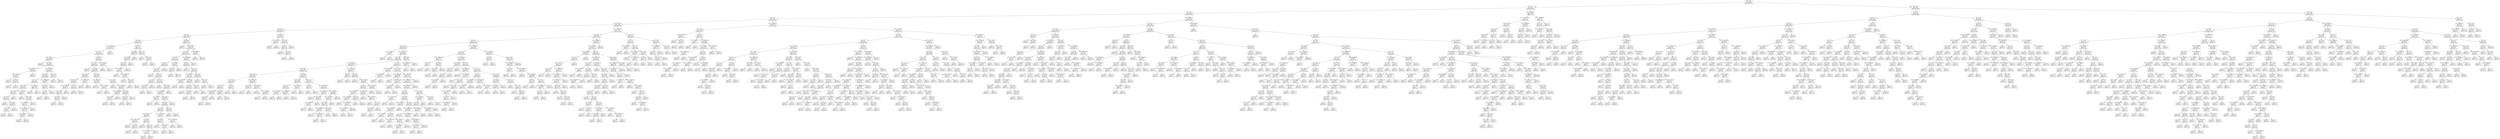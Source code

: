 digraph Tree {
node [shape=box, fontname="helvetica"] ;
edge [fontname="helvetica"] ;
0 [label="x[1] <= 42.5\ngini = 0.323\nsamples = 7500\nvalue = [5983, 1517]"] ;
1 [label="x[4] <= 2.5\ngini = 0.21\nsamples = 5361\nvalue = [4723, 638]"] ;
0 -> 1 [labeldistance=2.5, labelangle=45, headlabel="True"] ;
2 [label="x[4] <= 1.5\ngini = 0.186\nsamples = 5233\nvalue = [4690, 543]"] ;
1 -> 2 ;
3 [label="x[8] <= 0.5\ngini = 0.273\nsamples = 2587\nvalue = [2165, 422]"] ;
2 -> 3 ;
4 [label="x[3] <= 54704.59\ngini = 0.229\nsamples = 1952\nvalue = [1695, 257]"] ;
3 -> 4 ;
5 [label="x[1] <= 41.5\ngini = 0.376\nsamples = 451\nvalue = [338, 113]"] ;
4 -> 5 ;
6 [label="x[6] <= 0.5\ngini = 0.356\nsamples = 427\nvalue = [328, 99]"] ;
5 -> 6 ;
7 [label="x[1] <= 39.5\ngini = 0.416\nsamples = 220\nvalue = [155, 65]"] ;
6 -> 7 ;
8 [label="x[7] <= 197319.109\ngini = 0.388\nsamples = 190\nvalue = [140, 50]"] ;
7 -> 8 ;
9 [label="x[10] <= 0.5\ngini = 0.38\nsamples = 188\nvalue = [140.0, 48.0]"] ;
8 -> 9 ;
10 [label="x[0] <= 505.5\ngini = 0.444\nsamples = 90\nvalue = [60, 30]"] ;
9 -> 10 ;
11 [label="gini = 0.0\nsamples = 7\nvalue = [7, 0]"] ;
10 -> 11 ;
12 [label="x[0] <= 553.0\ngini = 0.462\nsamples = 83\nvalue = [53.0, 30.0]"] ;
10 -> 12 ;
13 [label="x[3] <= 40664.575\ngini = 0.32\nsamples = 10\nvalue = [2, 8]"] ;
12 -> 13 ;
14 [label="x[0] <= 544.5\ngini = 0.198\nsamples = 9\nvalue = [1, 8]"] ;
13 -> 14 ;
15 [label="gini = 0.0\nsamples = 6\nvalue = [0, 6]"] ;
14 -> 15 ;
16 [label="x[5] <= 0.5\ngini = 0.444\nsamples = 3\nvalue = [1, 2]"] ;
14 -> 16 ;
17 [label="gini = 0.0\nsamples = 2\nvalue = [0, 2]"] ;
16 -> 17 ;
18 [label="gini = 0.0\nsamples = 1\nvalue = [1, 0]"] ;
16 -> 18 ;
19 [label="gini = 0.0\nsamples = 1\nvalue = [1, 0]"] ;
13 -> 19 ;
20 [label="x[3] <= 35290.295\ngini = 0.421\nsamples = 73\nvalue = [51, 22]"] ;
12 -> 20 ;
21 [label="x[2] <= 8.5\ngini = 0.389\nsamples = 68\nvalue = [50, 18]"] ;
20 -> 21 ;
22 [label="x[2] <= 5.5\ngini = 0.335\nsamples = 61\nvalue = [48, 13]"] ;
21 -> 22 ;
23 [label="x[0] <= 689.5\ngini = 0.414\nsamples = 41\nvalue = [29, 12]"] ;
22 -> 23 ;
24 [label="x[1] <= 38.5\ngini = 0.227\nsamples = 23\nvalue = [20, 3]"] ;
23 -> 24 ;
25 [label="x[2] <= 3.5\ngini = 0.165\nsamples = 22\nvalue = [20, 2]"] ;
24 -> 25 ;
26 [label="gini = 0.0\nsamples = 14\nvalue = [14, 0]"] ;
25 -> 26 ;
27 [label="x[0] <= 637.5\ngini = 0.375\nsamples = 8\nvalue = [6, 2]"] ;
25 -> 27 ;
28 [label="x[0] <= 604.5\ngini = 0.5\nsamples = 4\nvalue = [2, 2]"] ;
27 -> 28 ;
29 [label="gini = 0.0\nsamples = 2\nvalue = [2, 0]"] ;
28 -> 29 ;
30 [label="gini = 0.0\nsamples = 2\nvalue = [0, 2]"] ;
28 -> 30 ;
31 [label="gini = 0.0\nsamples = 4\nvalue = [4, 0]"] ;
27 -> 31 ;
32 [label="gini = 0.0\nsamples = 1\nvalue = [0, 1]"] ;
24 -> 32 ;
33 [label="x[7] <= 24191.854\ngini = 0.5\nsamples = 18\nvalue = [9, 9]"] ;
23 -> 33 ;
34 [label="gini = 0.0\nsamples = 3\nvalue = [3, 0]"] ;
33 -> 34 ;
35 [label="x[0] <= 789.0\ngini = 0.48\nsamples = 15\nvalue = [6, 9]"] ;
33 -> 35 ;
36 [label="x[7] <= 188550.695\ngini = 0.375\nsamples = 12\nvalue = [3, 9]"] ;
35 -> 36 ;
37 [label="x[7] <= 108745.703\ngini = 0.298\nsamples = 11\nvalue = [2, 9]"] ;
36 -> 37 ;
38 [label="x[7] <= 51843.609\ngini = 0.48\nsamples = 5\nvalue = [2, 3]"] ;
37 -> 38 ;
39 [label="gini = 0.0\nsamples = 3\nvalue = [0, 3]"] ;
38 -> 39 ;
40 [label="gini = 0.0\nsamples = 2\nvalue = [2, 0]"] ;
38 -> 40 ;
41 [label="gini = 0.0\nsamples = 6\nvalue = [0, 6]"] ;
37 -> 41 ;
42 [label="gini = 0.0\nsamples = 1\nvalue = [1, 0]"] ;
36 -> 42 ;
43 [label="gini = 0.0\nsamples = 3\nvalue = [3, 0]"] ;
35 -> 43 ;
44 [label="x[7] <= 4201.175\ngini = 0.095\nsamples = 20\nvalue = [19, 1]"] ;
22 -> 44 ;
45 [label="gini = 0.0\nsamples = 1\nvalue = [0, 1]"] ;
44 -> 45 ;
46 [label="gini = 0.0\nsamples = 19\nvalue = [19, 0]"] ;
44 -> 46 ;
47 [label="x[7] <= 166219.305\ngini = 0.408\nsamples = 7\nvalue = [2, 5]"] ;
21 -> 47 ;
48 [label="x[0] <= 643.0\ngini = 0.278\nsamples = 6\nvalue = [1, 5]"] ;
47 -> 48 ;
49 [label="x[1] <= 33.5\ngini = 0.5\nsamples = 2\nvalue = [1, 1]"] ;
48 -> 49 ;
50 [label="gini = 0.0\nsamples = 1\nvalue = [0, 1]"] ;
49 -> 50 ;
51 [label="gini = 0.0\nsamples = 1\nvalue = [1, 0]"] ;
49 -> 51 ;
52 [label="gini = 0.0\nsamples = 4\nvalue = [0, 4]"] ;
48 -> 52 ;
53 [label="gini = 0.0\nsamples = 1\nvalue = [1, 0]"] ;
47 -> 53 ;
54 [label="x[0] <= 753.0\ngini = 0.32\nsamples = 5\nvalue = [1, 4]"] ;
20 -> 54 ;
55 [label="gini = 0.0\nsamples = 4\nvalue = [0, 4]"] ;
54 -> 55 ;
56 [label="gini = 0.0\nsamples = 1\nvalue = [1, 0]"] ;
54 -> 56 ;
57 [label="x[0] <= 824.0\ngini = 0.3\nsamples = 98\nvalue = [80, 18]"] ;
9 -> 57 ;
58 [label="x[0] <= 417.5\ngini = 0.28\nsamples = 95\nvalue = [79, 16]"] ;
57 -> 58 ;
59 [label="gini = 0.0\nsamples = 1\nvalue = [0, 1]"] ;
58 -> 59 ;
60 [label="x[0] <= 602.5\ngini = 0.268\nsamples = 94\nvalue = [79, 15]"] ;
58 -> 60 ;
61 [label="x[0] <= 590.5\ngini = 0.383\nsamples = 31\nvalue = [23, 8]"] ;
60 -> 61 ;
62 [label="x[7] <= 95569.316\ngini = 0.26\nsamples = 26\nvalue = [22, 4]"] ;
61 -> 62 ;
63 [label="x[7] <= 93586.828\ngini = 0.42\nsamples = 10\nvalue = [7, 3]"] ;
62 -> 63 ;
64 [label="x[1] <= 31.5\ngini = 0.219\nsamples = 8\nvalue = [7, 1]"] ;
63 -> 64 ;
65 [label="x[1] <= 29.5\ngini = 0.444\nsamples = 3\nvalue = [2, 1]"] ;
64 -> 65 ;
66 [label="gini = 0.0\nsamples = 2\nvalue = [2, 0]"] ;
65 -> 66 ;
67 [label="gini = 0.0\nsamples = 1\nvalue = [0, 1]"] ;
65 -> 67 ;
68 [label="gini = 0.0\nsamples = 5\nvalue = [5, 0]"] ;
64 -> 68 ;
69 [label="gini = 0.0\nsamples = 2\nvalue = [0, 2]"] ;
63 -> 69 ;
70 [label="x[2] <= 8.5\ngini = 0.117\nsamples = 16\nvalue = [15, 1]"] ;
62 -> 70 ;
71 [label="gini = 0.0\nsamples = 15\nvalue = [15, 0]"] ;
70 -> 71 ;
72 [label="gini = 0.0\nsamples = 1\nvalue = [0, 1]"] ;
70 -> 72 ;
73 [label="x[7] <= 57475.033\ngini = 0.32\nsamples = 5\nvalue = [1, 4]"] ;
61 -> 73 ;
74 [label="gini = 0.0\nsamples = 1\nvalue = [1, 0]"] ;
73 -> 74 ;
75 [label="gini = 0.0\nsamples = 4\nvalue = [0, 4]"] ;
73 -> 75 ;
76 [label="x[0] <= 691.5\ngini = 0.198\nsamples = 63\nvalue = [56, 7]"] ;
60 -> 76 ;
77 [label="x[7] <= 140336.781\ngini = 0.059\nsamples = 33\nvalue = [32, 1]"] ;
76 -> 77 ;
78 [label="gini = 0.0\nsamples = 25\nvalue = [25, 0]"] ;
77 -> 78 ;
79 [label="x[7] <= 144761.633\ngini = 0.219\nsamples = 8\nvalue = [7, 1]"] ;
77 -> 79 ;
80 [label="gini = 0.0\nsamples = 1\nvalue = [0, 1]"] ;
79 -> 80 ;
81 [label="gini = 0.0\nsamples = 7\nvalue = [7, 0]"] ;
79 -> 81 ;
82 [label="x[0] <= 693.0\ngini = 0.32\nsamples = 30\nvalue = [24, 6]"] ;
76 -> 82 ;
83 [label="gini = 0.0\nsamples = 2\nvalue = [0, 2]"] ;
82 -> 83 ;
84 [label="x[7] <= 132808.457\ngini = 0.245\nsamples = 28\nvalue = [24, 4]"] ;
82 -> 84 ;
85 [label="x[7] <= 33408.555\ngini = 0.095\nsamples = 20\nvalue = [19, 1]"] ;
84 -> 85 ;
86 [label="x[0] <= 732.0\ngini = 0.444\nsamples = 3\nvalue = [2, 1]"] ;
85 -> 86 ;
87 [label="gini = 0.0\nsamples = 2\nvalue = [2, 0]"] ;
86 -> 87 ;
88 [label="gini = 0.0\nsamples = 1\nvalue = [0, 1]"] ;
86 -> 88 ;
89 [label="gini = 0.0\nsamples = 17\nvalue = [17, 0]"] ;
85 -> 89 ;
90 [label="x[1] <= 35.0\ngini = 0.469\nsamples = 8\nvalue = [5, 3]"] ;
84 -> 90 ;
91 [label="x[1] <= 29.5\ngini = 0.375\nsamples = 4\nvalue = [1, 3]"] ;
90 -> 91 ;
92 [label="gini = 0.0\nsamples = 1\nvalue = [1, 0]"] ;
91 -> 92 ;
93 [label="gini = 0.0\nsamples = 3\nvalue = [0, 3]"] ;
91 -> 93 ;
94 [label="gini = 0.0\nsamples = 4\nvalue = [4, 0]"] ;
90 -> 94 ;
95 [label="x[7] <= 95858.225\ngini = 0.444\nsamples = 3\nvalue = [1, 2]"] ;
57 -> 95 ;
96 [label="gini = 0.0\nsamples = 2\nvalue = [0, 2]"] ;
95 -> 96 ;
97 [label="gini = 0.0\nsamples = 1\nvalue = [1, 0]"] ;
95 -> 97 ;
98 [label="gini = 0.0\nsamples = 2\nvalue = [0, 2]"] ;
8 -> 98 ;
99 [label="x[0] <= 716.0\ngini = 0.5\nsamples = 30\nvalue = [15, 15]"] ;
7 -> 99 ;
100 [label="x[0] <= 669.5\ngini = 0.455\nsamples = 20\nvalue = [13, 7]"] ;
99 -> 100 ;
101 [label="x[0] <= 647.5\ngini = 0.498\nsamples = 15\nvalue = [8, 7]"] ;
100 -> 101 ;
102 [label="x[1] <= 40.5\ngini = 0.444\nsamples = 12\nvalue = [8, 4]"] ;
101 -> 102 ;
103 [label="x[7] <= 114348.957\ngini = 0.5\nsamples = 8\nvalue = [4, 4]"] ;
102 -> 103 ;
104 [label="gini = 0.0\nsamples = 2\nvalue = [0, 2]"] ;
103 -> 104 ;
105 [label="x[7] <= 151486.945\ngini = 0.444\nsamples = 6\nvalue = [4, 2]"] ;
103 -> 105 ;
106 [label="gini = 0.0\nsamples = 3\nvalue = [3, 0]"] ;
105 -> 106 ;
107 [label="x[2] <= 9.5\ngini = 0.444\nsamples = 3\nvalue = [1, 2]"] ;
105 -> 107 ;
108 [label="gini = 0.0\nsamples = 2\nvalue = [0, 2]"] ;
107 -> 108 ;
109 [label="gini = 0.0\nsamples = 1\nvalue = [1, 0]"] ;
107 -> 109 ;
110 [label="gini = 0.0\nsamples = 4\nvalue = [4, 0]"] ;
102 -> 110 ;
111 [label="gini = 0.0\nsamples = 3\nvalue = [0, 3]"] ;
101 -> 111 ;
112 [label="gini = 0.0\nsamples = 5\nvalue = [5, 0]"] ;
100 -> 112 ;
113 [label="x[0] <= 777.5\ngini = 0.32\nsamples = 10\nvalue = [2, 8]"] ;
99 -> 113 ;
114 [label="gini = 0.0\nsamples = 7\nvalue = [0, 7]"] ;
113 -> 114 ;
115 [label="x[10] <= 0.5\ngini = 0.444\nsamples = 3\nvalue = [2, 1]"] ;
113 -> 115 ;
116 [label="gini = 0.0\nsamples = 2\nvalue = [2, 0]"] ;
115 -> 116 ;
117 [label="gini = 0.0\nsamples = 1\nvalue = [0, 1]"] ;
115 -> 117 ;
118 [label="x[0] <= 419.0\ngini = 0.275\nsamples = 207\nvalue = [173, 34]"] ;
6 -> 118 ;
119 [label="gini = 0.0\nsamples = 3\nvalue = [0, 3]"] ;
118 -> 119 ;
120 [label="x[3] <= 46942.57\ngini = 0.258\nsamples = 204\nvalue = [173.0, 31.0]"] ;
118 -> 120 ;
121 [label="x[0] <= 651.5\ngini = 0.247\nsamples = 201\nvalue = [172.0, 29.0]"] ;
120 -> 121 ;
122 [label="x[2] <= 9.5\ngini = 0.331\nsamples = 105\nvalue = [83, 22]"] ;
121 -> 122 ;
123 [label="x[2] <= 7.5\ngini = 0.308\nsamples = 100\nvalue = [81, 19]"] ;
122 -> 123 ;
124 [label="x[1] <= 19.0\ngini = 0.35\nsamples = 84\nvalue = [65, 19]"] ;
123 -> 124 ;
125 [label="gini = 0.0\nsamples = 1\nvalue = [0, 1]"] ;
124 -> 125 ;
126 [label="x[1] <= 30.5\ngini = 0.34\nsamples = 83\nvalue = [65, 18]"] ;
124 -> 126 ;
127 [label="x[5] <= 0.5\ngini = 0.111\nsamples = 17\nvalue = [16, 1]"] ;
126 -> 127 ;
128 [label="x[0] <= 574.0\ngini = 0.375\nsamples = 4\nvalue = [3, 1]"] ;
127 -> 128 ;
129 [label="gini = 0.0\nsamples = 3\nvalue = [3, 0]"] ;
128 -> 129 ;
130 [label="gini = 0.0\nsamples = 1\nvalue = [0, 1]"] ;
128 -> 130 ;
131 [label="gini = 0.0\nsamples = 13\nvalue = [13, 0]"] ;
127 -> 131 ;
132 [label="x[1] <= 31.5\ngini = 0.382\nsamples = 66\nvalue = [49, 17]"] ;
126 -> 132 ;
133 [label="gini = 0.0\nsamples = 4\nvalue = [0, 4]"] ;
132 -> 133 ;
134 [label="x[0] <= 648.5\ngini = 0.331\nsamples = 62\nvalue = [49, 13]"] ;
132 -> 134 ;
135 [label="x[7] <= 14583.465\ngini = 0.316\nsamples = 61\nvalue = [49, 12]"] ;
134 -> 135 ;
136 [label="x[7] <= 9050.42\ngini = 0.5\nsamples = 4\nvalue = [2, 2]"] ;
135 -> 136 ;
137 [label="gini = 0.0\nsamples = 2\nvalue = [2, 0]"] ;
136 -> 137 ;
138 [label="gini = 0.0\nsamples = 2\nvalue = [0, 2]"] ;
136 -> 138 ;
139 [label="x[0] <= 620.5\ngini = 0.289\nsamples = 57\nvalue = [47, 10]"] ;
135 -> 139 ;
140 [label="x[0] <= 614.5\ngini = 0.325\nsamples = 49\nvalue = [39, 10]"] ;
139 -> 140 ;
141 [label="x[9] <= 0.5\ngini = 0.287\nsamples = 46\nvalue = [38, 8]"] ;
140 -> 141 ;
142 [label="x[7] <= 60086.77\ngini = 0.198\nsamples = 36\nvalue = [32, 4]"] ;
141 -> 142 ;
143 [label="x[7] <= 48851.455\ngini = 0.397\nsamples = 11\nvalue = [8, 3]"] ;
142 -> 143 ;
144 [label="gini = 0.0\nsamples = 6\nvalue = [6, 0]"] ;
143 -> 144 ;
145 [label="x[1] <= 36.5\ngini = 0.48\nsamples = 5\nvalue = [2, 3]"] ;
143 -> 145 ;
146 [label="gini = 0.0\nsamples = 2\nvalue = [2, 0]"] ;
145 -> 146 ;
147 [label="gini = 0.0\nsamples = 3\nvalue = [0, 3]"] ;
145 -> 147 ;
148 [label="x[1] <= 40.5\ngini = 0.077\nsamples = 25\nvalue = [24, 1]"] ;
142 -> 148 ;
149 [label="gini = 0.0\nsamples = 19\nvalue = [19, 0]"] ;
148 -> 149 ;
150 [label="x[10] <= 0.5\ngini = 0.278\nsamples = 6\nvalue = [5, 1]"] ;
148 -> 150 ;
151 [label="x[7] <= 122046.555\ngini = 0.5\nsamples = 2\nvalue = [1, 1]"] ;
150 -> 151 ;
152 [label="gini = 0.0\nsamples = 1\nvalue = [1, 0]"] ;
151 -> 152 ;
153 [label="gini = 0.0\nsamples = 1\nvalue = [0, 1]"] ;
151 -> 153 ;
154 [label="gini = 0.0\nsamples = 4\nvalue = [4, 0]"] ;
150 -> 154 ;
155 [label="x[7] <= 132191.812\ngini = 0.48\nsamples = 10\nvalue = [6, 4]"] ;
141 -> 155 ;
156 [label="x[0] <= 584.5\ngini = 0.278\nsamples = 6\nvalue = [5, 1]"] ;
155 -> 156 ;
157 [label="gini = 0.0\nsamples = 4\nvalue = [4, 0]"] ;
156 -> 157 ;
158 [label="x[3] <= 22027.42\ngini = 0.5\nsamples = 2\nvalue = [1, 1]"] ;
156 -> 158 ;
159 [label="gini = 0.0\nsamples = 1\nvalue = [0, 1]"] ;
158 -> 159 ;
160 [label="gini = 0.0\nsamples = 1\nvalue = [1, 0]"] ;
158 -> 160 ;
161 [label="x[7] <= 167861.648\ngini = 0.375\nsamples = 4\nvalue = [1, 3]"] ;
155 -> 161 ;
162 [label="gini = 0.0\nsamples = 3\nvalue = [0, 3]"] ;
161 -> 162 ;
163 [label="gini = 0.0\nsamples = 1\nvalue = [1, 0]"] ;
161 -> 163 ;
164 [label="x[9] <= 0.5\ngini = 0.444\nsamples = 3\nvalue = [1, 2]"] ;
140 -> 164 ;
165 [label="gini = 0.0\nsamples = 2\nvalue = [0, 2]"] ;
164 -> 165 ;
166 [label="gini = 0.0\nsamples = 1\nvalue = [1, 0]"] ;
164 -> 166 ;
167 [label="gini = 0.0\nsamples = 8\nvalue = [8, 0]"] ;
139 -> 167 ;
168 [label="gini = 0.0\nsamples = 1\nvalue = [0, 1]"] ;
134 -> 168 ;
169 [label="gini = 0.0\nsamples = 16\nvalue = [16, 0]"] ;
123 -> 169 ;
170 [label="x[0] <= 610.0\ngini = 0.48\nsamples = 5\nvalue = [2, 3]"] ;
122 -> 170 ;
171 [label="x[9] <= 0.5\ngini = 0.444\nsamples = 3\nvalue = [2, 1]"] ;
170 -> 171 ;
172 [label="gini = 0.0\nsamples = 2\nvalue = [2, 0]"] ;
171 -> 172 ;
173 [label="gini = 0.0\nsamples = 1\nvalue = [0, 1]"] ;
171 -> 173 ;
174 [label="gini = 0.0\nsamples = 2\nvalue = [0, 2]"] ;
170 -> 174 ;
175 [label="x[7] <= 188655.094\ngini = 0.135\nsamples = 96\nvalue = [89, 7]"] ;
121 -> 175 ;
176 [label="x[2] <= 5.5\ngini = 0.118\nsamples = 95\nvalue = [89, 6]"] ;
175 -> 176 ;
177 [label="gini = 0.0\nsamples = 47\nvalue = [47, 0]"] ;
176 -> 177 ;
178 [label="x[2] <= 7.5\ngini = 0.219\nsamples = 48\nvalue = [42, 6]"] ;
176 -> 178 ;
179 [label="x[7] <= 50952.27\ngini = 0.34\nsamples = 23\nvalue = [18, 5]"] ;
178 -> 179 ;
180 [label="x[7] <= 41449.238\ngini = 0.5\nsamples = 6\nvalue = [3, 3]"] ;
179 -> 180 ;
181 [label="gini = 0.0\nsamples = 3\nvalue = [3, 0]"] ;
180 -> 181 ;
182 [label="gini = 0.0\nsamples = 3\nvalue = [0, 3]"] ;
180 -> 182 ;
183 [label="x[1] <= 39.5\ngini = 0.208\nsamples = 17\nvalue = [15, 2]"] ;
179 -> 183 ;
184 [label="x[0] <= 744.5\ngini = 0.124\nsamples = 15\nvalue = [14, 1]"] ;
183 -> 184 ;
185 [label="gini = 0.0\nsamples = 10\nvalue = [10, 0]"] ;
184 -> 185 ;
186 [label="x[0] <= 752.0\ngini = 0.32\nsamples = 5\nvalue = [4, 1]"] ;
184 -> 186 ;
187 [label="gini = 0.0\nsamples = 1\nvalue = [0, 1]"] ;
186 -> 187 ;
188 [label="gini = 0.0\nsamples = 4\nvalue = [4, 0]"] ;
186 -> 188 ;
189 [label="x[5] <= 0.5\ngini = 0.5\nsamples = 2\nvalue = [1, 1]"] ;
183 -> 189 ;
190 [label="gini = 0.0\nsamples = 1\nvalue = [0, 1]"] ;
189 -> 190 ;
191 [label="gini = 0.0\nsamples = 1\nvalue = [1, 0]"] ;
189 -> 191 ;
192 [label="x[1] <= 40.5\ngini = 0.077\nsamples = 25\nvalue = [24, 1]"] ;
178 -> 192 ;
193 [label="gini = 0.0\nsamples = 23\nvalue = [23, 0]"] ;
192 -> 193 ;
194 [label="x[10] <= 0.5\ngini = 0.5\nsamples = 2\nvalue = [1, 1]"] ;
192 -> 194 ;
195 [label="gini = 0.0\nsamples = 1\nvalue = [0, 1]"] ;
194 -> 195 ;
196 [label="gini = 0.0\nsamples = 1\nvalue = [1, 0]"] ;
194 -> 196 ;
197 [label="gini = 0.0\nsamples = 1\nvalue = [0, 1]"] ;
175 -> 197 ;
198 [label="x[3] <= 51319.506\ngini = 0.444\nsamples = 3\nvalue = [1, 2]"] ;
120 -> 198 ;
199 [label="gini = 0.0\nsamples = 2\nvalue = [0, 2]"] ;
198 -> 199 ;
200 [label="gini = 0.0\nsamples = 1\nvalue = [1, 0]"] ;
198 -> 200 ;
201 [label="x[0] <= 611.0\ngini = 0.486\nsamples = 24\nvalue = [10, 14]"] ;
5 -> 201 ;
202 [label="x[7] <= 173371.297\ngini = 0.32\nsamples = 10\nvalue = [8, 2]"] ;
201 -> 202 ;
203 [label="gini = 0.0\nsamples = 8\nvalue = [8, 0]"] ;
202 -> 203 ;
204 [label="gini = 0.0\nsamples = 2\nvalue = [0, 2]"] ;
202 -> 204 ;
205 [label="x[2] <= 9.0\ngini = 0.245\nsamples = 14\nvalue = [2, 12]"] ;
201 -> 205 ;
206 [label="x[2] <= 5.5\ngini = 0.142\nsamples = 13\nvalue = [1, 12]"] ;
205 -> 206 ;
207 [label="gini = 0.0\nsamples = 10\nvalue = [0, 10]"] ;
206 -> 207 ;
208 [label="x[2] <= 6.5\ngini = 0.444\nsamples = 3\nvalue = [1, 2]"] ;
206 -> 208 ;
209 [label="gini = 0.0\nsamples = 1\nvalue = [1, 0]"] ;
208 -> 209 ;
210 [label="gini = 0.0\nsamples = 2\nvalue = [0, 2]"] ;
208 -> 210 ;
211 [label="gini = 0.0\nsamples = 1\nvalue = [1, 0]"] ;
205 -> 211 ;
212 [label="x[3] <= 175375.531\ngini = 0.173\nsamples = 1501\nvalue = [1357, 144]"] ;
4 -> 212 ;
213 [label="x[1] <= 39.5\ngini = 0.158\nsamples = 1442\nvalue = [1317, 125]"] ;
212 -> 213 ;
214 [label="x[6] <= 0.5\ngini = 0.127\nsamples = 1215\nvalue = [1132, 83]"] ;
213 -> 214 ;
215 [label="x[0] <= 426.0\ngini = 0.172\nsamples = 609\nvalue = [551, 58]"] ;
214 -> 215 ;
216 [label="x[7] <= 136290.75\ngini = 0.444\nsamples = 3\nvalue = [1, 2]"] ;
215 -> 216 ;
217 [label="gini = 0.0\nsamples = 2\nvalue = [0, 2]"] ;
216 -> 217 ;
218 [label="gini = 0.0\nsamples = 1\nvalue = [1, 0]"] ;
216 -> 218 ;
219 [label="x[3] <= 171881.125\ngini = 0.168\nsamples = 606\nvalue = [550, 56]"] ;
215 -> 219 ;
220 [label="x[9] <= 0.5\ngini = 0.162\nsamples = 598\nvalue = [545, 53]"] ;
219 -> 220 ;
221 [label="x[7] <= 149444.922\ngini = 0.135\nsamples = 427\nvalue = [396, 31]"] ;
220 -> 221 ;
222 [label="x[0] <= 668.5\ngini = 0.106\nsamples = 320\nvalue = [302, 18]"] ;
221 -> 222 ;
223 [label="x[0] <= 515.0\ngini = 0.052\nsamples = 187\nvalue = [182, 5]"] ;
222 -> 223 ;
224 [label="x[0] <= 513.0\ngini = 0.18\nsamples = 30\nvalue = [27, 3]"] ;
223 -> 224 ;
225 [label="x[2] <= 8.5\ngini = 0.133\nsamples = 28\nvalue = [26, 2]"] ;
224 -> 225 ;
226 [label="x[3] <= 86270.047\ngini = 0.074\nsamples = 26\nvalue = [25, 1]"] ;
225 -> 226 ;
227 [label="x[1] <= 32.0\ngini = 0.375\nsamples = 4\nvalue = [3, 1]"] ;
226 -> 227 ;
228 [label="gini = 0.0\nsamples = 1\nvalue = [0, 1]"] ;
227 -> 228 ;
229 [label="gini = 0.0\nsamples = 3\nvalue = [3, 0]"] ;
227 -> 229 ;
230 [label="gini = 0.0\nsamples = 22\nvalue = [22, 0]"] ;
226 -> 230 ;
231 [label="x[0] <= 454.5\ngini = 0.5\nsamples = 2\nvalue = [1, 1]"] ;
225 -> 231 ;
232 [label="gini = 0.0\nsamples = 1\nvalue = [0, 1]"] ;
231 -> 232 ;
233 [label="gini = 0.0\nsamples = 1\nvalue = [1, 0]"] ;
231 -> 233 ;
234 [label="x[2] <= 3.5\ngini = 0.5\nsamples = 2\nvalue = [1, 1]"] ;
224 -> 234 ;
235 [label="gini = 0.0\nsamples = 1\nvalue = [1, 0]"] ;
234 -> 235 ;
236 [label="gini = 0.0\nsamples = 1\nvalue = [0, 1]"] ;
234 -> 236 ;
237 [label="x[3] <= 73070.926\ngini = 0.025\nsamples = 157\nvalue = [155, 2]"] ;
223 -> 237 ;
238 [label="x[1] <= 37.5\ngini = 0.444\nsamples = 3\nvalue = [2, 1]"] ;
237 -> 238 ;
239 [label="gini = 0.0\nsamples = 2\nvalue = [2, 0]"] ;
238 -> 239 ;
240 [label="gini = 0.0\nsamples = 1\nvalue = [0, 1]"] ;
238 -> 240 ;
241 [label="x[3] <= 136607.164\ngini = 0.013\nsamples = 154\nvalue = [153, 1]"] ;
237 -> 241 ;
242 [label="gini = 0.0\nsamples = 110\nvalue = [110, 0]"] ;
241 -> 242 ;
243 [label="x[3] <= 137005.953\ngini = 0.044\nsamples = 44\nvalue = [43, 1]"] ;
241 -> 243 ;
244 [label="gini = 0.0\nsamples = 1\nvalue = [0, 1]"] ;
243 -> 244 ;
245 [label="gini = 0.0\nsamples = 43\nvalue = [43, 0]"] ;
243 -> 245 ;
246 [label="x[0] <= 680.5\ngini = 0.176\nsamples = 133\nvalue = [120, 13]"] ;
222 -> 246 ;
247 [label="x[0] <= 676.5\ngini = 0.397\nsamples = 22\nvalue = [16, 6]"] ;
246 -> 247 ;
248 [label="x[2] <= 1.5\ngini = 0.278\nsamples = 18\nvalue = [15, 3]"] ;
247 -> 248 ;
249 [label="x[7] <= 53082.953\ngini = 0.444\nsamples = 3\nvalue = [1, 2]"] ;
248 -> 249 ;
250 [label="gini = 0.0\nsamples = 2\nvalue = [0, 2]"] ;
249 -> 250 ;
251 [label="gini = 0.0\nsamples = 1\nvalue = [1, 0]"] ;
249 -> 251 ;
252 [label="x[3] <= 83926.859\ngini = 0.124\nsamples = 15\nvalue = [14, 1]"] ;
248 -> 252 ;
253 [label="gini = 0.0\nsamples = 1\nvalue = [0, 1]"] ;
252 -> 253 ;
254 [label="gini = 0.0\nsamples = 14\nvalue = [14, 0]"] ;
252 -> 254 ;
255 [label="x[7] <= 104430.75\ngini = 0.375\nsamples = 4\nvalue = [1, 3]"] ;
247 -> 255 ;
256 [label="gini = 0.0\nsamples = 3\nvalue = [0, 3]"] ;
255 -> 256 ;
257 [label="gini = 0.0\nsamples = 1\nvalue = [1, 0]"] ;
255 -> 257 ;
258 [label="x[1] <= 22.5\ngini = 0.118\nsamples = 111\nvalue = [104.0, 7.0]"] ;
246 -> 258 ;
259 [label="x[2] <= 3.0\ngini = 0.5\nsamples = 2\nvalue = [1, 1]"] ;
258 -> 259 ;
260 [label="gini = 0.0\nsamples = 1\nvalue = [1, 0]"] ;
259 -> 260 ;
261 [label="gini = 0.0\nsamples = 1\nvalue = [0, 1]"] ;
259 -> 261 ;
262 [label="x[7] <= 26323.675\ngini = 0.104\nsamples = 109\nvalue = [103, 6]"] ;
258 -> 262 ;
263 [label="x[7] <= 20414.351\ngini = 0.291\nsamples = 17\nvalue = [14, 3]"] ;
262 -> 263 ;
264 [label="gini = 0.0\nsamples = 12\nvalue = [12, 0]"] ;
263 -> 264 ;
265 [label="x[10] <= 0.5\ngini = 0.48\nsamples = 5\nvalue = [2, 3]"] ;
263 -> 265 ;
266 [label="x[7] <= 23993.865\ngini = 0.444\nsamples = 3\nvalue = [2, 1]"] ;
265 -> 266 ;
267 [label="gini = 0.0\nsamples = 2\nvalue = [2, 0]"] ;
266 -> 267 ;
268 [label="gini = 0.0\nsamples = 1\nvalue = [0, 1]"] ;
266 -> 268 ;
269 [label="gini = 0.0\nsamples = 2\nvalue = [0, 2]"] ;
265 -> 269 ;
270 [label="x[7] <= 89036.867\ngini = 0.063\nsamples = 92\nvalue = [89, 3]"] ;
262 -> 270 ;
271 [label="x[7] <= 88627.711\ngini = 0.124\nsamples = 45\nvalue = [42, 3]"] ;
270 -> 271 ;
272 [label="x[1] <= 38.5\ngini = 0.087\nsamples = 44\nvalue = [42, 2]"] ;
271 -> 272 ;
273 [label="x[3] <= 153061.148\ngini = 0.048\nsamples = 41\nvalue = [40, 1]"] ;
272 -> 273 ;
274 [label="gini = 0.0\nsamples = 35\nvalue = [35, 0]"] ;
273 -> 274 ;
275 [label="x[3] <= 156708.516\ngini = 0.278\nsamples = 6\nvalue = [5, 1]"] ;
273 -> 275 ;
276 [label="gini = 0.0\nsamples = 1\nvalue = [0, 1]"] ;
275 -> 276 ;
277 [label="gini = 0.0\nsamples = 5\nvalue = [5, 0]"] ;
275 -> 277 ;
278 [label="x[0] <= 806.5\ngini = 0.444\nsamples = 3\nvalue = [2, 1]"] ;
272 -> 278 ;
279 [label="gini = 0.0\nsamples = 2\nvalue = [2, 0]"] ;
278 -> 279 ;
280 [label="gini = 0.0\nsamples = 1\nvalue = [0, 1]"] ;
278 -> 280 ;
281 [label="gini = 0.0\nsamples = 1\nvalue = [0, 1]"] ;
271 -> 281 ;
282 [label="gini = 0.0\nsamples = 47\nvalue = [47, 0]"] ;
270 -> 282 ;
283 [label="x[7] <= 153119.188\ngini = 0.213\nsamples = 107\nvalue = [94, 13]"] ;
221 -> 283 ;
284 [label="x[10] <= 0.5\ngini = 0.5\nsamples = 8\nvalue = [4, 4]"] ;
283 -> 284 ;
285 [label="gini = 0.0\nsamples = 4\nvalue = [0, 4]"] ;
284 -> 285 ;
286 [label="gini = 0.0\nsamples = 4\nvalue = [4, 0]"] ;
284 -> 286 ;
287 [label="x[1] <= 31.5\ngini = 0.165\nsamples = 99\nvalue = [90, 9]"] ;
283 -> 287 ;
288 [label="gini = 0.0\nsamples = 37\nvalue = [37, 0]"] ;
287 -> 288 ;
289 [label="x[3] <= 147778.016\ngini = 0.248\nsamples = 62\nvalue = [53, 9]"] ;
287 -> 289 ;
290 [label="x[5] <= 0.5\ngini = 0.198\nsamples = 54\nvalue = [48, 6]"] ;
289 -> 290 ;
291 [label="x[7] <= 195550.789\ngini = 0.32\nsamples = 20\nvalue = [16, 4]"] ;
290 -> 291 ;
292 [label="x[7] <= 156902.164\ngini = 0.208\nsamples = 17\nvalue = [15, 2]"] ;
291 -> 292 ;
293 [label="gini = 0.0\nsamples = 1\nvalue = [0, 1]"] ;
292 -> 293 ;
294 [label="x[3] <= 83546.957\ngini = 0.117\nsamples = 16\nvalue = [15, 1]"] ;
292 -> 294 ;
295 [label="x[7] <= 176789.445\ngini = 0.5\nsamples = 2\nvalue = [1, 1]"] ;
294 -> 295 ;
296 [label="gini = 0.0\nsamples = 1\nvalue = [0, 1]"] ;
295 -> 296 ;
297 [label="gini = 0.0\nsamples = 1\nvalue = [1, 0]"] ;
295 -> 297 ;
298 [label="gini = 0.0\nsamples = 14\nvalue = [14, 0]"] ;
294 -> 298 ;
299 [label="x[10] <= 0.5\ngini = 0.444\nsamples = 3\nvalue = [1, 2]"] ;
291 -> 299 ;
300 [label="gini = 0.0\nsamples = 1\nvalue = [1, 0]"] ;
299 -> 300 ;
301 [label="gini = 0.0\nsamples = 2\nvalue = [0, 2]"] ;
299 -> 301 ;
302 [label="x[3] <= 121425.035\ngini = 0.111\nsamples = 34\nvalue = [32, 2]"] ;
290 -> 302 ;
303 [label="gini = 0.0\nsamples = 21\nvalue = [21, 0]"] ;
302 -> 303 ;
304 [label="x[3] <= 123392.105\ngini = 0.26\nsamples = 13\nvalue = [11, 2]"] ;
302 -> 304 ;
305 [label="gini = 0.0\nsamples = 1\nvalue = [0, 1]"] ;
304 -> 305 ;
306 [label="x[2] <= 1.5\ngini = 0.153\nsamples = 12\nvalue = [11, 1]"] ;
304 -> 306 ;
307 [label="x[0] <= 742.5\ngini = 0.444\nsamples = 3\nvalue = [2, 1]"] ;
306 -> 307 ;
308 [label="gini = 0.0\nsamples = 2\nvalue = [2, 0]"] ;
307 -> 308 ;
309 [label="gini = 0.0\nsamples = 1\nvalue = [0, 1]"] ;
307 -> 309 ;
310 [label="gini = 0.0\nsamples = 9\nvalue = [9, 0]"] ;
306 -> 310 ;
311 [label="x[3] <= 151410.945\ngini = 0.469\nsamples = 8\nvalue = [5, 3]"] ;
289 -> 311 ;
312 [label="gini = 0.0\nsamples = 3\nvalue = [0, 3]"] ;
311 -> 312 ;
313 [label="gini = 0.0\nsamples = 5\nvalue = [5, 0]"] ;
311 -> 313 ;
314 [label="x[2] <= 0.5\ngini = 0.224\nsamples = 171\nvalue = [149, 22]"] ;
220 -> 314 ;
315 [label="x[3] <= 131034.664\ngini = 0.444\nsamples = 9\nvalue = [6, 3]"] ;
314 -> 315 ;
316 [label="x[7] <= 168171.297\ngini = 0.245\nsamples = 7\nvalue = [6, 1]"] ;
315 -> 316 ;
317 [label="gini = 0.0\nsamples = 6\nvalue = [6, 0]"] ;
316 -> 317 ;
318 [label="gini = 0.0\nsamples = 1\nvalue = [0, 1]"] ;
316 -> 318 ;
319 [label="gini = 0.0\nsamples = 2\nvalue = [0, 2]"] ;
315 -> 319 ;
320 [label="x[7] <= 16510.85\ngini = 0.207\nsamples = 162\nvalue = [143, 19]"] ;
314 -> 320 ;
321 [label="x[3] <= 74065.809\ngini = 0.388\nsamples = 19\nvalue = [14, 5]"] ;
320 -> 321 ;
322 [label="gini = 0.0\nsamples = 2\nvalue = [0, 2]"] ;
321 -> 322 ;
323 [label="x[3] <= 157277.523\ngini = 0.291\nsamples = 17\nvalue = [14, 3]"] ;
321 -> 323 ;
324 [label="x[7] <= 15975.965\ngini = 0.124\nsamples = 15\nvalue = [14, 1]"] ;
323 -> 324 ;
325 [label="gini = 0.0\nsamples = 14\nvalue = [14, 0]"] ;
324 -> 325 ;
326 [label="gini = 0.0\nsamples = 1\nvalue = [0, 1]"] ;
324 -> 326 ;
327 [label="gini = 0.0\nsamples = 2\nvalue = [0, 2]"] ;
323 -> 327 ;
328 [label="x[3] <= 140115.875\ngini = 0.177\nsamples = 143\nvalue = [129, 14]"] ;
320 -> 328 ;
329 [label="x[3] <= 139839.578\ngini = 0.222\nsamples = 110\nvalue = [96.0, 14.0]"] ;
328 -> 329 ;
330 [label="x[3] <= 133489.484\ngini = 0.21\nsamples = 109\nvalue = [96, 13]"] ;
329 -> 330 ;
331 [label="x[1] <= 22.5\ngini = 0.172\nsamples = 95\nvalue = [86, 9]"] ;
330 -> 331 ;
332 [label="x[7] <= 125754.449\ngini = 0.5\nsamples = 2\nvalue = [1, 1]"] ;
331 -> 332 ;
333 [label="gini = 0.0\nsamples = 1\nvalue = [1, 0]"] ;
332 -> 333 ;
334 [label="gini = 0.0\nsamples = 1\nvalue = [0, 1]"] ;
332 -> 334 ;
335 [label="x[0] <= 592.5\ngini = 0.157\nsamples = 93\nvalue = [85, 8]"] ;
331 -> 335 ;
336 [label="x[7] <= 172255.742\ngini = 0.285\nsamples = 29\nvalue = [24, 5]"] ;
335 -> 336 ;
337 [label="x[3] <= 81785.859\ngini = 0.245\nsamples = 28\nvalue = [24, 4]"] ;
336 -> 337 ;
338 [label="x[3] <= 77938.863\ngini = 0.48\nsamples = 5\nvalue = [3, 2]"] ;
337 -> 338 ;
339 [label="gini = 0.0\nsamples = 3\nvalue = [3, 0]"] ;
338 -> 339 ;
340 [label="gini = 0.0\nsamples = 2\nvalue = [0, 2]"] ;
338 -> 340 ;
341 [label="x[1] <= 25.0\ngini = 0.159\nsamples = 23\nvalue = [21, 2]"] ;
337 -> 341 ;
342 [label="x[3] <= 109742.406\ngini = 0.5\nsamples = 2\nvalue = [1, 1]"] ;
341 -> 342 ;
343 [label="gini = 0.0\nsamples = 1\nvalue = [1, 0]"] ;
342 -> 343 ;
344 [label="gini = 0.0\nsamples = 1\nvalue = [0, 1]"] ;
342 -> 344 ;
345 [label="x[7] <= 63413.375\ngini = 0.091\nsamples = 21\nvalue = [20, 1]"] ;
341 -> 345 ;
346 [label="x[7] <= 54001.051\ngini = 0.444\nsamples = 3\nvalue = [2, 1]"] ;
345 -> 346 ;
347 [label="gini = 0.0\nsamples = 2\nvalue = [2, 0]"] ;
346 -> 347 ;
348 [label="gini = 0.0\nsamples = 1\nvalue = [0, 1]"] ;
346 -> 348 ;
349 [label="gini = 0.0\nsamples = 18\nvalue = [18, 0]"] ;
345 -> 349 ;
350 [label="gini = 0.0\nsamples = 1\nvalue = [0, 1]"] ;
336 -> 350 ;
351 [label="x[2] <= 9.5\ngini = 0.089\nsamples = 64\nvalue = [61, 3]"] ;
335 -> 351 ;
352 [label="x[3] <= 118360.832\ngini = 0.063\nsamples = 61\nvalue = [59, 2]"] ;
351 -> 352 ;
353 [label="gini = 0.0\nsamples = 39\nvalue = [39, 0]"] ;
352 -> 353 ;
354 [label="x[3] <= 118851.492\ngini = 0.165\nsamples = 22\nvalue = [20, 2]"] ;
352 -> 354 ;
355 [label="gini = 0.0\nsamples = 1\nvalue = [0, 1]"] ;
354 -> 355 ;
356 [label="x[7] <= 83818.527\ngini = 0.091\nsamples = 21\nvalue = [20, 1]"] ;
354 -> 356 ;
357 [label="x[7] <= 75178.312\ngini = 0.278\nsamples = 6\nvalue = [5, 1]"] ;
356 -> 357 ;
358 [label="gini = 0.0\nsamples = 5\nvalue = [5, 0]"] ;
357 -> 358 ;
359 [label="gini = 0.0\nsamples = 1\nvalue = [0, 1]"] ;
357 -> 359 ;
360 [label="gini = 0.0\nsamples = 15\nvalue = [15, 0]"] ;
356 -> 360 ;
361 [label="x[3] <= 90533.086\ngini = 0.444\nsamples = 3\nvalue = [2, 1]"] ;
351 -> 361 ;
362 [label="gini = 0.0\nsamples = 2\nvalue = [2, 0]"] ;
361 -> 362 ;
363 [label="gini = 0.0\nsamples = 1\nvalue = [0, 1]"] ;
361 -> 363 ;
364 [label="x[1] <= 36.5\ngini = 0.408\nsamples = 14\nvalue = [10, 4]"] ;
330 -> 364 ;
365 [label="x[7] <= 167409.07\ngini = 0.298\nsamples = 11\nvalue = [9, 2]"] ;
364 -> 365 ;
366 [label="x[1] <= 31.5\ngini = 0.18\nsamples = 10\nvalue = [9, 1]"] ;
365 -> 366 ;
367 [label="x[0] <= 644.0\ngini = 0.444\nsamples = 3\nvalue = [2, 1]"] ;
366 -> 367 ;
368 [label="gini = 0.0\nsamples = 1\nvalue = [0, 1]"] ;
367 -> 368 ;
369 [label="gini = 0.0\nsamples = 2\nvalue = [2, 0]"] ;
367 -> 369 ;
370 [label="gini = 0.0\nsamples = 7\nvalue = [7, 0]"] ;
366 -> 370 ;
371 [label="gini = 0.0\nsamples = 1\nvalue = [0, 1]"] ;
365 -> 371 ;
372 [label="x[0] <= 707.5\ngini = 0.444\nsamples = 3\nvalue = [1, 2]"] ;
364 -> 372 ;
373 [label="gini = 0.0\nsamples = 2\nvalue = [0, 2]"] ;
372 -> 373 ;
374 [label="gini = 0.0\nsamples = 1\nvalue = [1, 0]"] ;
372 -> 374 ;
375 [label="gini = 0.0\nsamples = 1\nvalue = [0, 1]"] ;
329 -> 375 ;
376 [label="gini = 0.0\nsamples = 33\nvalue = [33, 0]"] ;
328 -> 376 ;
377 [label="x[10] <= 0.5\ngini = 0.469\nsamples = 8\nvalue = [5, 3]"] ;
219 -> 377 ;
378 [label="x[3] <= 174407.883\ngini = 0.375\nsamples = 4\nvalue = [1, 3]"] ;
377 -> 378 ;
379 [label="gini = 0.0\nsamples = 3\nvalue = [0, 3]"] ;
378 -> 379 ;
380 [label="gini = 0.0\nsamples = 1\nvalue = [1, 0]"] ;
378 -> 380 ;
381 [label="gini = 0.0\nsamples = 4\nvalue = [4, 0]"] ;
377 -> 381 ;
382 [label="x[7] <= 163431.008\ngini = 0.079\nsamples = 606\nvalue = [581, 25]"] ;
214 -> 382 ;
383 [label="x[2] <= 0.5\ngini = 0.058\nsamples = 502\nvalue = [487, 15]"] ;
382 -> 383 ;
384 [label="x[3] <= 83247.953\ngini = 0.191\nsamples = 28\nvalue = [25, 3]"] ;
383 -> 384 ;
385 [label="x[5] <= 0.5\ngini = 0.5\nsamples = 4\nvalue = [2, 2]"] ;
384 -> 385 ;
386 [label="gini = 0.0\nsamples = 2\nvalue = [0, 2]"] ;
385 -> 386 ;
387 [label="gini = 0.0\nsamples = 2\nvalue = [2, 0]"] ;
385 -> 387 ;
388 [label="x[0] <= 561.0\ngini = 0.08\nsamples = 24\nvalue = [23, 1]"] ;
384 -> 388 ;
389 [label="x[0] <= 548.5\ngini = 0.32\nsamples = 5\nvalue = [4, 1]"] ;
388 -> 389 ;
390 [label="gini = 0.0\nsamples = 4\nvalue = [4, 0]"] ;
389 -> 390 ;
391 [label="gini = 0.0\nsamples = 1\nvalue = [0, 1]"] ;
389 -> 391 ;
392 [label="gini = 0.0\nsamples = 19\nvalue = [19, 0]"] ;
388 -> 392 ;
393 [label="x[7] <= 8720.135\ngini = 0.049\nsamples = 474\nvalue = [462, 12]"] ;
383 -> 393 ;
394 [label="x[7] <= 8649.25\ngini = 0.191\nsamples = 28\nvalue = [25, 3]"] ;
393 -> 394 ;
395 [label="x[10] <= 0.5\ngini = 0.137\nsamples = 27\nvalue = [25, 2]"] ;
394 -> 395 ;
396 [label="x[2] <= 5.5\ngini = 0.32\nsamples = 10\nvalue = [8, 2]"] ;
395 -> 396 ;
397 [label="x[7] <= 1070.665\ngini = 0.444\nsamples = 3\nvalue = [1, 2]"] ;
396 -> 397 ;
398 [label="gini = 0.0\nsamples = 1\nvalue = [1, 0]"] ;
397 -> 398 ;
399 [label="gini = 0.0\nsamples = 2\nvalue = [0, 2]"] ;
397 -> 399 ;
400 [label="gini = 0.0\nsamples = 7\nvalue = [7, 0]"] ;
396 -> 400 ;
401 [label="gini = 0.0\nsamples = 17\nvalue = [17, 0]"] ;
395 -> 401 ;
402 [label="gini = 0.0\nsamples = 1\nvalue = [0, 1]"] ;
394 -> 402 ;
403 [label="x[1] <= 27.5\ngini = 0.04\nsamples = 446\nvalue = [437, 9]"] ;
393 -> 403 ;
404 [label="x[7] <= 84914.668\ngini = 0.095\nsamples = 80\nvalue = [76, 4]"] ;
403 -> 404 ;
405 [label="gini = 0.0\nsamples = 43\nvalue = [43, 0]"] ;
404 -> 405 ;
406 [label="x[7] <= 85368.301\ngini = 0.193\nsamples = 37\nvalue = [33, 4]"] ;
404 -> 406 ;
407 [label="gini = 0.0\nsamples = 1\nvalue = [0, 1]"] ;
406 -> 407 ;
408 [label="x[1] <= 23.5\ngini = 0.153\nsamples = 36\nvalue = [33, 3]"] ;
406 -> 408 ;
409 [label="gini = 0.0\nsamples = 18\nvalue = [18, 0]"] ;
408 -> 409 ;
410 [label="x[1] <= 26.5\ngini = 0.278\nsamples = 18\nvalue = [15, 3]"] ;
408 -> 410 ;
411 [label="x[7] <= 139764.031\ngini = 0.42\nsamples = 10\nvalue = [7, 3]"] ;
410 -> 411 ;
412 [label="x[1] <= 25.5\ngini = 0.5\nsamples = 6\nvalue = [3, 3]"] ;
411 -> 412 ;
413 [label="x[3] <= 152665.227\ngini = 0.375\nsamples = 4\nvalue = [3, 1]"] ;
412 -> 413 ;
414 [label="gini = 0.0\nsamples = 3\nvalue = [3, 0]"] ;
413 -> 414 ;
415 [label="gini = 0.0\nsamples = 1\nvalue = [0, 1]"] ;
413 -> 415 ;
416 [label="gini = 0.0\nsamples = 2\nvalue = [0, 2]"] ;
412 -> 416 ;
417 [label="gini = 0.0\nsamples = 4\nvalue = [4, 0]"] ;
411 -> 417 ;
418 [label="gini = 0.0\nsamples = 8\nvalue = [8, 0]"] ;
410 -> 418 ;
419 [label="x[1] <= 37.5\ngini = 0.027\nsamples = 366\nvalue = [361, 5]"] ;
403 -> 419 ;
420 [label="x[2] <= 9.5\ngini = 0.013\nsamples = 298\nvalue = [296, 2]"] ;
419 -> 420 ;
421 [label="x[7] <= 48855.314\ngini = 0.007\nsamples = 283\nvalue = [282, 1]"] ;
420 -> 421 ;
422 [label="x[7] <= 48479.715\ngini = 0.025\nsamples = 78\nvalue = [77, 1]"] ;
421 -> 422 ;
423 [label="gini = 0.0\nsamples = 77\nvalue = [77, 0]"] ;
422 -> 423 ;
424 [label="gini = 0.0\nsamples = 1\nvalue = [0, 1]"] ;
422 -> 424 ;
425 [label="gini = 0.0\nsamples = 205\nvalue = [205, 0]"] ;
421 -> 425 ;
426 [label="x[3] <= 152068.203\ngini = 0.124\nsamples = 15\nvalue = [14, 1]"] ;
420 -> 426 ;
427 [label="gini = 0.0\nsamples = 13\nvalue = [13, 0]"] ;
426 -> 427 ;
428 [label="x[7] <= 52430.785\ngini = 0.5\nsamples = 2\nvalue = [1, 1]"] ;
426 -> 428 ;
429 [label="gini = 0.0\nsamples = 1\nvalue = [1, 0]"] ;
428 -> 429 ;
430 [label="gini = 0.0\nsamples = 1\nvalue = [0, 1]"] ;
428 -> 430 ;
431 [label="x[0] <= 745.0\ngini = 0.084\nsamples = 68\nvalue = [65, 3]"] ;
419 -> 431 ;
432 [label="x[0] <= 525.0\ngini = 0.038\nsamples = 52\nvalue = [51, 1]"] ;
431 -> 432 ;
433 [label="x[0] <= 520.0\ngini = 0.18\nsamples = 10\nvalue = [9, 1]"] ;
432 -> 433 ;
434 [label="gini = 0.0\nsamples = 9\nvalue = [9, 0]"] ;
433 -> 434 ;
435 [label="gini = 0.0\nsamples = 1\nvalue = [0, 1]"] ;
433 -> 435 ;
436 [label="gini = 0.0\nsamples = 42\nvalue = [42, 0]"] ;
432 -> 436 ;
437 [label="x[2] <= 2.5\ngini = 0.219\nsamples = 16\nvalue = [14, 2]"] ;
431 -> 437 ;
438 [label="gini = 0.0\nsamples = 1\nvalue = [0, 1]"] ;
437 -> 438 ;
439 [label="x[2] <= 8.5\ngini = 0.124\nsamples = 15\nvalue = [14, 1]"] ;
437 -> 439 ;
440 [label="gini = 0.0\nsamples = 12\nvalue = [12, 0]"] ;
439 -> 440 ;
441 [label="x[10] <= 0.5\ngini = 0.444\nsamples = 3\nvalue = [2, 1]"] ;
439 -> 441 ;
442 [label="gini = 0.0\nsamples = 1\nvalue = [0, 1]"] ;
441 -> 442 ;
443 [label="gini = 0.0\nsamples = 2\nvalue = [2, 0]"] ;
441 -> 443 ;
444 [label="x[7] <= 164285.57\ngini = 0.174\nsamples = 104\nvalue = [94, 10]"] ;
382 -> 444 ;
445 [label="x[1] <= 29.5\ngini = 0.444\nsamples = 3\nvalue = [1, 2]"] ;
444 -> 445 ;
446 [label="gini = 0.0\nsamples = 2\nvalue = [0, 2]"] ;
445 -> 446 ;
447 [label="gini = 0.0\nsamples = 1\nvalue = [1, 0]"] ;
445 -> 447 ;
448 [label="x[0] <= 676.5\ngini = 0.146\nsamples = 101\nvalue = [93, 8]"] ;
444 -> 448 ;
449 [label="x[3] <= 92999.961\ngini = 0.228\nsamples = 61\nvalue = [53, 8]"] ;
448 -> 449 ;
450 [label="x[1] <= 35.0\ngini = 0.49\nsamples = 7\nvalue = [4, 3]"] ;
449 -> 450 ;
451 [label="gini = 0.0\nsamples = 4\nvalue = [4, 0]"] ;
450 -> 451 ;
452 [label="gini = 0.0\nsamples = 3\nvalue = [0, 3]"] ;
450 -> 452 ;
453 [label="x[7] <= 179466.133\ngini = 0.168\nsamples = 54\nvalue = [49, 5]"] ;
449 -> 453 ;
454 [label="gini = 0.0\nsamples = 25\nvalue = [25, 0]"] ;
453 -> 454 ;
455 [label="x[7] <= 180824.273\ngini = 0.285\nsamples = 29\nvalue = [24, 5]"] ;
453 -> 455 ;
456 [label="x[2] <= 2.5\ngini = 0.375\nsamples = 4\nvalue = [1, 3]"] ;
455 -> 456 ;
457 [label="gini = 0.0\nsamples = 1\nvalue = [1, 0]"] ;
456 -> 457 ;
458 [label="gini = 0.0\nsamples = 3\nvalue = [0, 3]"] ;
456 -> 458 ;
459 [label="x[2] <= 2.5\ngini = 0.147\nsamples = 25\nvalue = [23, 2]"] ;
455 -> 459 ;
460 [label="x[7] <= 192914.375\ngini = 0.408\nsamples = 7\nvalue = [5, 2]"] ;
459 -> 460 ;
461 [label="x[2] <= 0.5\ngini = 0.444\nsamples = 3\nvalue = [1, 2]"] ;
460 -> 461 ;
462 [label="gini = 0.0\nsamples = 1\nvalue = [1, 0]"] ;
461 -> 462 ;
463 [label="gini = 0.0\nsamples = 2\nvalue = [0, 2]"] ;
461 -> 463 ;
464 [label="gini = 0.0\nsamples = 4\nvalue = [4, 0]"] ;
460 -> 464 ;
465 [label="gini = 0.0\nsamples = 18\nvalue = [18, 0]"] ;
459 -> 465 ;
466 [label="gini = 0.0\nsamples = 40\nvalue = [40, 0]"] ;
448 -> 466 ;
467 [label="x[3] <= 168810.57\ngini = 0.302\nsamples = 227\nvalue = [185, 42]"] ;
213 -> 467 ;
468 [label="x[3] <= 95175.105\ngini = 0.288\nsamples = 224\nvalue = [185, 39]"] ;
467 -> 468 ;
469 [label="x[3] <= 92054.398\ngini = 0.464\nsamples = 41\nvalue = [26, 15]"] ;
468 -> 469 ;
470 [label="x[2] <= 8.5\ngini = 0.418\nsamples = 37\nvalue = [26, 11]"] ;
469 -> 470 ;
471 [label="x[3] <= 63741.74\ngini = 0.36\nsamples = 34\nvalue = [26, 8]"] ;
470 -> 471 ;
472 [label="x[2] <= 7.0\ngini = 0.444\nsamples = 3\nvalue = [1, 2]"] ;
471 -> 472 ;
473 [label="gini = 0.0\nsamples = 2\nvalue = [0, 2]"] ;
472 -> 473 ;
474 [label="gini = 0.0\nsamples = 1\nvalue = [1, 0]"] ;
472 -> 474 ;
475 [label="x[7] <= 198999.469\ngini = 0.312\nsamples = 31\nvalue = [25, 6]"] ;
471 -> 475 ;
476 [label="x[7] <= 142811.312\ngini = 0.278\nsamples = 30\nvalue = [25, 5]"] ;
475 -> 476 ;
477 [label="x[7] <= 135997.195\ngini = 0.351\nsamples = 22\nvalue = [17, 5]"] ;
476 -> 477 ;
478 [label="x[0] <= 723.5\ngini = 0.188\nsamples = 19\nvalue = [17, 2]"] ;
477 -> 478 ;
479 [label="gini = 0.0\nsamples = 13\nvalue = [13, 0]"] ;
478 -> 479 ;
480 [label="x[2] <= 3.5\ngini = 0.444\nsamples = 6\nvalue = [4, 2]"] ;
478 -> 480 ;
481 [label="gini = 0.0\nsamples = 3\nvalue = [3, 0]"] ;
480 -> 481 ;
482 [label="x[1] <= 40.5\ngini = 0.444\nsamples = 3\nvalue = [1, 2]"] ;
480 -> 482 ;
483 [label="gini = 0.0\nsamples = 1\nvalue = [1, 0]"] ;
482 -> 483 ;
484 [label="gini = 0.0\nsamples = 2\nvalue = [0, 2]"] ;
482 -> 484 ;
485 [label="gini = 0.0\nsamples = 3\nvalue = [0, 3]"] ;
477 -> 485 ;
486 [label="gini = 0.0\nsamples = 8\nvalue = [8, 0]"] ;
476 -> 486 ;
487 [label="gini = 0.0\nsamples = 1\nvalue = [0, 1]"] ;
475 -> 487 ;
488 [label="gini = 0.0\nsamples = 3\nvalue = [0, 3]"] ;
470 -> 488 ;
489 [label="gini = 0.0\nsamples = 4\nvalue = [0, 4]"] ;
469 -> 489 ;
490 [label="x[6] <= 0.5\ngini = 0.228\nsamples = 183\nvalue = [159, 24]"] ;
468 -> 490 ;
491 [label="x[7] <= 93453.195\ngini = 0.352\nsamples = 79\nvalue = [61, 18]"] ;
490 -> 491 ;
492 [label="x[0] <= 531.0\ngini = 0.17\nsamples = 32\nvalue = [29, 3]"] ;
491 -> 492 ;
493 [label="x[3] <= 149194.578\ngini = 0.5\nsamples = 2\nvalue = [1, 1]"] ;
492 -> 493 ;
494 [label="gini = 0.0\nsamples = 1\nvalue = [0, 1]"] ;
493 -> 494 ;
495 [label="gini = 0.0\nsamples = 1\nvalue = [1, 0]"] ;
493 -> 495 ;
496 [label="x[0] <= 823.5\ngini = 0.124\nsamples = 30\nvalue = [28, 2]"] ;
492 -> 496 ;
497 [label="x[2] <= 3.5\ngini = 0.071\nsamples = 27\nvalue = [26, 1]"] ;
496 -> 497 ;
498 [label="x[3] <= 141945.156\ngini = 0.278\nsamples = 6\nvalue = [5, 1]"] ;
497 -> 498 ;
499 [label="gini = 0.0\nsamples = 5\nvalue = [5, 0]"] ;
498 -> 499 ;
500 [label="gini = 0.0\nsamples = 1\nvalue = [0, 1]"] ;
498 -> 500 ;
501 [label="gini = 0.0\nsamples = 21\nvalue = [21, 0]"] ;
497 -> 501 ;
502 [label="x[0] <= 847.0\ngini = 0.444\nsamples = 3\nvalue = [2, 1]"] ;
496 -> 502 ;
503 [label="gini = 0.0\nsamples = 1\nvalue = [0, 1]"] ;
502 -> 503 ;
504 [label="gini = 0.0\nsamples = 2\nvalue = [2, 0]"] ;
502 -> 504 ;
505 [label="x[7] <= 99396.789\ngini = 0.435\nsamples = 47\nvalue = [32, 15]"] ;
491 -> 505 ;
506 [label="gini = 0.0\nsamples = 3\nvalue = [0, 3]"] ;
505 -> 506 ;
507 [label="x[0] <= 759.5\ngini = 0.397\nsamples = 44\nvalue = [32, 12]"] ;
505 -> 507 ;
508 [label="x[0] <= 748.5\ngini = 0.444\nsamples = 36\nvalue = [24, 12]"] ;
507 -> 508 ;
509 [label="x[9] <= 0.5\ngini = 0.415\nsamples = 34\nvalue = [24, 10]"] ;
508 -> 509 ;
510 [label="x[0] <= 697.5\ngini = 0.476\nsamples = 23\nvalue = [14, 9]"] ;
509 -> 510 ;
511 [label="x[5] <= 0.5\ngini = 0.499\nsamples = 19\nvalue = [10, 9]"] ;
510 -> 511 ;
512 [label="gini = 0.0\nsamples = 2\nvalue = [0, 2]"] ;
511 -> 512 ;
513 [label="x[2] <= 2.5\ngini = 0.484\nsamples = 17\nvalue = [10, 7]"] ;
511 -> 513 ;
514 [label="x[0] <= 553.5\ngini = 0.375\nsamples = 4\nvalue = [1, 3]"] ;
513 -> 514 ;
515 [label="gini = 0.0\nsamples = 2\nvalue = [0, 2]"] ;
514 -> 515 ;
516 [label="x[0] <= 626.5\ngini = 0.5\nsamples = 2\nvalue = [1, 1]"] ;
514 -> 516 ;
517 [label="gini = 0.0\nsamples = 1\nvalue = [1, 0]"] ;
516 -> 517 ;
518 [label="gini = 0.0\nsamples = 1\nvalue = [0, 1]"] ;
516 -> 518 ;
519 [label="x[2] <= 8.5\ngini = 0.426\nsamples = 13\nvalue = [9, 4]"] ;
513 -> 519 ;
520 [label="x[3] <= 123179.547\ngini = 0.219\nsamples = 8\nvalue = [7, 1]"] ;
519 -> 520 ;
521 [label="x[0] <= 596.0\ngini = 0.444\nsamples = 3\nvalue = [2, 1]"] ;
520 -> 521 ;
522 [label="gini = 0.0\nsamples = 1\nvalue = [0, 1]"] ;
521 -> 522 ;
523 [label="gini = 0.0\nsamples = 2\nvalue = [2, 0]"] ;
521 -> 523 ;
524 [label="gini = 0.0\nsamples = 5\nvalue = [5, 0]"] ;
520 -> 524 ;
525 [label="x[7] <= 133794.242\ngini = 0.48\nsamples = 5\nvalue = [2, 3]"] ;
519 -> 525 ;
526 [label="gini = 0.0\nsamples = 2\nvalue = [0, 2]"] ;
525 -> 526 ;
527 [label="x[3] <= 131120.344\ngini = 0.444\nsamples = 3\nvalue = [2, 1]"] ;
525 -> 527 ;
528 [label="gini = 0.0\nsamples = 2\nvalue = [2, 0]"] ;
527 -> 528 ;
529 [label="gini = 0.0\nsamples = 1\nvalue = [0, 1]"] ;
527 -> 529 ;
530 [label="gini = 0.0\nsamples = 4\nvalue = [4, 0]"] ;
510 -> 530 ;
531 [label="x[0] <= 712.5\ngini = 0.165\nsamples = 11\nvalue = [10, 1]"] ;
509 -> 531 ;
532 [label="gini = 0.0\nsamples = 10\nvalue = [10, 0]"] ;
531 -> 532 ;
533 [label="gini = 0.0\nsamples = 1\nvalue = [0, 1]"] ;
531 -> 533 ;
534 [label="gini = 0.0\nsamples = 2\nvalue = [0, 2]"] ;
508 -> 534 ;
535 [label="gini = 0.0\nsamples = 8\nvalue = [8, 0]"] ;
507 -> 535 ;
536 [label="x[0] <= 843.0\ngini = 0.109\nsamples = 104\nvalue = [98, 6]"] ;
490 -> 536 ;
537 [label="x[7] <= 103867.562\ngini = 0.094\nsamples = 101\nvalue = [96, 5]"] ;
536 -> 537 ;
538 [label="x[7] <= 103735.477\ngini = 0.158\nsamples = 58\nvalue = [53, 5]"] ;
537 -> 538 ;
539 [label="x[2] <= 0.5\ngini = 0.131\nsamples = 57\nvalue = [53, 4]"] ;
538 -> 539 ;
540 [label="x[7] <= 60327.535\ngini = 0.5\nsamples = 2\nvalue = [1, 1]"] ;
539 -> 540 ;
541 [label="gini = 0.0\nsamples = 1\nvalue = [0, 1]"] ;
540 -> 541 ;
542 [label="gini = 0.0\nsamples = 1\nvalue = [1, 0]"] ;
540 -> 542 ;
543 [label="x[3] <= 138485.445\ngini = 0.103\nsamples = 55\nvalue = [52, 3]"] ;
539 -> 543 ;
544 [label="gini = 0.0\nsamples = 38\nvalue = [38, 0]"] ;
543 -> 544 ;
545 [label="x[3] <= 139003.93\ngini = 0.291\nsamples = 17\nvalue = [14, 3]"] ;
543 -> 545 ;
546 [label="gini = 0.0\nsamples = 1\nvalue = [0, 1]"] ;
545 -> 546 ;
547 [label="x[2] <= 4.5\ngini = 0.219\nsamples = 16\nvalue = [14, 2]"] ;
545 -> 547 ;
548 [label="x[2] <= 3.0\ngini = 0.408\nsamples = 7\nvalue = [5, 2]"] ;
547 -> 548 ;
549 [label="gini = 0.0\nsamples = 4\nvalue = [4, 0]"] ;
548 -> 549 ;
550 [label="x[3] <= 151888.117\ngini = 0.444\nsamples = 3\nvalue = [1, 2]"] ;
548 -> 550 ;
551 [label="gini = 0.0\nsamples = 2\nvalue = [0, 2]"] ;
550 -> 551 ;
552 [label="gini = 0.0\nsamples = 1\nvalue = [1, 0]"] ;
550 -> 552 ;
553 [label="gini = 0.0\nsamples = 9\nvalue = [9, 0]"] ;
547 -> 553 ;
554 [label="gini = 0.0\nsamples = 1\nvalue = [0, 1]"] ;
538 -> 554 ;
555 [label="gini = 0.0\nsamples = 43\nvalue = [43, 0]"] ;
537 -> 555 ;
556 [label="x[1] <= 40.5\ngini = 0.444\nsamples = 3\nvalue = [2, 1]"] ;
536 -> 556 ;
557 [label="gini = 0.0\nsamples = 1\nvalue = [0, 1]"] ;
556 -> 557 ;
558 [label="gini = 0.0\nsamples = 2\nvalue = [2, 0]"] ;
556 -> 558 ;
559 [label="gini = 0.0\nsamples = 3\nvalue = [0, 3]"] ;
467 -> 559 ;
560 [label="x[10] <= 0.5\ngini = 0.437\nsamples = 59\nvalue = [40, 19]"] ;
212 -> 560 ;
561 [label="x[2] <= 1.5\ngini = 0.499\nsamples = 23\nvalue = [11, 12]"] ;
560 -> 561 ;
562 [label="x[3] <= 203171.914\ngini = 0.375\nsamples = 8\nvalue = [6, 2]"] ;
561 -> 562 ;
563 [label="gini = 0.0\nsamples = 6\nvalue = [6, 0]"] ;
562 -> 563 ;
564 [label="gini = 0.0\nsamples = 2\nvalue = [0, 2]"] ;
562 -> 564 ;
565 [label="x[6] <= 0.5\ngini = 0.444\nsamples = 15\nvalue = [5, 10]"] ;
561 -> 565 ;
566 [label="x[3] <= 205189.453\ngini = 0.219\nsamples = 8\nvalue = [1, 7]"] ;
565 -> 566 ;
567 [label="gini = 0.0\nsamples = 6\nvalue = [0, 6]"] ;
566 -> 567 ;
568 [label="x[7] <= 33528.375\ngini = 0.5\nsamples = 2\nvalue = [1, 1]"] ;
566 -> 568 ;
569 [label="gini = 0.0\nsamples = 1\nvalue = [1, 0]"] ;
568 -> 569 ;
570 [label="gini = 0.0\nsamples = 1\nvalue = [0, 1]"] ;
568 -> 570 ;
571 [label="x[1] <= 36.0\ngini = 0.49\nsamples = 7\nvalue = [4, 3]"] ;
565 -> 571 ;
572 [label="x[9] <= 0.5\ngini = 0.375\nsamples = 4\nvalue = [1, 3]"] ;
571 -> 572 ;
573 [label="gini = 0.0\nsamples = 3\nvalue = [0, 3]"] ;
572 -> 573 ;
574 [label="gini = 0.0\nsamples = 1\nvalue = [1, 0]"] ;
572 -> 574 ;
575 [label="gini = 0.0\nsamples = 3\nvalue = [3, 0]"] ;
571 -> 575 ;
576 [label="x[1] <= 38.5\ngini = 0.313\nsamples = 36\nvalue = [29, 7]"] ;
560 -> 576 ;
577 [label="x[7] <= 86405.359\ngini = 0.18\nsamples = 30\nvalue = [27, 3]"] ;
576 -> 577 ;
578 [label="x[9] <= 0.5\ngini = 0.397\nsamples = 11\nvalue = [8, 3]"] ;
577 -> 578 ;
579 [label="x[5] <= 0.5\ngini = 0.48\nsamples = 5\nvalue = [2, 3]"] ;
578 -> 579 ;
580 [label="gini = 0.0\nsamples = 3\nvalue = [0, 3]"] ;
579 -> 580 ;
581 [label="gini = 0.0\nsamples = 2\nvalue = [2, 0]"] ;
579 -> 581 ;
582 [label="gini = 0.0\nsamples = 6\nvalue = [6, 0]"] ;
578 -> 582 ;
583 [label="gini = 0.0\nsamples = 19\nvalue = [19, 0]"] ;
577 -> 583 ;
584 [label="x[2] <= 3.0\ngini = 0.444\nsamples = 6\nvalue = [2, 4]"] ;
576 -> 584 ;
585 [label="gini = 0.0\nsamples = 2\nvalue = [2, 0]"] ;
584 -> 585 ;
586 [label="gini = 0.0\nsamples = 4\nvalue = [0, 4]"] ;
584 -> 586 ;
587 [label="x[3] <= 98383.031\ngini = 0.385\nsamples = 635\nvalue = [470, 165]"] ;
3 -> 587 ;
588 [label="x[0] <= 518.5\ngini = 0.142\nsamples = 117\nvalue = [108, 9]"] ;
587 -> 588 ;
589 [label="x[3] <= 79470.75\ngini = 0.42\nsamples = 10\nvalue = [7, 3]"] ;
588 -> 589 ;
590 [label="gini = 0.0\nsamples = 5\nvalue = [5, 0]"] ;
589 -> 590 ;
591 [label="x[10] <= 0.5\ngini = 0.48\nsamples = 5\nvalue = [2, 3]"] ;
589 -> 591 ;
592 [label="gini = 0.0\nsamples = 2\nvalue = [2, 0]"] ;
591 -> 592 ;
593 [label="gini = 0.0\nsamples = 3\nvalue = [0, 3]"] ;
591 -> 593 ;
594 [label="x[1] <= 21.0\ngini = 0.106\nsamples = 107\nvalue = [101, 6]"] ;
588 -> 594 ;
595 [label="x[7] <= 73899.771\ngini = 0.5\nsamples = 2\nvalue = [1, 1]"] ;
594 -> 595 ;
596 [label="gini = 0.0\nsamples = 1\nvalue = [1, 0]"] ;
595 -> 596 ;
597 [label="gini = 0.0\nsamples = 1\nvalue = [0, 1]"] ;
595 -> 597 ;
598 [label="x[7] <= 198736.258\ngini = 0.091\nsamples = 105\nvalue = [100, 5]"] ;
594 -> 598 ;
599 [label="x[7] <= 12881.54\ngini = 0.075\nsamples = 103\nvalue = [99.0, 4.0]"] ;
598 -> 599 ;
600 [label="x[7] <= 12369.67\ngini = 0.375\nsamples = 4\nvalue = [3, 1]"] ;
599 -> 600 ;
601 [label="gini = 0.0\nsamples = 3\nvalue = [3, 0]"] ;
600 -> 601 ;
602 [label="gini = 0.0\nsamples = 1\nvalue = [0, 1]"] ;
600 -> 602 ;
603 [label="x[5] <= 0.5\ngini = 0.059\nsamples = 99\nvalue = [96, 3]"] ;
599 -> 603 ;
604 [label="x[7] <= 184754.625\ngini = 0.137\nsamples = 27\nvalue = [25, 2]"] ;
603 -> 604 ;
605 [label="x[7] <= 44066.34\ngini = 0.08\nsamples = 24\nvalue = [23, 1]"] ;
604 -> 605 ;
606 [label="x[7] <= 34480.504\ngini = 0.375\nsamples = 4\nvalue = [3, 1]"] ;
605 -> 606 ;
607 [label="gini = 0.0\nsamples = 3\nvalue = [3, 0]"] ;
606 -> 607 ;
608 [label="gini = 0.0\nsamples = 1\nvalue = [0, 1]"] ;
606 -> 608 ;
609 [label="gini = 0.0\nsamples = 20\nvalue = [20, 0]"] ;
605 -> 609 ;
610 [label="x[7] <= 187490.125\ngini = 0.444\nsamples = 3\nvalue = [2, 1]"] ;
604 -> 610 ;
611 [label="gini = 0.0\nsamples = 1\nvalue = [0, 1]"] ;
610 -> 611 ;
612 [label="gini = 0.0\nsamples = 2\nvalue = [2, 0]"] ;
610 -> 612 ;
613 [label="x[2] <= 8.5\ngini = 0.027\nsamples = 72\nvalue = [71, 1]"] ;
603 -> 613 ;
614 [label="gini = 0.0\nsamples = 62\nvalue = [62, 0]"] ;
613 -> 614 ;
615 [label="x[3] <= 67589.445\ngini = 0.18\nsamples = 10\nvalue = [9, 1]"] ;
613 -> 615 ;
616 [label="gini = 0.0\nsamples = 1\nvalue = [0, 1]"] ;
615 -> 616 ;
617 [label="gini = 0.0\nsamples = 9\nvalue = [9, 0]"] ;
615 -> 617 ;
618 [label="x[3] <= 80770.281\ngini = 0.5\nsamples = 2\nvalue = [1, 1]"] ;
598 -> 618 ;
619 [label="gini = 0.0\nsamples = 1\nvalue = [1, 0]"] ;
618 -> 619 ;
620 [label="gini = 0.0\nsamples = 1\nvalue = [0, 1]"] ;
618 -> 620 ;
621 [label="x[3] <= 146501.453\ngini = 0.421\nsamples = 518\nvalue = [362, 156]"] ;
587 -> 621 ;
622 [label="x[1] <= 38.5\ngini = 0.454\nsamples = 420\nvalue = [274, 146]"] ;
621 -> 622 ;
623 [label="x[10] <= 0.5\ngini = 0.416\nsamples = 318\nvalue = [224.0, 94.0]"] ;
622 -> 623 ;
624 [label="x[7] <= 73658.98\ngini = 0.47\nsamples = 148\nvalue = [92, 56]"] ;
623 -> 624 ;
625 [label="x[0] <= 680.5\ngini = 0.491\nsamples = 46\nvalue = [20.0, 26.0]"] ;
624 -> 625 ;
626 [label="x[6] <= 0.5\ngini = 0.48\nsamples = 25\nvalue = [15, 10]"] ;
625 -> 626 ;
627 [label="x[2] <= 9.5\ngini = 0.49\nsamples = 14\nvalue = [6, 8]"] ;
626 -> 627 ;
628 [label="x[0] <= 677.0\ngini = 0.444\nsamples = 12\nvalue = [4, 8]"] ;
627 -> 628 ;
629 [label="x[2] <= 4.5\ngini = 0.397\nsamples = 11\nvalue = [3, 8]"] ;
628 -> 629 ;
630 [label="x[7] <= 10630.905\ngini = 0.5\nsamples = 6\nvalue = [3, 3]"] ;
629 -> 630 ;
631 [label="gini = 0.0\nsamples = 2\nvalue = [0, 2]"] ;
630 -> 631 ;
632 [label="x[0] <= 660.5\ngini = 0.375\nsamples = 4\nvalue = [3, 1]"] ;
630 -> 632 ;
633 [label="gini = 0.0\nsamples = 3\nvalue = [3, 0]"] ;
632 -> 633 ;
634 [label="gini = 0.0\nsamples = 1\nvalue = [0, 1]"] ;
632 -> 634 ;
635 [label="gini = 0.0\nsamples = 5\nvalue = [0, 5]"] ;
629 -> 635 ;
636 [label="gini = 0.0\nsamples = 1\nvalue = [1, 0]"] ;
628 -> 636 ;
637 [label="gini = 0.0\nsamples = 2\nvalue = [2, 0]"] ;
627 -> 637 ;
638 [label="x[2] <= 9.0\ngini = 0.298\nsamples = 11\nvalue = [9, 2]"] ;
626 -> 638 ;
639 [label="x[7] <= 54998.869\ngini = 0.18\nsamples = 10\nvalue = [9, 1]"] ;
638 -> 639 ;
640 [label="gini = 0.0\nsamples = 7\nvalue = [7, 0]"] ;
639 -> 640 ;
641 [label="x[0] <= 634.5\ngini = 0.444\nsamples = 3\nvalue = [2, 1]"] ;
639 -> 641 ;
642 [label="gini = 0.0\nsamples = 2\nvalue = [2, 0]"] ;
641 -> 642 ;
643 [label="gini = 0.0\nsamples = 1\nvalue = [0, 1]"] ;
641 -> 643 ;
644 [label="gini = 0.0\nsamples = 1\nvalue = [0, 1]"] ;
638 -> 644 ;
645 [label="x[3] <= 106044.816\ngini = 0.363\nsamples = 21\nvalue = [5, 16]"] ;
625 -> 645 ;
646 [label="x[0] <= 692.5\ngini = 0.32\nsamples = 5\nvalue = [4, 1]"] ;
645 -> 646 ;
647 [label="gini = 0.0\nsamples = 1\nvalue = [0, 1]"] ;
646 -> 647 ;
648 [label="gini = 0.0\nsamples = 4\nvalue = [4, 0]"] ;
646 -> 648 ;
649 [label="x[7] <= 4312.55\ngini = 0.117\nsamples = 16\nvalue = [1, 15]"] ;
645 -> 649 ;
650 [label="gini = 0.0\nsamples = 1\nvalue = [1, 0]"] ;
649 -> 650 ;
651 [label="gini = 0.0\nsamples = 15\nvalue = [0, 15]"] ;
649 -> 651 ;
652 [label="x[3] <= 117430.59\ngini = 0.415\nsamples = 102\nvalue = [72, 30]"] ;
624 -> 652 ;
653 [label="x[0] <= 606.5\ngini = 0.494\nsamples = 45\nvalue = [25, 20]"] ;
652 -> 653 ;
654 [label="x[3] <= 102398.645\ngini = 0.408\nsamples = 14\nvalue = [4, 10]"] ;
653 -> 654 ;
655 [label="gini = 0.0\nsamples = 2\nvalue = [2, 0]"] ;
654 -> 655 ;
656 [label="x[6] <= 0.5\ngini = 0.278\nsamples = 12\nvalue = [2, 10]"] ;
654 -> 656 ;
657 [label="gini = 0.0\nsamples = 7\nvalue = [0, 7]"] ;
656 -> 657 ;
658 [label="x[2] <= 5.0\ngini = 0.48\nsamples = 5\nvalue = [2, 3]"] ;
656 -> 658 ;
659 [label="gini = 0.0\nsamples = 2\nvalue = [0, 2]"] ;
658 -> 659 ;
660 [label="x[1] <= 32.5\ngini = 0.444\nsamples = 3\nvalue = [2, 1]"] ;
658 -> 660 ;
661 [label="gini = 0.0\nsamples = 2\nvalue = [2, 0]"] ;
660 -> 661 ;
662 [label="gini = 0.0\nsamples = 1\nvalue = [0, 1]"] ;
660 -> 662 ;
663 [label="x[1] <= 32.5\ngini = 0.437\nsamples = 31\nvalue = [21, 10]"] ;
653 -> 663 ;
664 [label="x[1] <= 24.5\ngini = 0.133\nsamples = 14\nvalue = [13, 1]"] ;
663 -> 664 ;
665 [label="x[0] <= 703.0\ngini = 0.444\nsamples = 3\nvalue = [2, 1]"] ;
664 -> 665 ;
666 [label="gini = 0.0\nsamples = 2\nvalue = [2, 0]"] ;
665 -> 666 ;
667 [label="gini = 0.0\nsamples = 1\nvalue = [0, 1]"] ;
665 -> 667 ;
668 [label="gini = 0.0\nsamples = 11\nvalue = [11, 0]"] ;
664 -> 668 ;
669 [label="x[3] <= 112647.352\ngini = 0.498\nsamples = 17\nvalue = [8, 9]"] ;
663 -> 669 ;
670 [label="x[0] <= 621.0\ngini = 0.444\nsamples = 12\nvalue = [4, 8]"] ;
669 -> 670 ;
671 [label="gini = 0.0\nsamples = 2\nvalue = [2, 0]"] ;
670 -> 671 ;
672 [label="x[7] <= 157634.594\ngini = 0.32\nsamples = 10\nvalue = [2, 8]"] ;
670 -> 672 ;
673 [label="gini = 0.0\nsamples = 6\nvalue = [0, 6]"] ;
672 -> 673 ;
674 [label="x[2] <= 7.0\ngini = 0.5\nsamples = 4\nvalue = [2, 2]"] ;
672 -> 674 ;
675 [label="gini = 0.0\nsamples = 2\nvalue = [2, 0]"] ;
674 -> 675 ;
676 [label="gini = 0.0\nsamples = 2\nvalue = [0, 2]"] ;
674 -> 676 ;
677 [label="x[2] <= 7.5\ngini = 0.32\nsamples = 5\nvalue = [4, 1]"] ;
669 -> 677 ;
678 [label="gini = 0.0\nsamples = 4\nvalue = [4, 0]"] ;
677 -> 678 ;
679 [label="gini = 0.0\nsamples = 1\nvalue = [0, 1]"] ;
677 -> 679 ;
680 [label="x[1] <= 22.0\ngini = 0.289\nsamples = 57\nvalue = [47, 10]"] ;
652 -> 680 ;
681 [label="gini = 0.0\nsamples = 1\nvalue = [0, 1]"] ;
680 -> 681 ;
682 [label="x[0] <= 436.5\ngini = 0.27\nsamples = 56\nvalue = [47, 9]"] ;
680 -> 682 ;
683 [label="gini = 0.0\nsamples = 1\nvalue = [0, 1]"] ;
682 -> 683 ;
684 [label="x[0] <= 623.5\ngini = 0.249\nsamples = 55\nvalue = [47, 8]"] ;
682 -> 684 ;
685 [label="x[2] <= 1.5\ngini = 0.083\nsamples = 23\nvalue = [22, 1]"] ;
684 -> 685 ;
686 [label="x[1] <= 36.5\ngini = 0.375\nsamples = 4\nvalue = [3, 1]"] ;
685 -> 686 ;
687 [label="gini = 0.0\nsamples = 3\nvalue = [3, 0]"] ;
686 -> 687 ;
688 [label="gini = 0.0\nsamples = 1\nvalue = [0, 1]"] ;
686 -> 688 ;
689 [label="gini = 0.0\nsamples = 19\nvalue = [19, 0]"] ;
685 -> 689 ;
690 [label="x[0] <= 772.5\ngini = 0.342\nsamples = 32\nvalue = [25, 7]"] ;
684 -> 690 ;
691 [label="x[0] <= 736.0\ngini = 0.434\nsamples = 22\nvalue = [15.0, 7.0]"] ;
690 -> 691 ;
692 [label="x[1] <= 30.5\ngini = 0.332\nsamples = 19\nvalue = [15, 4]"] ;
691 -> 692 ;
693 [label="gini = 0.0\nsamples = 9\nvalue = [9, 0]"] ;
692 -> 693 ;
694 [label="x[0] <= 701.0\ngini = 0.48\nsamples = 10\nvalue = [6, 4]"] ;
692 -> 694 ;
695 [label="x[6] <= 0.5\ngini = 0.444\nsamples = 6\nvalue = [2, 4]"] ;
694 -> 695 ;
696 [label="gini = 0.0\nsamples = 2\nvalue = [2, 0]"] ;
695 -> 696 ;
697 [label="gini = 0.0\nsamples = 4\nvalue = [0, 4]"] ;
695 -> 697 ;
698 [label="gini = 0.0\nsamples = 4\nvalue = [4, 0]"] ;
694 -> 698 ;
699 [label="gini = 0.0\nsamples = 3\nvalue = [0, 3]"] ;
691 -> 699 ;
700 [label="gini = 0.0\nsamples = 10\nvalue = [10, 0]"] ;
690 -> 700 ;
701 [label="x[6] <= 0.5\ngini = 0.347\nsamples = 170\nvalue = [132, 38]"] ;
623 -> 701 ;
702 [label="x[7] <= 31344.114\ngini = 0.43\nsamples = 83\nvalue = [57, 26]"] ;
701 -> 702 ;
703 [label="gini = 0.0\nsamples = 11\nvalue = [11, 0]"] ;
702 -> 703 ;
704 [label="x[7] <= 33106.824\ngini = 0.461\nsamples = 72\nvalue = [46, 26]"] ;
702 -> 704 ;
705 [label="gini = 0.0\nsamples = 2\nvalue = [0, 2]"] ;
704 -> 705 ;
706 [label="x[0] <= 530.5\ngini = 0.451\nsamples = 70\nvalue = [46, 24]"] ;
704 -> 706 ;
707 [label="x[2] <= 0.5\ngini = 0.18\nsamples = 10\nvalue = [9, 1]"] ;
706 -> 707 ;
708 [label="gini = 0.0\nsamples = 1\nvalue = [0, 1]"] ;
707 -> 708 ;
709 [label="gini = 0.0\nsamples = 9\nvalue = [9, 0]"] ;
707 -> 709 ;
710 [label="x[3] <= 144500.164\ngini = 0.473\nsamples = 60\nvalue = [37, 23]"] ;
706 -> 710 ;
711 [label="x[3] <= 127745.535\ngini = 0.462\nsamples = 58\nvalue = [37, 21]"] ;
710 -> 711 ;
712 [label="x[7] <= 142018.797\ngini = 0.489\nsamples = 40\nvalue = [23, 17]"] ;
711 -> 712 ;
713 [label="x[7] <= 69807.076\ngini = 0.436\nsamples = 28\nvalue = [19, 9]"] ;
712 -> 713 ;
714 [label="x[7] <= 48824.391\ngini = 0.496\nsamples = 11\nvalue = [5, 6]"] ;
713 -> 714 ;
715 [label="x[1] <= 35.5\ngini = 0.278\nsamples = 6\nvalue = [5, 1]"] ;
714 -> 715 ;
716 [label="gini = 0.0\nsamples = 4\nvalue = [4, 0]"] ;
715 -> 716 ;
717 [label="x[7] <= 39421.449\ngini = 0.5\nsamples = 2\nvalue = [1, 1]"] ;
715 -> 717 ;
718 [label="gini = 0.0\nsamples = 1\nvalue = [1, 0]"] ;
717 -> 718 ;
719 [label="gini = 0.0\nsamples = 1\nvalue = [0, 1]"] ;
717 -> 719 ;
720 [label="gini = 0.0\nsamples = 5\nvalue = [0, 5]"] ;
714 -> 720 ;
721 [label="x[2] <= 7.5\ngini = 0.291\nsamples = 17\nvalue = [14, 3]"] ;
713 -> 721 ;
722 [label="x[1] <= 36.0\ngini = 0.142\nsamples = 13\nvalue = [12, 1]"] ;
721 -> 722 ;
723 [label="gini = 0.0\nsamples = 10\nvalue = [10, 0]"] ;
722 -> 723 ;
724 [label="x[0] <= 644.5\ngini = 0.444\nsamples = 3\nvalue = [2, 1]"] ;
722 -> 724 ;
725 [label="gini = 0.0\nsamples = 1\nvalue = [0, 1]"] ;
724 -> 725 ;
726 [label="gini = 0.0\nsamples = 2\nvalue = [2, 0]"] ;
724 -> 726 ;
727 [label="x[7] <= 80098.07\ngini = 0.5\nsamples = 4\nvalue = [2, 2]"] ;
721 -> 727 ;
728 [label="gini = 0.0\nsamples = 1\nvalue = [0, 1]"] ;
727 -> 728 ;
729 [label="x[7] <= 108101.988\ngini = 0.444\nsamples = 3\nvalue = [2, 1]"] ;
727 -> 729 ;
730 [label="gini = 0.0\nsamples = 2\nvalue = [2, 0]"] ;
729 -> 730 ;
731 [label="gini = 0.0\nsamples = 1\nvalue = [0, 1]"] ;
729 -> 731 ;
732 [label="x[3] <= 116787.902\ngini = 0.444\nsamples = 12\nvalue = [4, 8]"] ;
712 -> 732 ;
733 [label="x[7] <= 164711.688\ngini = 0.48\nsamples = 5\nvalue = [3, 2]"] ;
732 -> 733 ;
734 [label="gini = 0.0\nsamples = 2\nvalue = [2, 0]"] ;
733 -> 734 ;
735 [label="x[7] <= 191046.906\ngini = 0.444\nsamples = 3\nvalue = [1, 2]"] ;
733 -> 735 ;
736 [label="gini = 0.0\nsamples = 2\nvalue = [0, 2]"] ;
735 -> 736 ;
737 [label="gini = 0.0\nsamples = 1\nvalue = [1, 0]"] ;
735 -> 737 ;
738 [label="x[2] <= 7.5\ngini = 0.245\nsamples = 7\nvalue = [1, 6]"] ;
732 -> 738 ;
739 [label="gini = 0.0\nsamples = 6\nvalue = [0, 6]"] ;
738 -> 739 ;
740 [label="gini = 0.0\nsamples = 1\nvalue = [1, 0]"] ;
738 -> 740 ;
741 [label="x[7] <= 125607.93\ngini = 0.346\nsamples = 18\nvalue = [14, 4]"] ;
711 -> 741 ;
742 [label="x[7] <= 101805.961\ngini = 0.426\nsamples = 13\nvalue = [9, 4]"] ;
741 -> 742 ;
743 [label="x[7] <= 84246.48\ngini = 0.298\nsamples = 11\nvalue = [9, 2]"] ;
742 -> 743 ;
744 [label="x[1] <= 31.5\ngini = 0.444\nsamples = 6\nvalue = [4, 2]"] ;
743 -> 744 ;
745 [label="gini = 0.0\nsamples = 3\nvalue = [3, 0]"] ;
744 -> 745 ;
746 [label="x[0] <= 702.0\ngini = 0.444\nsamples = 3\nvalue = [1, 2]"] ;
744 -> 746 ;
747 [label="gini = 0.0\nsamples = 2\nvalue = [0, 2]"] ;
746 -> 747 ;
748 [label="gini = 0.0\nsamples = 1\nvalue = [1, 0]"] ;
746 -> 748 ;
749 [label="gini = 0.0\nsamples = 5\nvalue = [5, 0]"] ;
743 -> 749 ;
750 [label="gini = 0.0\nsamples = 2\nvalue = [0, 2]"] ;
742 -> 750 ;
751 [label="gini = 0.0\nsamples = 5\nvalue = [5, 0]"] ;
741 -> 751 ;
752 [label="gini = 0.0\nsamples = 2\nvalue = [0, 2]"] ;
710 -> 752 ;
753 [label="x[7] <= 190804.07\ngini = 0.238\nsamples = 87\nvalue = [75, 12]"] ;
701 -> 753 ;
754 [label="x[3] <= 116463.465\ngini = 0.208\nsamples = 85\nvalue = [75, 10]"] ;
753 -> 754 ;
755 [label="gini = 0.0\nsamples = 30\nvalue = [30, 0]"] ;
754 -> 755 ;
756 [label="x[2] <= 6.5\ngini = 0.298\nsamples = 55\nvalue = [45, 10]"] ;
754 -> 756 ;
757 [label="x[2] <= 2.5\ngini = 0.375\nsamples = 40\nvalue = [30, 10]"] ;
756 -> 757 ;
758 [label="x[0] <= 540.0\ngini = 0.105\nsamples = 18\nvalue = [17, 1]"] ;
757 -> 758 ;
759 [label="gini = 0.0\nsamples = 1\nvalue = [0, 1]"] ;
758 -> 759 ;
760 [label="gini = 0.0\nsamples = 17\nvalue = [17, 0]"] ;
758 -> 760 ;
761 [label="x[7] <= 179515.484\ngini = 0.483\nsamples = 22\nvalue = [13, 9]"] ;
757 -> 761 ;
762 [label="x[7] <= 26451.561\ngini = 0.455\nsamples = 20\nvalue = [13, 7]"] ;
761 -> 762 ;
763 [label="x[1] <= 36.5\ngini = 0.375\nsamples = 4\nvalue = [1, 3]"] ;
762 -> 763 ;
764 [label="gini = 0.0\nsamples = 3\nvalue = [0, 3]"] ;
763 -> 764 ;
765 [label="gini = 0.0\nsamples = 1\nvalue = [1, 0]"] ;
763 -> 765 ;
766 [label="x[0] <= 502.5\ngini = 0.375\nsamples = 16\nvalue = [12, 4]"] ;
762 -> 766 ;
767 [label="gini = 0.0\nsamples = 1\nvalue = [0, 1]"] ;
766 -> 767 ;
768 [label="x[3] <= 117071.637\ngini = 0.32\nsamples = 15\nvalue = [12, 3]"] ;
766 -> 768 ;
769 [label="gini = 0.0\nsamples = 1\nvalue = [0, 1]"] ;
768 -> 769 ;
770 [label="x[3] <= 138670.133\ngini = 0.245\nsamples = 14\nvalue = [12, 2]"] ;
768 -> 770 ;
771 [label="gini = 0.0\nsamples = 9\nvalue = [9, 0]"] ;
770 -> 771 ;
772 [label="x[5] <= 0.5\ngini = 0.48\nsamples = 5\nvalue = [3, 2]"] ;
770 -> 772 ;
773 [label="gini = 0.0\nsamples = 3\nvalue = [3, 0]"] ;
772 -> 773 ;
774 [label="gini = 0.0\nsamples = 2\nvalue = [0, 2]"] ;
772 -> 774 ;
775 [label="gini = 0.0\nsamples = 2\nvalue = [0, 2]"] ;
761 -> 775 ;
776 [label="gini = 0.0\nsamples = 15\nvalue = [15, 0]"] ;
756 -> 776 ;
777 [label="gini = 0.0\nsamples = 2\nvalue = [0, 2]"] ;
753 -> 777 ;
778 [label="x[3] <= 142315.25\ngini = 0.5\nsamples = 102\nvalue = [50, 52]"] ;
622 -> 778 ;
779 [label="x[3] <= 133051.562\ngini = 0.499\nsamples = 95\nvalue = [50, 45]"] ;
778 -> 779 ;
780 [label="x[0] <= 705.0\ngini = 0.499\nsamples = 80\nvalue = [38, 42]"] ;
779 -> 780 ;
781 [label="x[2] <= 1.5\ngini = 0.476\nsamples = 59\nvalue = [23, 36]"] ;
780 -> 781 ;
782 [label="x[1] <= 41.5\ngini = 0.219\nsamples = 16\nvalue = [2, 14]"] ;
781 -> 782 ;
783 [label="gini = 0.0\nsamples = 11\nvalue = [0, 11]"] ;
782 -> 783 ;
784 [label="x[7] <= 71035.209\ngini = 0.48\nsamples = 5\nvalue = [2, 3]"] ;
782 -> 784 ;
785 [label="gini = 0.0\nsamples = 3\nvalue = [0, 3]"] ;
784 -> 785 ;
786 [label="gini = 0.0\nsamples = 2\nvalue = [2, 0]"] ;
784 -> 786 ;
787 [label="x[3] <= 124314.371\ngini = 0.5\nsamples = 43\nvalue = [21, 22]"] ;
781 -> 787 ;
788 [label="x[7] <= 122934.938\ngini = 0.477\nsamples = 28\nvalue = [17, 11]"] ;
787 -> 788 ;
789 [label="x[7] <= 28965.524\ngini = 0.5\nsamples = 20\nvalue = [10, 10]"] ;
788 -> 789 ;
790 [label="x[0] <= 559.0\ngini = 0.32\nsamples = 5\nvalue = [4, 1]"] ;
789 -> 790 ;
791 [label="x[0] <= 528.0\ngini = 0.5\nsamples = 2\nvalue = [1, 1]"] ;
790 -> 791 ;
792 [label="gini = 0.0\nsamples = 1\nvalue = [1, 0]"] ;
791 -> 792 ;
793 [label="gini = 0.0\nsamples = 1\nvalue = [0, 1]"] ;
791 -> 793 ;
794 [label="gini = 0.0\nsamples = 3\nvalue = [3, 0]"] ;
790 -> 794 ;
795 [label="x[0] <= 631.0\ngini = 0.48\nsamples = 15\nvalue = [6, 9]"] ;
789 -> 795 ;
796 [label="x[7] <= 51117.93\ngini = 0.5\nsamples = 12\nvalue = [6, 6]"] ;
795 -> 796 ;
797 [label="gini = 0.0\nsamples = 3\nvalue = [0, 3]"] ;
796 -> 797 ;
798 [label="x[7] <= 90701.34\ngini = 0.444\nsamples = 9\nvalue = [6, 3]"] ;
796 -> 798 ;
799 [label="gini = 0.0\nsamples = 4\nvalue = [4, 0]"] ;
798 -> 799 ;
800 [label="x[10] <= 0.5\ngini = 0.48\nsamples = 5\nvalue = [2, 3]"] ;
798 -> 800 ;
801 [label="gini = 0.0\nsamples = 2\nvalue = [0, 2]"] ;
800 -> 801 ;
802 [label="x[7] <= 92752.48\ngini = 0.444\nsamples = 3\nvalue = [2, 1]"] ;
800 -> 802 ;
803 [label="gini = 0.0\nsamples = 1\nvalue = [0, 1]"] ;
802 -> 803 ;
804 [label="gini = 0.0\nsamples = 2\nvalue = [2, 0]"] ;
802 -> 804 ;
805 [label="gini = 0.0\nsamples = 3\nvalue = [0, 3]"] ;
795 -> 805 ;
806 [label="x[6] <= 0.5\ngini = 0.219\nsamples = 8\nvalue = [7, 1]"] ;
788 -> 806 ;
807 [label="gini = 0.0\nsamples = 7\nvalue = [7, 0]"] ;
806 -> 807 ;
808 [label="gini = 0.0\nsamples = 1\nvalue = [0, 1]"] ;
806 -> 808 ;
809 [label="x[6] <= 0.5\ngini = 0.391\nsamples = 15\nvalue = [4, 11]"] ;
787 -> 809 ;
810 [label="x[2] <= 2.5\ngini = 0.165\nsamples = 11\nvalue = [1, 10]"] ;
809 -> 810 ;
811 [label="gini = 0.0\nsamples = 1\nvalue = [1, 0]"] ;
810 -> 811 ;
812 [label="gini = 0.0\nsamples = 10\nvalue = [0, 10]"] ;
810 -> 812 ;
813 [label="x[7] <= 127077.871\ngini = 0.375\nsamples = 4\nvalue = [3, 1]"] ;
809 -> 813 ;
814 [label="gini = 0.0\nsamples = 3\nvalue = [3, 0]"] ;
813 -> 814 ;
815 [label="gini = 0.0\nsamples = 1\nvalue = [0, 1]"] ;
813 -> 815 ;
816 [label="x[10] <= 0.5\ngini = 0.408\nsamples = 21\nvalue = [15, 6]"] ;
780 -> 816 ;
817 [label="x[2] <= 9.5\ngini = 0.142\nsamples = 13\nvalue = [12, 1]"] ;
816 -> 817 ;
818 [label="gini = 0.0\nsamples = 12\nvalue = [12, 0]"] ;
817 -> 818 ;
819 [label="gini = 0.0\nsamples = 1\nvalue = [0, 1]"] ;
817 -> 819 ;
820 [label="x[2] <= 4.5\ngini = 0.469\nsamples = 8\nvalue = [3, 5]"] ;
816 -> 820 ;
821 [label="gini = 0.0\nsamples = 1\nvalue = [1, 0]"] ;
820 -> 821 ;
822 [label="x[2] <= 6.5\ngini = 0.408\nsamples = 7\nvalue = [2, 5]"] ;
820 -> 822 ;
823 [label="gini = 0.0\nsamples = 3\nvalue = [0, 3]"] ;
822 -> 823 ;
824 [label="x[0] <= 801.0\ngini = 0.5\nsamples = 4\nvalue = [2, 2]"] ;
822 -> 824 ;
825 [label="gini = 0.0\nsamples = 2\nvalue = [2, 0]"] ;
824 -> 825 ;
826 [label="gini = 0.0\nsamples = 2\nvalue = [0, 2]"] ;
824 -> 826 ;
827 [label="x[1] <= 39.5\ngini = 0.32\nsamples = 15\nvalue = [12, 3]"] ;
779 -> 827 ;
828 [label="gini = 0.0\nsamples = 2\nvalue = [0, 2]"] ;
827 -> 828 ;
829 [label="x[7] <= 1408.94\ngini = 0.142\nsamples = 13\nvalue = [12, 1]"] ;
827 -> 829 ;
830 [label="gini = 0.0\nsamples = 1\nvalue = [0, 1]"] ;
829 -> 830 ;
831 [label="gini = 0.0\nsamples = 12\nvalue = [12, 0]"] ;
829 -> 831 ;
832 [label="gini = 0.0\nsamples = 7\nvalue = [0, 7]"] ;
778 -> 832 ;
833 [label="x[3] <= 154321.742\ngini = 0.183\nsamples = 98\nvalue = [88, 10]"] ;
621 -> 833 ;
834 [label="x[3] <= 154158.438\ngini = 0.286\nsamples = 52\nvalue = [43, 9]"] ;
833 -> 834 ;
835 [label="x[2] <= 9.5\ngini = 0.265\nsamples = 51\nvalue = [43, 8]"] ;
834 -> 835 ;
836 [label="x[7] <= 174539.969\ngini = 0.241\nsamples = 50\nvalue = [43.0, 7.0]"] ;
835 -> 836 ;
837 [label="x[0] <= 753.5\ngini = 0.169\nsamples = 43\nvalue = [39, 4]"] ;
836 -> 837 ;
838 [label="x[7] <= 29552.33\ngini = 0.054\nsamples = 36\nvalue = [35, 1]"] ;
837 -> 838 ;
839 [label="x[5] <= 0.5\ngini = 0.375\nsamples = 4\nvalue = [3, 1]"] ;
838 -> 839 ;
840 [label="gini = 0.0\nsamples = 3\nvalue = [3, 0]"] ;
839 -> 840 ;
841 [label="gini = 0.0\nsamples = 1\nvalue = [0, 1]"] ;
839 -> 841 ;
842 [label="gini = 0.0\nsamples = 32\nvalue = [32, 0]"] ;
838 -> 842 ;
843 [label="x[7] <= 70361.311\ngini = 0.49\nsamples = 7\nvalue = [4, 3]"] ;
837 -> 843 ;
844 [label="x[1] <= 26.5\ngini = 0.375\nsamples = 4\nvalue = [1, 3]"] ;
843 -> 844 ;
845 [label="gini = 0.0\nsamples = 1\nvalue = [1, 0]"] ;
844 -> 845 ;
846 [label="gini = 0.0\nsamples = 3\nvalue = [0, 3]"] ;
844 -> 846 ;
847 [label="gini = 0.0\nsamples = 3\nvalue = [3, 0]"] ;
843 -> 847 ;
848 [label="x[3] <= 148385.891\ngini = 0.49\nsamples = 7\nvalue = [4, 3]"] ;
836 -> 848 ;
849 [label="gini = 0.0\nsamples = 4\nvalue = [4, 0]"] ;
848 -> 849 ;
850 [label="gini = 0.0\nsamples = 3\nvalue = [0, 3]"] ;
848 -> 850 ;
851 [label="gini = 0.0\nsamples = 1\nvalue = [0, 1]"] ;
835 -> 851 ;
852 [label="gini = 0.0\nsamples = 1\nvalue = [0, 1]"] ;
834 -> 852 ;
853 [label="x[0] <= 798.0\ngini = 0.043\nsamples = 46\nvalue = [45, 1]"] ;
833 -> 853 ;
854 [label="gini = 0.0\nsamples = 41\nvalue = [41, 0]"] ;
853 -> 854 ;
855 [label="x[0] <= 828.0\ngini = 0.32\nsamples = 5\nvalue = [4, 1]"] ;
853 -> 855 ;
856 [label="gini = 0.0\nsamples = 1\nvalue = [0, 1]"] ;
855 -> 856 ;
857 [label="gini = 0.0\nsamples = 4\nvalue = [4, 0]"] ;
855 -> 857 ;
858 [label="x[3] <= 85144.133\ngini = 0.087\nsamples = 2646\nvalue = [2525, 121]"] ;
2 -> 858 ;
859 [label="x[1] <= 36.5\ngini = 0.05\nsamples = 1687\nvalue = [1644, 43]"] ;
858 -> 859 ;
860 [label="x[1] <= 18.5\ngini = 0.033\nsamples = 1139\nvalue = [1120, 19]"] ;
859 -> 860 ;
861 [label="x[2] <= 6.5\ngini = 0.245\nsamples = 7\nvalue = [6, 1]"] ;
860 -> 861 ;
862 [label="gini = 0.0\nsamples = 4\nvalue = [4, 0]"] ;
861 -> 862 ;
863 [label="x[0] <= 660.0\ngini = 0.444\nsamples = 3\nvalue = [2, 1]"] ;
861 -> 863 ;
864 [label="gini = 0.0\nsamples = 2\nvalue = [2, 0]"] ;
863 -> 864 ;
865 [label="gini = 0.0\nsamples = 1\nvalue = [0, 1]"] ;
863 -> 865 ;
866 [label="x[7] <= 100526.91\ngini = 0.031\nsamples = 1132\nvalue = [1114, 18]"] ;
860 -> 866 ;
867 [label="x[7] <= 100425.266\ngini = 0.048\nsamples = 570\nvalue = [556, 14]"] ;
866 -> 867 ;
868 [label="x[2] <= 0.5\ngini = 0.041\nsamples = 568\nvalue = [556, 12]"] ;
867 -> 868 ;
869 [label="x[1] <= 28.5\ngini = 0.245\nsamples = 14\nvalue = [12, 2]"] ;
868 -> 869 ;
870 [label="x[7] <= 52047.511\ngini = 0.5\nsamples = 4\nvalue = [2, 2]"] ;
869 -> 870 ;
871 [label="gini = 0.0\nsamples = 2\nvalue = [0, 2]"] ;
870 -> 871 ;
872 [label="gini = 0.0\nsamples = 2\nvalue = [2, 0]"] ;
870 -> 872 ;
873 [label="gini = 0.0\nsamples = 10\nvalue = [10, 0]"] ;
869 -> 873 ;
874 [label="x[7] <= 89576.992\ngini = 0.035\nsamples = 554\nvalue = [544, 10]"] ;
868 -> 874 ;
875 [label="x[7] <= 19434.04\ngini = 0.021\nsamples = 482\nvalue = [477, 5]"] ;
874 -> 875 ;
876 [label="x[7] <= 19335.38\ngini = 0.059\nsamples = 131\nvalue = [127, 4]"] ;
875 -> 876 ;
877 [label="x[10] <= 0.5\ngini = 0.045\nsamples = 130\nvalue = [127, 3]"] ;
876 -> 877 ;
878 [label="x[1] <= 34.5\ngini = 0.109\nsamples = 52\nvalue = [49, 3]"] ;
877 -> 878 ;
879 [label="x[0] <= 609.5\ngini = 0.051\nsamples = 38\nvalue = [37, 1]"] ;
878 -> 879 ;
880 [label="x[0] <= 602.5\ngini = 0.142\nsamples = 13\nvalue = [12, 1]"] ;
879 -> 880 ;
881 [label="gini = 0.0\nsamples = 12\nvalue = [12, 0]"] ;
880 -> 881 ;
882 [label="gini = 0.0\nsamples = 1\nvalue = [0, 1]"] ;
880 -> 882 ;
883 [label="gini = 0.0\nsamples = 25\nvalue = [25, 0]"] ;
879 -> 883 ;
884 [label="x[7] <= 2798.605\ngini = 0.245\nsamples = 14\nvalue = [12, 2]"] ;
878 -> 884 ;
885 [label="gini = 0.0\nsamples = 1\nvalue = [0, 1]"] ;
884 -> 885 ;
886 [label="x[2] <= 6.5\ngini = 0.142\nsamples = 13\nvalue = [12, 1]"] ;
884 -> 886 ;
887 [label="gini = 0.0\nsamples = 9\nvalue = [9, 0]"] ;
886 -> 887 ;
888 [label="x[0] <= 621.0\ngini = 0.375\nsamples = 4\nvalue = [3, 1]"] ;
886 -> 888 ;
889 [label="gini = 0.0\nsamples = 3\nvalue = [3, 0]"] ;
888 -> 889 ;
890 [label="gini = 0.0\nsamples = 1\nvalue = [0, 1]"] ;
888 -> 890 ;
891 [label="gini = 0.0\nsamples = 78\nvalue = [78, 0]"] ;
877 -> 891 ;
892 [label="gini = 0.0\nsamples = 1\nvalue = [0, 1]"] ;
876 -> 892 ;
893 [label="x[0] <= 847.5\ngini = 0.006\nsamples = 351\nvalue = [350, 1]"] ;
875 -> 893 ;
894 [label="gini = 0.0\nsamples = 338\nvalue = [338, 0]"] ;
893 -> 894 ;
895 [label="x[3] <= 33998.113\ngini = 0.142\nsamples = 13\nvalue = [12, 1]"] ;
893 -> 895 ;
896 [label="gini = 0.0\nsamples = 11\nvalue = [11, 0]"] ;
895 -> 896 ;
897 [label="x[8] <= 0.5\ngini = 0.5\nsamples = 2\nvalue = [1, 1]"] ;
895 -> 897 ;
898 [label="gini = 0.0\nsamples = 1\nvalue = [0, 1]"] ;
897 -> 898 ;
899 [label="gini = 0.0\nsamples = 1\nvalue = [1, 0]"] ;
897 -> 899 ;
900 [label="x[7] <= 89847.141\ngini = 0.129\nsamples = 72\nvalue = [67, 5]"] ;
874 -> 900 ;
901 [label="gini = 0.0\nsamples = 1\nvalue = [0, 1]"] ;
900 -> 901 ;
902 [label="x[7] <= 92574.441\ngini = 0.106\nsamples = 71\nvalue = [67, 4]"] ;
900 -> 902 ;
903 [label="x[7] <= 91740.801\ngini = 0.305\nsamples = 16\nvalue = [13, 3]"] ;
902 -> 903 ;
904 [label="gini = 0.0\nsamples = 9\nvalue = [9, 0]"] ;
903 -> 904 ;
905 [label="x[0] <= 587.0\ngini = 0.49\nsamples = 7\nvalue = [4, 3]"] ;
903 -> 905 ;
906 [label="gini = 0.0\nsamples = 4\nvalue = [4, 0]"] ;
905 -> 906 ;
907 [label="gini = 0.0\nsamples = 3\nvalue = [0, 3]"] ;
905 -> 907 ;
908 [label="x[7] <= 98619.914\ngini = 0.036\nsamples = 55\nvalue = [54, 1]"] ;
902 -> 908 ;
909 [label="gini = 0.0\nsamples = 42\nvalue = [42, 0]"] ;
908 -> 909 ;
910 [label="x[7] <= 98639.023\ngini = 0.142\nsamples = 13\nvalue = [12, 1]"] ;
908 -> 910 ;
911 [label="gini = 0.0\nsamples = 1\nvalue = [0, 1]"] ;
910 -> 911 ;
912 [label="gini = 0.0\nsamples = 12\nvalue = [12, 0]"] ;
910 -> 912 ;
913 [label="gini = 0.0\nsamples = 2\nvalue = [0, 2]"] ;
867 -> 913 ;
914 [label="x[0] <= 479.0\ngini = 0.014\nsamples = 562\nvalue = [558, 4]"] ;
866 -> 914 ;
915 [label="x[3] <= 78398.312\ngini = 0.159\nsamples = 23\nvalue = [21, 2]"] ;
914 -> 915 ;
916 [label="x[1] <= 27.5\ngini = 0.087\nsamples = 22\nvalue = [21, 1]"] ;
915 -> 916 ;
917 [label="x[1] <= 26.5\ngini = 0.245\nsamples = 7\nvalue = [6, 1]"] ;
916 -> 917 ;
918 [label="gini = 0.0\nsamples = 5\nvalue = [5, 0]"] ;
917 -> 918 ;
919 [label="x[10] <= 0.5\ngini = 0.5\nsamples = 2\nvalue = [1, 1]"] ;
917 -> 919 ;
920 [label="gini = 0.0\nsamples = 1\nvalue = [0, 1]"] ;
919 -> 920 ;
921 [label="gini = 0.0\nsamples = 1\nvalue = [1, 0]"] ;
919 -> 921 ;
922 [label="gini = 0.0\nsamples = 15\nvalue = [15, 0]"] ;
916 -> 922 ;
923 [label="gini = 0.0\nsamples = 1\nvalue = [0, 1]"] ;
915 -> 923 ;
924 [label="x[7] <= 193668.195\ngini = 0.007\nsamples = 539\nvalue = [537, 2]"] ;
914 -> 924 ;
925 [label="x[1] <= 28.5\ngini = 0.004\nsamples = 495\nvalue = [494, 1]"] ;
924 -> 925 ;
926 [label="x[1] <= 27.5\ngini = 0.013\nsamples = 154\nvalue = [153, 1]"] ;
925 -> 926 ;
927 [label="gini = 0.0\nsamples = 124\nvalue = [124, 0]"] ;
926 -> 927 ;
928 [label="x[7] <= 144819.562\ngini = 0.064\nsamples = 30\nvalue = [29, 1]"] ;
926 -> 928 ;
929 [label="x[7] <= 140238.812\ngini = 0.153\nsamples = 12\nvalue = [11, 1]"] ;
928 -> 929 ;
930 [label="gini = 0.0\nsamples = 11\nvalue = [11, 0]"] ;
929 -> 930 ;
931 [label="gini = 0.0\nsamples = 1\nvalue = [0, 1]"] ;
929 -> 931 ;
932 [label="gini = 0.0\nsamples = 18\nvalue = [18, 0]"] ;
928 -> 932 ;
933 [label="gini = 0.0\nsamples = 341\nvalue = [341, 0]"] ;
925 -> 933 ;
934 [label="x[7] <= 194031.461\ngini = 0.044\nsamples = 44\nvalue = [43, 1]"] ;
924 -> 934 ;
935 [label="gini = 0.0\nsamples = 1\nvalue = [0, 1]"] ;
934 -> 935 ;
936 [label="gini = 0.0\nsamples = 43\nvalue = [43, 0]"] ;
934 -> 936 ;
937 [label="x[0] <= 681.5\ngini = 0.084\nsamples = 548\nvalue = [524, 24]"] ;
859 -> 937 ;
938 [label="x[7] <= 486.345\ngini = 0.047\nsamples = 330\nvalue = [322, 8]"] ;
937 -> 938 ;
939 [label="x[6] <= 0.5\ngini = 0.444\nsamples = 3\nvalue = [2, 1]"] ;
938 -> 939 ;
940 [label="gini = 0.0\nsamples = 1\nvalue = [0, 1]"] ;
939 -> 940 ;
941 [label="gini = 0.0\nsamples = 2\nvalue = [2, 0]"] ;
939 -> 941 ;
942 [label="x[2] <= 9.5\ngini = 0.042\nsamples = 327\nvalue = [320, 7]"] ;
938 -> 942 ;
943 [label="x[1] <= 38.5\ngini = 0.032\nsamples = 312\nvalue = [307, 5]"] ;
942 -> 943 ;
944 [label="gini = 0.0\nsamples = 132\nvalue = [132, 0]"] ;
943 -> 944 ;
945 [label="x[0] <= 605.5\ngini = 0.054\nsamples = 180\nvalue = [175, 5]"] ;
943 -> 945 ;
946 [label="x[7] <= 164568.75\ngini = 0.021\nsamples = 94\nvalue = [93, 1]"] ;
945 -> 946 ;
947 [label="gini = 0.0\nsamples = 80\nvalue = [80, 0]"] ;
946 -> 947 ;
948 [label="x[7] <= 167852.391\ngini = 0.133\nsamples = 14\nvalue = [13, 1]"] ;
946 -> 948 ;
949 [label="gini = 0.0\nsamples = 1\nvalue = [0, 1]"] ;
948 -> 949 ;
950 [label="gini = 0.0\nsamples = 13\nvalue = [13, 0]"] ;
948 -> 950 ;
951 [label="x[0] <= 611.5\ngini = 0.089\nsamples = 86\nvalue = [82, 4]"] ;
945 -> 951 ;
952 [label="x[6] <= 0.5\ngini = 0.444\nsamples = 6\nvalue = [4, 2]"] ;
951 -> 952 ;
953 [label="x[7] <= 168403.445\ngini = 0.444\nsamples = 3\nvalue = [1, 2]"] ;
952 -> 953 ;
954 [label="gini = 0.0\nsamples = 2\nvalue = [0, 2]"] ;
953 -> 954 ;
955 [label="gini = 0.0\nsamples = 1\nvalue = [1, 0]"] ;
953 -> 955 ;
956 [label="gini = 0.0\nsamples = 3\nvalue = [3, 0]"] ;
952 -> 956 ;
957 [label="x[9] <= 0.5\ngini = 0.049\nsamples = 80\nvalue = [78, 2]"] ;
951 -> 957 ;
958 [label="gini = 0.0\nsamples = 58\nvalue = [58, 0]"] ;
957 -> 958 ;
959 [label="x[1] <= 40.5\ngini = 0.165\nsamples = 22\nvalue = [20, 2]"] ;
957 -> 959 ;
960 [label="x[7] <= 147520.445\ngini = 0.32\nsamples = 10\nvalue = [8, 2]"] ;
959 -> 960 ;
961 [label="x[10] <= 0.5\ngini = 0.444\nsamples = 6\nvalue = [4, 2]"] ;
960 -> 961 ;
962 [label="x[7] <= 25148.034\ngini = 0.444\nsamples = 3\nvalue = [1, 2]"] ;
961 -> 962 ;
963 [label="gini = 0.0\nsamples = 1\nvalue = [1, 0]"] ;
962 -> 963 ;
964 [label="gini = 0.0\nsamples = 2\nvalue = [0, 2]"] ;
962 -> 964 ;
965 [label="gini = 0.0\nsamples = 3\nvalue = [3, 0]"] ;
961 -> 965 ;
966 [label="gini = 0.0\nsamples = 4\nvalue = [4, 0]"] ;
960 -> 966 ;
967 [label="gini = 0.0\nsamples = 12\nvalue = [12, 0]"] ;
959 -> 967 ;
968 [label="x[0] <= 598.0\ngini = 0.231\nsamples = 15\nvalue = [13, 2]"] ;
942 -> 968 ;
969 [label="gini = 0.0\nsamples = 7\nvalue = [7, 0]"] ;
968 -> 969 ;
970 [label="x[0] <= 603.0\ngini = 0.375\nsamples = 8\nvalue = [6, 2]"] ;
968 -> 970 ;
971 [label="gini = 0.0\nsamples = 1\nvalue = [0, 1]"] ;
970 -> 971 ;
972 [label="x[7] <= 48082.594\ngini = 0.245\nsamples = 7\nvalue = [6, 1]"] ;
970 -> 972 ;
973 [label="x[1] <= 38.0\ngini = 0.5\nsamples = 2\nvalue = [1, 1]"] ;
972 -> 973 ;
974 [label="gini = 0.0\nsamples = 1\nvalue = [1, 0]"] ;
973 -> 974 ;
975 [label="gini = 0.0\nsamples = 1\nvalue = [0, 1]"] ;
973 -> 975 ;
976 [label="gini = 0.0\nsamples = 5\nvalue = [5, 0]"] ;
972 -> 976 ;
977 [label="x[0] <= 682.5\ngini = 0.136\nsamples = 218\nvalue = [202, 16]"] ;
937 -> 977 ;
978 [label="x[2] <= 5.5\ngini = 0.5\nsamples = 2\nvalue = [1, 1]"] ;
977 -> 978 ;
979 [label="gini = 0.0\nsamples = 1\nvalue = [1, 0]"] ;
978 -> 979 ;
980 [label="gini = 0.0\nsamples = 1\nvalue = [0, 1]"] ;
978 -> 980 ;
981 [label="x[10] <= 0.5\ngini = 0.129\nsamples = 216\nvalue = [201, 15]"] ;
977 -> 981 ;
982 [label="x[2] <= 7.5\ngini = 0.201\nsamples = 106\nvalue = [94, 12]"] ;
981 -> 982 ;
983 [label="x[1] <= 40.5\ngini = 0.14\nsamples = 79\nvalue = [73, 6]"] ;
982 -> 983 ;
984 [label="x[0] <= 693.5\ngini = 0.088\nsamples = 65\nvalue = [62, 3]"] ;
983 -> 984 ;
985 [label="x[0] <= 687.5\ngini = 0.346\nsamples = 9\nvalue = [7, 2]"] ;
984 -> 985 ;
986 [label="gini = 0.0\nsamples = 5\nvalue = [5, 0]"] ;
985 -> 986 ;
987 [label="x[7] <= 80017.539\ngini = 0.5\nsamples = 4\nvalue = [2, 2]"] ;
985 -> 987 ;
988 [label="gini = 0.0\nsamples = 2\nvalue = [0, 2]"] ;
987 -> 988 ;
989 [label="gini = 0.0\nsamples = 2\nvalue = [2, 0]"] ;
987 -> 989 ;
990 [label="x[7] <= 182119.133\ngini = 0.035\nsamples = 56\nvalue = [55, 1]"] ;
984 -> 990 ;
991 [label="gini = 0.0\nsamples = 51\nvalue = [51, 0]"] ;
990 -> 991 ;
992 [label="x[7] <= 187478.531\ngini = 0.32\nsamples = 5\nvalue = [4, 1]"] ;
990 -> 992 ;
993 [label="gini = 0.0\nsamples = 1\nvalue = [0, 1]"] ;
992 -> 993 ;
994 [label="gini = 0.0\nsamples = 4\nvalue = [4, 0]"] ;
992 -> 994 ;
995 [label="x[2] <= 5.5\ngini = 0.337\nsamples = 14\nvalue = [11, 3]"] ;
983 -> 995 ;
996 [label="x[7] <= 31168.475\ngini = 0.165\nsamples = 11\nvalue = [10, 1]"] ;
995 -> 996 ;
997 [label="x[2] <= 3.0\ngini = 0.5\nsamples = 2\nvalue = [1, 1]"] ;
996 -> 997 ;
998 [label="gini = 0.0\nsamples = 1\nvalue = [0, 1]"] ;
997 -> 998 ;
999 [label="gini = 0.0\nsamples = 1\nvalue = [1, 0]"] ;
997 -> 999 ;
1000 [label="gini = 0.0\nsamples = 9\nvalue = [9, 0]"] ;
996 -> 1000 ;
1001 [label="x[5] <= 0.5\ngini = 0.444\nsamples = 3\nvalue = [1, 2]"] ;
995 -> 1001 ;
1002 [label="gini = 0.0\nsamples = 1\nvalue = [1, 0]"] ;
1001 -> 1002 ;
1003 [label="gini = 0.0\nsamples = 2\nvalue = [0, 2]"] ;
1001 -> 1003 ;
1004 [label="x[2] <= 8.5\ngini = 0.346\nsamples = 27\nvalue = [21, 6]"] ;
982 -> 1004 ;
1005 [label="x[7] <= 81031.535\ngini = 0.5\nsamples = 8\nvalue = [4, 4]"] ;
1004 -> 1005 ;
1006 [label="gini = 0.0\nsamples = 2\nvalue = [2, 0]"] ;
1005 -> 1006 ;
1007 [label="x[0] <= 699.0\ngini = 0.444\nsamples = 6\nvalue = [2, 4]"] ;
1005 -> 1007 ;
1008 [label="gini = 0.0\nsamples = 1\nvalue = [1, 0]"] ;
1007 -> 1008 ;
1009 [label="x[9] <= 0.5\ngini = 0.32\nsamples = 5\nvalue = [1, 4]"] ;
1007 -> 1009 ;
1010 [label="gini = 0.0\nsamples = 3\nvalue = [0, 3]"] ;
1009 -> 1010 ;
1011 [label="x[0] <= 802.5\ngini = 0.5\nsamples = 2\nvalue = [1, 1]"] ;
1009 -> 1011 ;
1012 [label="gini = 0.0\nsamples = 1\nvalue = [1, 0]"] ;
1011 -> 1012 ;
1013 [label="gini = 0.0\nsamples = 1\nvalue = [0, 1]"] ;
1011 -> 1013 ;
1014 [label="x[7] <= 15334.56\ngini = 0.188\nsamples = 19\nvalue = [17, 2]"] ;
1004 -> 1014 ;
1015 [label="gini = 0.0\nsamples = 1\nvalue = [0, 1]"] ;
1014 -> 1015 ;
1016 [label="x[7] <= 62119.285\ngini = 0.105\nsamples = 18\nvalue = [17, 1]"] ;
1014 -> 1016 ;
1017 [label="x[7] <= 51849.139\ngini = 0.245\nsamples = 7\nvalue = [6, 1]"] ;
1016 -> 1017 ;
1018 [label="gini = 0.0\nsamples = 6\nvalue = [6, 0]"] ;
1017 -> 1018 ;
1019 [label="gini = 0.0\nsamples = 1\nvalue = [0, 1]"] ;
1017 -> 1019 ;
1020 [label="gini = 0.0\nsamples = 11\nvalue = [11, 0]"] ;
1016 -> 1020 ;
1021 [label="x[0] <= 712.0\ngini = 0.053\nsamples = 110\nvalue = [107, 3]"] ;
981 -> 1021 ;
1022 [label="x[9] <= 0.5\ngini = 0.175\nsamples = 31\nvalue = [28, 3]"] ;
1021 -> 1022 ;
1023 [label="x[7] <= 20316.84\ngini = 0.083\nsamples = 23\nvalue = [22, 1]"] ;
1022 -> 1023 ;
1024 [label="x[7] <= 10062.955\ngini = 0.444\nsamples = 3\nvalue = [2, 1]"] ;
1023 -> 1024 ;
1025 [label="gini = 0.0\nsamples = 2\nvalue = [2, 0]"] ;
1024 -> 1025 ;
1026 [label="gini = 0.0\nsamples = 1\nvalue = [0, 1]"] ;
1024 -> 1026 ;
1027 [label="gini = 0.0\nsamples = 20\nvalue = [20, 0]"] ;
1023 -> 1027 ;
1028 [label="x[0] <= 708.5\ngini = 0.375\nsamples = 8\nvalue = [6, 2]"] ;
1022 -> 1028 ;
1029 [label="x[3] <= 34717.199\ngini = 0.245\nsamples = 7\nvalue = [6, 1]"] ;
1028 -> 1029 ;
1030 [label="gini = 0.0\nsamples = 6\nvalue = [6, 0]"] ;
1029 -> 1030 ;
1031 [label="gini = 0.0\nsamples = 1\nvalue = [0, 1]"] ;
1029 -> 1031 ;
1032 [label="gini = 0.0\nsamples = 1\nvalue = [0, 1]"] ;
1028 -> 1032 ;
1033 [label="gini = 0.0\nsamples = 79\nvalue = [79, 0]"] ;
1021 -> 1033 ;
1034 [label="x[3] <= 85381.066\ngini = 0.149\nsamples = 959\nvalue = [881, 78]"] ;
858 -> 1034 ;
1035 [label="gini = 0.0\nsamples = 1\nvalue = [0, 1]"] ;
1034 -> 1035 ;
1036 [label="x[0] <= 377.5\ngini = 0.148\nsamples = 958\nvalue = [881, 77]"] ;
1034 -> 1036 ;
1037 [label="gini = 0.0\nsamples = 1\nvalue = [0, 1]"] ;
1036 -> 1037 ;
1038 [label="x[10] <= 0.5\ngini = 0.146\nsamples = 957\nvalue = [881, 76]"] ;
1036 -> 1038 ;
1039 [label="x[1] <= 31.5\ngini = 0.197\nsamples = 424\nvalue = [377, 47]"] ;
1038 -> 1039 ;
1040 [label="x[0] <= 478.0\ngini = 0.069\nsamples = 139\nvalue = [134, 5]"] ;
1039 -> 1040 ;
1041 [label="x[1] <= 24.5\ngini = 0.32\nsamples = 10\nvalue = [8, 2]"] ;
1040 -> 1041 ;
1042 [label="gini = 0.0\nsamples = 2\nvalue = [0, 2]"] ;
1041 -> 1042 ;
1043 [label="gini = 0.0\nsamples = 8\nvalue = [8, 0]"] ;
1041 -> 1043 ;
1044 [label="x[3] <= 123228.477\ngini = 0.045\nsamples = 129\nvalue = [126, 3]"] ;
1040 -> 1044 ;
1045 [label="x[3] <= 122703.754\ngini = 0.086\nsamples = 67\nvalue = [64, 3]"] ;
1044 -> 1045 ;
1046 [label="x[7] <= 17578.465\ngini = 0.059\nsamples = 66\nvalue = [64, 2]"] ;
1045 -> 1046 ;
1047 [label="x[0] <= 703.0\ngini = 0.375\nsamples = 4\nvalue = [3, 1]"] ;
1046 -> 1047 ;
1048 [label="gini = 0.0\nsamples = 3\nvalue = [3, 0]"] ;
1047 -> 1048 ;
1049 [label="gini = 0.0\nsamples = 1\nvalue = [0, 1]"] ;
1047 -> 1049 ;
1050 [label="x[0] <= 551.0\ngini = 0.032\nsamples = 62\nvalue = [61, 1]"] ;
1046 -> 1050 ;
1051 [label="x[0] <= 538.0\ngini = 0.219\nsamples = 8\nvalue = [7, 1]"] ;
1050 -> 1051 ;
1052 [label="gini = 0.0\nsamples = 7\nvalue = [7, 0]"] ;
1051 -> 1052 ;
1053 [label="gini = 0.0\nsamples = 1\nvalue = [0, 1]"] ;
1051 -> 1053 ;
1054 [label="gini = 0.0\nsamples = 54\nvalue = [54, 0]"] ;
1050 -> 1054 ;
1055 [label="gini = 0.0\nsamples = 1\nvalue = [0, 1]"] ;
1045 -> 1055 ;
1056 [label="gini = 0.0\nsamples = 62\nvalue = [62, 0]"] ;
1044 -> 1056 ;
1057 [label="x[3] <= 134547.008\ngini = 0.251\nsamples = 285\nvalue = [243.0, 42.0]"] ;
1039 -> 1057 ;
1058 [label="x[3] <= 128695.906\ngini = 0.295\nsamples = 189\nvalue = [155, 34]"] ;
1057 -> 1058 ;
1059 [label="x[6] <= 0.5\ngini = 0.252\nsamples = 162\nvalue = [138, 24]"] ;
1058 -> 1059 ;
1060 [label="x[0] <= 731.0\ngini = 0.323\nsamples = 79\nvalue = [63, 16]"] ;
1059 -> 1060 ;
1061 [label="x[0] <= 693.5\ngini = 0.383\nsamples = 58\nvalue = [43.0, 15.0]"] ;
1060 -> 1061 ;
1062 [label="x[0] <= 627.5\ngini = 0.338\nsamples = 51\nvalue = [40, 11]"] ;
1061 -> 1062 ;
1063 [label="x[0] <= 621.5\ngini = 0.422\nsamples = 33\nvalue = [23, 10]"] ;
1062 -> 1063 ;
1064 [label="x[3] <= 112938.75\ngini = 0.383\nsamples = 31\nvalue = [23, 8]"] ;
1063 -> 1064 ;
1065 [label="x[9] <= 0.5\ngini = 0.198\nsamples = 18\nvalue = [16, 2]"] ;
1064 -> 1065 ;
1066 [label="x[5] <= 0.5\ngini = 0.111\nsamples = 17\nvalue = [16, 1]"] ;
1065 -> 1066 ;
1067 [label="x[0] <= 554.5\ngini = 0.5\nsamples = 2\nvalue = [1, 1]"] ;
1066 -> 1067 ;
1068 [label="gini = 0.0\nsamples = 1\nvalue = [0, 1]"] ;
1067 -> 1068 ;
1069 [label="gini = 0.0\nsamples = 1\nvalue = [1, 0]"] ;
1067 -> 1069 ;
1070 [label="gini = 0.0\nsamples = 15\nvalue = [15, 0]"] ;
1066 -> 1070 ;
1071 [label="gini = 0.0\nsamples = 1\nvalue = [0, 1]"] ;
1065 -> 1071 ;
1072 [label="x[0] <= 581.0\ngini = 0.497\nsamples = 13\nvalue = [7, 6]"] ;
1064 -> 1072 ;
1073 [label="x[3] <= 121329.543\ngini = 0.469\nsamples = 8\nvalue = [3, 5]"] ;
1072 -> 1073 ;
1074 [label="gini = 0.0\nsamples = 4\nvalue = [0, 4]"] ;
1073 -> 1074 ;
1075 [label="x[7] <= 35298.435\ngini = 0.375\nsamples = 4\nvalue = [3, 1]"] ;
1073 -> 1075 ;
1076 [label="gini = 0.0\nsamples = 1\nvalue = [0, 1]"] ;
1075 -> 1076 ;
1077 [label="gini = 0.0\nsamples = 3\nvalue = [3, 0]"] ;
1075 -> 1077 ;
1078 [label="x[0] <= 616.5\ngini = 0.32\nsamples = 5\nvalue = [4, 1]"] ;
1072 -> 1078 ;
1079 [label="gini = 0.0\nsamples = 4\nvalue = [4, 0]"] ;
1078 -> 1079 ;
1080 [label="gini = 0.0\nsamples = 1\nvalue = [0, 1]"] ;
1078 -> 1080 ;
1081 [label="gini = 0.0\nsamples = 2\nvalue = [0, 2]"] ;
1063 -> 1081 ;
1082 [label="x[3] <= 125585.672\ngini = 0.105\nsamples = 18\nvalue = [17, 1]"] ;
1062 -> 1082 ;
1083 [label="gini = 0.0\nsamples = 16\nvalue = [16, 0]"] ;
1082 -> 1083 ;
1084 [label="x[3] <= 126447.492\ngini = 0.5\nsamples = 2\nvalue = [1, 1]"] ;
1082 -> 1084 ;
1085 [label="gini = 0.0\nsamples = 1\nvalue = [0, 1]"] ;
1084 -> 1085 ;
1086 [label="gini = 0.0\nsamples = 1\nvalue = [1, 0]"] ;
1084 -> 1086 ;
1087 [label="x[1] <= 35.5\ngini = 0.49\nsamples = 7\nvalue = [3, 4]"] ;
1061 -> 1087 ;
1088 [label="x[3] <= 118856.113\ngini = 0.375\nsamples = 4\nvalue = [3, 1]"] ;
1087 -> 1088 ;
1089 [label="gini = 0.0\nsamples = 3\nvalue = [3, 0]"] ;
1088 -> 1089 ;
1090 [label="gini = 0.0\nsamples = 1\nvalue = [0, 1]"] ;
1088 -> 1090 ;
1091 [label="gini = 0.0\nsamples = 3\nvalue = [0, 3]"] ;
1087 -> 1091 ;
1092 [label="x[1] <= 32.5\ngini = 0.091\nsamples = 21\nvalue = [20, 1]"] ;
1060 -> 1092 ;
1093 [label="x[2] <= 1.5\ngini = 0.444\nsamples = 3\nvalue = [2, 1]"] ;
1092 -> 1093 ;
1094 [label="gini = 0.0\nsamples = 1\nvalue = [0, 1]"] ;
1093 -> 1094 ;
1095 [label="gini = 0.0\nsamples = 2\nvalue = [2, 0]"] ;
1093 -> 1095 ;
1096 [label="gini = 0.0\nsamples = 18\nvalue = [18, 0]"] ;
1092 -> 1096 ;
1097 [label="x[0] <= 773.5\ngini = 0.174\nsamples = 83\nvalue = [75, 8]"] ;
1059 -> 1097 ;
1098 [label="x[7] <= 192163.211\ngini = 0.124\nsamples = 75\nvalue = [70, 5]"] ;
1097 -> 1098 ;
1099 [label="x[0] <= 489.0\ngini = 0.102\nsamples = 74\nvalue = [70, 4]"] ;
1098 -> 1099 ;
1100 [label="x[8] <= 0.5\ngini = 0.444\nsamples = 3\nvalue = [2, 1]"] ;
1099 -> 1100 ;
1101 [label="gini = 0.0\nsamples = 1\nvalue = [0, 1]"] ;
1100 -> 1101 ;
1102 [label="gini = 0.0\nsamples = 2\nvalue = [2, 0]"] ;
1100 -> 1102 ;
1103 [label="x[3] <= 111068.395\ngini = 0.081\nsamples = 71\nvalue = [68, 3]"] ;
1099 -> 1103 ;
1104 [label="x[3] <= 110837.648\ngini = 0.165\nsamples = 33\nvalue = [30, 3]"] ;
1103 -> 1104 ;
1105 [label="x[0] <= 614.5\ngini = 0.117\nsamples = 32\nvalue = [30, 2]"] ;
1104 -> 1105 ;
1106 [label="x[0] <= 599.5\ngini = 0.278\nsamples = 12\nvalue = [10, 2]"] ;
1105 -> 1106 ;
1107 [label="gini = 0.0\nsamples = 9\nvalue = [9, 0]"] ;
1106 -> 1107 ;
1108 [label="x[2] <= 7.0\ngini = 0.444\nsamples = 3\nvalue = [1, 2]"] ;
1106 -> 1108 ;
1109 [label="gini = 0.0\nsamples = 2\nvalue = [0, 2]"] ;
1108 -> 1109 ;
1110 [label="gini = 0.0\nsamples = 1\nvalue = [1, 0]"] ;
1108 -> 1110 ;
1111 [label="gini = 0.0\nsamples = 20\nvalue = [20, 0]"] ;
1105 -> 1111 ;
1112 [label="gini = 0.0\nsamples = 1\nvalue = [0, 1]"] ;
1104 -> 1112 ;
1113 [label="gini = 0.0\nsamples = 38\nvalue = [38, 0]"] ;
1103 -> 1113 ;
1114 [label="gini = 0.0\nsamples = 1\nvalue = [0, 1]"] ;
1098 -> 1114 ;
1115 [label="x[3] <= 123012.602\ngini = 0.469\nsamples = 8\nvalue = [5, 3]"] ;
1097 -> 1115 ;
1116 [label="x[2] <= 0.5\ngini = 0.278\nsamples = 6\nvalue = [5, 1]"] ;
1115 -> 1116 ;
1117 [label="gini = 0.0\nsamples = 1\nvalue = [0, 1]"] ;
1116 -> 1117 ;
1118 [label="gini = 0.0\nsamples = 5\nvalue = [5, 0]"] ;
1116 -> 1118 ;
1119 [label="gini = 0.0\nsamples = 2\nvalue = [0, 2]"] ;
1115 -> 1119 ;
1120 [label="x[3] <= 130282.031\ngini = 0.466\nsamples = 27\nvalue = [17, 10]"] ;
1058 -> 1120 ;
1121 [label="x[7] <= 177903.438\ngini = 0.463\nsamples = 11\nvalue = [4, 7]"] ;
1120 -> 1121 ;
1122 [label="gini = 0.0\nsamples = 7\nvalue = [0, 7]"] ;
1121 -> 1122 ;
1123 [label="gini = 0.0\nsamples = 4\nvalue = [4, 0]"] ;
1121 -> 1123 ;
1124 [label="x[3] <= 134032.742\ngini = 0.305\nsamples = 16\nvalue = [13, 3]"] ;
1120 -> 1124 ;
1125 [label="x[0] <= 796.0\ngini = 0.231\nsamples = 15\nvalue = [13, 2]"] ;
1124 -> 1125 ;
1126 [label="x[7] <= 152789.641\ngini = 0.133\nsamples = 14\nvalue = [13, 1]"] ;
1125 -> 1126 ;
1127 [label="gini = 0.0\nsamples = 12\nvalue = [12, 0]"] ;
1126 -> 1127 ;
1128 [label="x[2] <= 3.5\ngini = 0.5\nsamples = 2\nvalue = [1, 1]"] ;
1126 -> 1128 ;
1129 [label="gini = 0.0\nsamples = 1\nvalue = [1, 0]"] ;
1128 -> 1129 ;
1130 [label="gini = 0.0\nsamples = 1\nvalue = [0, 1]"] ;
1128 -> 1130 ;
1131 [label="gini = 0.0\nsamples = 1\nvalue = [0, 1]"] ;
1125 -> 1131 ;
1132 [label="gini = 0.0\nsamples = 1\nvalue = [0, 1]"] ;
1124 -> 1132 ;
1133 [label="x[8] <= 0.5\ngini = 0.153\nsamples = 96\nvalue = [88, 8]"] ;
1057 -> 1133 ;
1134 [label="x[7] <= 172711.055\ngini = 0.258\nsamples = 46\nvalue = [39, 7]"] ;
1133 -> 1134 ;
1135 [label="x[1] <= 41.5\ngini = 0.18\nsamples = 40\nvalue = [36, 4]"] ;
1134 -> 1135 ;
1136 [label="x[0] <= 842.0\ngini = 0.142\nsamples = 39\nvalue = [36, 3]"] ;
1135 -> 1136 ;
1137 [label="x[7] <= 133637.875\ngini = 0.102\nsamples = 37\nvalue = [35, 2]"] ;
1136 -> 1137 ;
1138 [label="gini = 0.0\nsamples = 29\nvalue = [29, 0]"] ;
1137 -> 1138 ;
1139 [label="x[7] <= 142691.164\ngini = 0.375\nsamples = 8\nvalue = [6, 2]"] ;
1137 -> 1139 ;
1140 [label="gini = 0.0\nsamples = 2\nvalue = [0, 2]"] ;
1139 -> 1140 ;
1141 [label="gini = 0.0\nsamples = 6\nvalue = [6, 0]"] ;
1139 -> 1141 ;
1142 [label="x[7] <= 118904.594\ngini = 0.5\nsamples = 2\nvalue = [1, 1]"] ;
1136 -> 1142 ;
1143 [label="gini = 0.0\nsamples = 1\nvalue = [0, 1]"] ;
1142 -> 1143 ;
1144 [label="gini = 0.0\nsamples = 1\nvalue = [1, 0]"] ;
1142 -> 1144 ;
1145 [label="gini = 0.0\nsamples = 1\nvalue = [0, 1]"] ;
1135 -> 1145 ;
1146 [label="x[2] <= 3.0\ngini = 0.5\nsamples = 6\nvalue = [3, 3]"] ;
1134 -> 1146 ;
1147 [label="gini = 0.0\nsamples = 3\nvalue = [3, 0]"] ;
1146 -> 1147 ;
1148 [label="gini = 0.0\nsamples = 3\nvalue = [0, 3]"] ;
1146 -> 1148 ;
1149 [label="x[0] <= 582.5\ngini = 0.039\nsamples = 50\nvalue = [49, 1]"] ;
1133 -> 1149 ;
1150 [label="x[0] <= 579.5\ngini = 0.219\nsamples = 8\nvalue = [7, 1]"] ;
1149 -> 1150 ;
1151 [label="gini = 0.0\nsamples = 7\nvalue = [7, 0]"] ;
1150 -> 1151 ;
1152 [label="gini = 0.0\nsamples = 1\nvalue = [0, 1]"] ;
1150 -> 1152 ;
1153 [label="gini = 0.0\nsamples = 42\nvalue = [42, 0]"] ;
1149 -> 1153 ;
1154 [label="x[3] <= 202176.852\ngini = 0.103\nsamples = 533\nvalue = [504, 29]"] ;
1038 -> 1154 ;
1155 [label="x[6] <= 0.5\ngini = 0.097\nsamples = 530\nvalue = [503, 27]"] ;
1154 -> 1155 ;
1156 [label="x[3] <= 88920.723\ngini = 0.145\nsamples = 254\nvalue = [234, 20]"] ;
1155 -> 1156 ;
1157 [label="x[3] <= 87006.102\ngini = 0.48\nsamples = 5\nvalue = [3, 2]"] ;
1156 -> 1157 ;
1158 [label="gini = 0.0\nsamples = 3\nvalue = [3, 0]"] ;
1157 -> 1158 ;
1159 [label="gini = 0.0\nsamples = 2\nvalue = [0, 2]"] ;
1157 -> 1159 ;
1160 [label="x[1] <= 35.5\ngini = 0.134\nsamples = 249\nvalue = [231, 18]"] ;
1156 -> 1160 ;
1161 [label="x[7] <= 158720.156\ngini = 0.067\nsamples = 143\nvalue = [138, 5]"] ;
1160 -> 1161 ;
1162 [label="x[7] <= 13444.435\ngini = 0.033\nsamples = 120\nvalue = [118, 2]"] ;
1161 -> 1162 ;
1163 [label="x[3] <= 156092.125\ngini = 0.198\nsamples = 9\nvalue = [8, 1]"] ;
1162 -> 1163 ;
1164 [label="gini = 0.0\nsamples = 8\nvalue = [8, 0]"] ;
1163 -> 1164 ;
1165 [label="gini = 0.0\nsamples = 1\nvalue = [0, 1]"] ;
1163 -> 1165 ;
1166 [label="x[1] <= 24.5\ngini = 0.018\nsamples = 111\nvalue = [110, 1]"] ;
1162 -> 1166 ;
1167 [label="x[3] <= 103640.988\ngini = 0.153\nsamples = 12\nvalue = [11, 1]"] ;
1166 -> 1167 ;
1168 [label="x[0] <= 638.5\ngini = 0.5\nsamples = 2\nvalue = [1, 1]"] ;
1167 -> 1168 ;
1169 [label="gini = 0.0\nsamples = 1\nvalue = [0, 1]"] ;
1168 -> 1169 ;
1170 [label="gini = 0.0\nsamples = 1\nvalue = [1, 0]"] ;
1168 -> 1170 ;
1171 [label="gini = 0.0\nsamples = 10\nvalue = [10, 0]"] ;
1167 -> 1171 ;
1172 [label="gini = 0.0\nsamples = 99\nvalue = [99, 0]"] ;
1166 -> 1172 ;
1173 [label="x[7] <= 167067.531\ngini = 0.227\nsamples = 23\nvalue = [20, 3]"] ;
1161 -> 1173 ;
1174 [label="x[3] <= 100663.402\ngini = 0.444\nsamples = 3\nvalue = [1, 2]"] ;
1173 -> 1174 ;
1175 [label="gini = 0.0\nsamples = 1\nvalue = [1, 0]"] ;
1174 -> 1175 ;
1176 [label="gini = 0.0\nsamples = 2\nvalue = [0, 2]"] ;
1174 -> 1176 ;
1177 [label="x[1] <= 25.0\ngini = 0.095\nsamples = 20\nvalue = [19, 1]"] ;
1173 -> 1177 ;
1178 [label="x[2] <= 7.0\ngini = 0.5\nsamples = 2\nvalue = [1, 1]"] ;
1177 -> 1178 ;
1179 [label="gini = 0.0\nsamples = 1\nvalue = [1, 0]"] ;
1178 -> 1179 ;
1180 [label="gini = 0.0\nsamples = 1\nvalue = [0, 1]"] ;
1178 -> 1180 ;
1181 [label="gini = 0.0\nsamples = 18\nvalue = [18, 0]"] ;
1177 -> 1181 ;
1182 [label="x[3] <= 114163.141\ngini = 0.215\nsamples = 106\nvalue = [93, 13]"] ;
1160 -> 1182 ;
1183 [label="x[2] <= 1.5\ngini = 0.091\nsamples = 42\nvalue = [40, 2]"] ;
1182 -> 1183 ;
1184 [label="x[0] <= 710.5\ngini = 0.375\nsamples = 4\nvalue = [3, 1]"] ;
1183 -> 1184 ;
1185 [label="gini = 0.0\nsamples = 3\nvalue = [3, 0]"] ;
1184 -> 1185 ;
1186 [label="gini = 0.0\nsamples = 1\nvalue = [0, 1]"] ;
1184 -> 1186 ;
1187 [label="x[0] <= 533.5\ngini = 0.051\nsamples = 38\nvalue = [37, 1]"] ;
1183 -> 1187 ;
1188 [label="x[9] <= 0.5\ngini = 0.32\nsamples = 5\nvalue = [4, 1]"] ;
1187 -> 1188 ;
1189 [label="gini = 0.0\nsamples = 4\nvalue = [4, 0]"] ;
1188 -> 1189 ;
1190 [label="gini = 0.0\nsamples = 1\nvalue = [0, 1]"] ;
1188 -> 1190 ;
1191 [label="gini = 0.0\nsamples = 33\nvalue = [33, 0]"] ;
1187 -> 1191 ;
1192 [label="x[3] <= 114768.387\ngini = 0.285\nsamples = 64\nvalue = [53, 11]"] ;
1182 -> 1192 ;
1193 [label="gini = 0.0\nsamples = 1\nvalue = [0, 1]"] ;
1192 -> 1193 ;
1194 [label="x[3] <= 118324.059\ngini = 0.267\nsamples = 63\nvalue = [53, 10]"] ;
1192 -> 1194 ;
1195 [label="x[3] <= 118032.41\ngini = 0.444\nsamples = 9\nvalue = [6, 3]"] ;
1194 -> 1195 ;
1196 [label="x[2] <= 5.5\ngini = 0.375\nsamples = 8\nvalue = [6, 2]"] ;
1195 -> 1196 ;
1197 [label="gini = 0.0\nsamples = 4\nvalue = [4, 0]"] ;
1196 -> 1197 ;
1198 [label="x[7] <= 136738.414\ngini = 0.5\nsamples = 4\nvalue = [2, 2]"] ;
1196 -> 1198 ;
1199 [label="gini = 0.0\nsamples = 2\nvalue = [0, 2]"] ;
1198 -> 1199 ;
1200 [label="gini = 0.0\nsamples = 2\nvalue = [2, 0]"] ;
1198 -> 1200 ;
1201 [label="gini = 0.0\nsamples = 1\nvalue = [0, 1]"] ;
1195 -> 1201 ;
1202 [label="x[5] <= 0.5\ngini = 0.226\nsamples = 54\nvalue = [47, 7]"] ;
1194 -> 1202 ;
1203 [label="x[7] <= 42026.096\ngini = 0.43\nsamples = 16\nvalue = [11, 5]"] ;
1202 -> 1203 ;
1204 [label="gini = 0.0\nsamples = 1\nvalue = [0, 1]"] ;
1203 -> 1204 ;
1205 [label="x[3] <= 175974.812\ngini = 0.391\nsamples = 15\nvalue = [11, 4]"] ;
1203 -> 1205 ;
1206 [label="x[3] <= 144922.898\ngini = 0.337\nsamples = 14\nvalue = [11, 3]"] ;
1205 -> 1206 ;
1207 [label="x[3] <= 141614.109\ngini = 0.469\nsamples = 8\nvalue = [5, 3]"] ;
1206 -> 1207 ;
1208 [label="x[0] <= 609.0\ngini = 0.408\nsamples = 7\nvalue = [5, 2]"] ;
1207 -> 1208 ;
1209 [label="gini = 0.0\nsamples = 2\nvalue = [2, 0]"] ;
1208 -> 1209 ;
1210 [label="x[1] <= 40.5\ngini = 0.48\nsamples = 5\nvalue = [3, 2]"] ;
1208 -> 1210 ;
1211 [label="x[0] <= 741.5\ngini = 0.444\nsamples = 3\nvalue = [1, 2]"] ;
1210 -> 1211 ;
1212 [label="gini = 0.0\nsamples = 2\nvalue = [0, 2]"] ;
1211 -> 1212 ;
1213 [label="gini = 0.0\nsamples = 1\nvalue = [1, 0]"] ;
1211 -> 1213 ;
1214 [label="gini = 0.0\nsamples = 2\nvalue = [2, 0]"] ;
1210 -> 1214 ;
1215 [label="gini = 0.0\nsamples = 1\nvalue = [0, 1]"] ;
1207 -> 1215 ;
1216 [label="gini = 0.0\nsamples = 6\nvalue = [6, 0]"] ;
1206 -> 1216 ;
1217 [label="gini = 0.0\nsamples = 1\nvalue = [0, 1]"] ;
1205 -> 1217 ;
1218 [label="x[2] <= 8.5\ngini = 0.1\nsamples = 38\nvalue = [36, 2]"] ;
1202 -> 1218 ;
1219 [label="x[0] <= 752.0\ngini = 0.057\nsamples = 34\nvalue = [33, 1]"] ;
1218 -> 1219 ;
1220 [label="gini = 0.0\nsamples = 30\nvalue = [30, 0]"] ;
1219 -> 1220 ;
1221 [label="x[0] <= 765.0\ngini = 0.375\nsamples = 4\nvalue = [3, 1]"] ;
1219 -> 1221 ;
1222 [label="gini = 0.0\nsamples = 1\nvalue = [0, 1]"] ;
1221 -> 1222 ;
1223 [label="gini = 0.0\nsamples = 3\nvalue = [3, 0]"] ;
1221 -> 1223 ;
1224 [label="x[3] <= 139669.438\ngini = 0.375\nsamples = 4\nvalue = [3, 1]"] ;
1218 -> 1224 ;
1225 [label="gini = 0.0\nsamples = 3\nvalue = [3, 0]"] ;
1224 -> 1225 ;
1226 [label="gini = 0.0\nsamples = 1\nvalue = [0, 1]"] ;
1224 -> 1226 ;
1227 [label="x[3] <= 181795.133\ngini = 0.049\nsamples = 276\nvalue = [269, 7]"] ;
1155 -> 1227 ;
1228 [label="x[3] <= 143801.938\ngini = 0.037\nsamples = 267\nvalue = [262, 5]"] ;
1227 -> 1228 ;
1229 [label="x[7] <= 31376.69\ngini = 0.01\nsamples = 206\nvalue = [205.0, 1.0]"] ;
1228 -> 1229 ;
1230 [label="x[7] <= 29437.565\ngini = 0.083\nsamples = 23\nvalue = [22, 1]"] ;
1229 -> 1230 ;
1231 [label="gini = 0.0\nsamples = 22\nvalue = [22, 0]"] ;
1230 -> 1231 ;
1232 [label="gini = 0.0\nsamples = 1\nvalue = [0, 1]"] ;
1230 -> 1232 ;
1233 [label="gini = 0.0\nsamples = 183\nvalue = [183, 0]"] ;
1229 -> 1233 ;
1234 [label="x[3] <= 144970.547\ngini = 0.123\nsamples = 61\nvalue = [57, 4]"] ;
1228 -> 1234 ;
1235 [label="gini = 0.0\nsamples = 1\nvalue = [0, 1]"] ;
1234 -> 1235 ;
1236 [label="x[7] <= 103052.84\ngini = 0.095\nsamples = 60\nvalue = [57, 3]"] ;
1234 -> 1236 ;
1237 [label="x[7] <= 98694.738\ngini = 0.198\nsamples = 27\nvalue = [24, 3]"] ;
1236 -> 1237 ;
1238 [label="x[3] <= 146721.445\ngini = 0.142\nsamples = 26\nvalue = [24, 2]"] ;
1237 -> 1238 ;
1239 [label="x[2] <= 4.0\ngini = 0.5\nsamples = 2\nvalue = [1, 1]"] ;
1238 -> 1239 ;
1240 [label="gini = 0.0\nsamples = 1\nvalue = [0, 1]"] ;
1239 -> 1240 ;
1241 [label="gini = 0.0\nsamples = 1\nvalue = [1, 0]"] ;
1239 -> 1241 ;
1242 [label="x[0] <= 551.0\ngini = 0.08\nsamples = 24\nvalue = [23, 1]"] ;
1238 -> 1242 ;
1243 [label="x[0] <= 540.5\ngini = 0.444\nsamples = 3\nvalue = [2, 1]"] ;
1242 -> 1243 ;
1244 [label="gini = 0.0\nsamples = 2\nvalue = [2, 0]"] ;
1243 -> 1244 ;
1245 [label="gini = 0.0\nsamples = 1\nvalue = [0, 1]"] ;
1243 -> 1245 ;
1246 [label="gini = 0.0\nsamples = 21\nvalue = [21, 0]"] ;
1242 -> 1246 ;
1247 [label="gini = 0.0\nsamples = 1\nvalue = [0, 1]"] ;
1237 -> 1247 ;
1248 [label="gini = 0.0\nsamples = 33\nvalue = [33, 0]"] ;
1236 -> 1248 ;
1249 [label="x[3] <= 183970.289\ngini = 0.346\nsamples = 9\nvalue = [7, 2]"] ;
1227 -> 1249 ;
1250 [label="x[0] <= 658.0\ngini = 0.444\nsamples = 3\nvalue = [1, 2]"] ;
1249 -> 1250 ;
1251 [label="gini = 0.0\nsamples = 2\nvalue = [0, 2]"] ;
1250 -> 1251 ;
1252 [label="gini = 0.0\nsamples = 1\nvalue = [1, 0]"] ;
1250 -> 1252 ;
1253 [label="gini = 0.0\nsamples = 6\nvalue = [6, 0]"] ;
1249 -> 1253 ;
1254 [label="x[5] <= 0.5\ngini = 0.444\nsamples = 3\nvalue = [1, 2]"] ;
1154 -> 1254 ;
1255 [label="gini = 0.0\nsamples = 2\nvalue = [0, 2]"] ;
1254 -> 1255 ;
1256 [label="gini = 0.0\nsamples = 1\nvalue = [1, 0]"] ;
1254 -> 1256 ;
1257 [label="x[3] <= 55948.91\ngini = 0.383\nsamples = 128\nvalue = [33, 95]"] ;
1 -> 1257 ;
1258 [label="x[7] <= 131358.234\ngini = 0.5\nsamples = 54\nvalue = [27, 27]"] ;
1257 -> 1258 ;
1259 [label="x[0] <= 657.0\ngini = 0.438\nsamples = 37\nvalue = [25, 12]"] ;
1258 -> 1259 ;
1260 [label="x[6] <= 0.5\ngini = 0.498\nsamples = 17\nvalue = [8, 9]"] ;
1259 -> 1260 ;
1261 [label="x[0] <= 620.5\ngini = 0.245\nsamples = 7\nvalue = [1, 6]"] ;
1260 -> 1261 ;
1262 [label="gini = 0.0\nsamples = 5\nvalue = [0, 5]"] ;
1261 -> 1262 ;
1263 [label="x[7] <= 49349.5\ngini = 0.5\nsamples = 2\nvalue = [1, 1]"] ;
1261 -> 1263 ;
1264 [label="gini = 0.0\nsamples = 1\nvalue = [1, 0]"] ;
1263 -> 1264 ;
1265 [label="gini = 0.0\nsamples = 1\nvalue = [0, 1]"] ;
1263 -> 1265 ;
1266 [label="x[0] <= 617.0\ngini = 0.42\nsamples = 10\nvalue = [7, 3]"] ;
1260 -> 1266 ;
1267 [label="x[4] <= 3.5\ngini = 0.219\nsamples = 8\nvalue = [7, 1]"] ;
1266 -> 1267 ;
1268 [label="gini = 0.0\nsamples = 7\nvalue = [7, 0]"] ;
1267 -> 1268 ;
1269 [label="gini = 0.0\nsamples = 1\nvalue = [0, 1]"] ;
1267 -> 1269 ;
1270 [label="gini = 0.0\nsamples = 2\nvalue = [0, 2]"] ;
1266 -> 1270 ;
1271 [label="x[0] <= 773.5\ngini = 0.255\nsamples = 20\nvalue = [17, 3]"] ;
1259 -> 1271 ;
1272 [label="gini = 0.0\nsamples = 15\nvalue = [15, 0]"] ;
1271 -> 1272 ;
1273 [label="x[5] <= 0.5\ngini = 0.48\nsamples = 5\nvalue = [2, 3]"] ;
1271 -> 1273 ;
1274 [label="gini = 0.0\nsamples = 2\nvalue = [2, 0]"] ;
1273 -> 1274 ;
1275 [label="gini = 0.0\nsamples = 3\nvalue = [0, 3]"] ;
1273 -> 1275 ;
1276 [label="x[7] <= 163880.562\ngini = 0.208\nsamples = 17\nvalue = [2, 15]"] ;
1258 -> 1276 ;
1277 [label="x[2] <= 5.5\ngini = 0.444\nsamples = 6\nvalue = [2, 4]"] ;
1276 -> 1277 ;
1278 [label="x[9] <= 0.5\ngini = 0.444\nsamples = 3\nvalue = [2, 1]"] ;
1277 -> 1278 ;
1279 [label="gini = 0.0\nsamples = 2\nvalue = [2, 0]"] ;
1278 -> 1279 ;
1280 [label="gini = 0.0\nsamples = 1\nvalue = [0, 1]"] ;
1278 -> 1280 ;
1281 [label="gini = 0.0\nsamples = 3\nvalue = [0, 3]"] ;
1277 -> 1281 ;
1282 [label="gini = 0.0\nsamples = 11\nvalue = [0, 11]"] ;
1276 -> 1282 ;
1283 [label="x[7] <= 195589.289\ngini = 0.149\nsamples = 74\nvalue = [6, 68]"] ;
1257 -> 1283 ;
1284 [label="x[2] <= 1.5\ngini = 0.128\nsamples = 73\nvalue = [5, 68]"] ;
1283 -> 1284 ;
1285 [label="x[7] <= 147204.344\ngini = 0.48\nsamples = 5\nvalue = [2, 3]"] ;
1284 -> 1285 ;
1286 [label="gini = 0.0\nsamples = 3\nvalue = [0, 3]"] ;
1285 -> 1286 ;
1287 [label="gini = 0.0\nsamples = 2\nvalue = [2, 0]"] ;
1285 -> 1287 ;
1288 [label="x[0] <= 646.0\ngini = 0.084\nsamples = 68\nvalue = [3, 65]"] ;
1284 -> 1288 ;
1289 [label="x[0] <= 640.5\ngini = 0.175\nsamples = 31\nvalue = [3, 28]"] ;
1288 -> 1289 ;
1290 [label="x[1] <= 30.0\ngini = 0.069\nsamples = 28\nvalue = [1, 27]"] ;
1289 -> 1290 ;
1291 [label="x[9] <= 0.5\ngini = 0.444\nsamples = 3\nvalue = [1, 2]"] ;
1290 -> 1291 ;
1292 [label="gini = 0.0\nsamples = 1\nvalue = [1, 0]"] ;
1291 -> 1292 ;
1293 [label="gini = 0.0\nsamples = 2\nvalue = [0, 2]"] ;
1291 -> 1293 ;
1294 [label="gini = 0.0\nsamples = 25\nvalue = [0, 25]"] ;
1290 -> 1294 ;
1295 [label="x[7] <= 70429.627\ngini = 0.444\nsamples = 3\nvalue = [2, 1]"] ;
1289 -> 1295 ;
1296 [label="gini = 0.0\nsamples = 2\nvalue = [2, 0]"] ;
1295 -> 1296 ;
1297 [label="gini = 0.0\nsamples = 1\nvalue = [0, 1]"] ;
1295 -> 1297 ;
1298 [label="gini = 0.0\nsamples = 37\nvalue = [0, 37]"] ;
1288 -> 1298 ;
1299 [label="gini = 0.0\nsamples = 1\nvalue = [1, 0]"] ;
1283 -> 1299 ;
1300 [label="x[6] <= 0.5\ngini = 0.484\nsamples = 2139\nvalue = [1260, 879]"] ;
0 -> 1300 [labeldistance=2.5, labelangle=-45, headlabel="False"] ;
1301 [label="x[1] <= 50.5\ngini = 0.483\nsamples = 961\nvalue = [392, 569]"] ;
1300 -> 1301 ;
1302 [label="x[4] <= 1.5\ngini = 0.499\nsamples = 651\nvalue = [343, 308]"] ;
1301 -> 1302 ;
1303 [label="x[8] <= 0.5\ngini = 0.485\nsamples = 393\nvalue = [162, 231]"] ;
1302 -> 1303 ;
1304 [label="x[3] <= 97105.152\ngini = 0.5\nsamples = 261\nvalue = [131, 130]"] ;
1303 -> 1304 ;
1305 [label="x[1] <= 44.5\ngini = 0.456\nsamples = 125\nvalue = [44, 81]"] ;
1304 -> 1305 ;
1306 [label="x[0] <= 625.5\ngini = 0.491\nsamples = 30\nvalue = [17, 13]"] ;
1305 -> 1306 ;
1307 [label="x[1] <= 43.5\ngini = 0.278\nsamples = 12\nvalue = [10, 2]"] ;
1306 -> 1307 ;
1308 [label="x[7] <= 120433.559\ngini = 0.444\nsamples = 6\nvalue = [4, 2]"] ;
1307 -> 1308 ;
1309 [label="gini = 0.0\nsamples = 3\nvalue = [3, 0]"] ;
1308 -> 1309 ;
1310 [label="x[2] <= 6.0\ngini = 0.444\nsamples = 3\nvalue = [1, 2]"] ;
1308 -> 1310 ;
1311 [label="gini = 0.0\nsamples = 1\nvalue = [1, 0]"] ;
1310 -> 1311 ;
1312 [label="gini = 0.0\nsamples = 2\nvalue = [0, 2]"] ;
1310 -> 1312 ;
1313 [label="gini = 0.0\nsamples = 6\nvalue = [6, 0]"] ;
1307 -> 1313 ;
1314 [label="x[0] <= 650.5\ngini = 0.475\nsamples = 18\nvalue = [7, 11]"] ;
1306 -> 1314 ;
1315 [label="gini = 0.0\nsamples = 3\nvalue = [0, 3]"] ;
1314 -> 1315 ;
1316 [label="x[7] <= 82022.395\ngini = 0.498\nsamples = 15\nvalue = [7, 8]"] ;
1314 -> 1316 ;
1317 [label="x[0] <= 810.0\ngini = 0.32\nsamples = 5\nvalue = [4, 1]"] ;
1316 -> 1317 ;
1318 [label="gini = 0.0\nsamples = 4\nvalue = [4, 0]"] ;
1317 -> 1318 ;
1319 [label="gini = 0.0\nsamples = 1\nvalue = [0, 1]"] ;
1317 -> 1319 ;
1320 [label="x[2] <= 5.0\ngini = 0.42\nsamples = 10\nvalue = [3, 7]"] ;
1316 -> 1320 ;
1321 [label="gini = 0.0\nsamples = 4\nvalue = [0, 4]"] ;
1320 -> 1321 ;
1322 [label="x[3] <= 86494.293\ngini = 0.5\nsamples = 6\nvalue = [3, 3]"] ;
1320 -> 1322 ;
1323 [label="x[7] <= 190523.938\ngini = 0.375\nsamples = 4\nvalue = [3, 1]"] ;
1322 -> 1323 ;
1324 [label="gini = 0.0\nsamples = 3\nvalue = [3, 0]"] ;
1323 -> 1324 ;
1325 [label="gini = 0.0\nsamples = 1\nvalue = [0, 1]"] ;
1323 -> 1325 ;
1326 [label="gini = 0.0\nsamples = 2\nvalue = [0, 2]"] ;
1322 -> 1326 ;
1327 [label="x[7] <= 163109.453\ngini = 0.407\nsamples = 95\nvalue = [27, 68]"] ;
1305 -> 1327 ;
1328 [label="x[10] <= 0.5\ngini = 0.447\nsamples = 77\nvalue = [26, 51]"] ;
1327 -> 1328 ;
1329 [label="x[7] <= 59543.738\ngini = 0.343\nsamples = 41\nvalue = [9, 32]"] ;
1328 -> 1329 ;
1330 [label="x[7] <= 48337.029\ngini = 0.496\nsamples = 11\nvalue = [5, 6]"] ;
1329 -> 1330 ;
1331 [label="x[7] <= 11439.655\ngini = 0.245\nsamples = 7\nvalue = [1, 6]"] ;
1330 -> 1331 ;
1332 [label="gini = 0.0\nsamples = 1\nvalue = [1, 0]"] ;
1331 -> 1332 ;
1333 [label="gini = 0.0\nsamples = 6\nvalue = [0, 6]"] ;
1331 -> 1333 ;
1334 [label="gini = 0.0\nsamples = 4\nvalue = [4, 0]"] ;
1330 -> 1334 ;
1335 [label="x[7] <= 161822.586\ngini = 0.231\nsamples = 30\nvalue = [4, 26]"] ;
1329 -> 1335 ;
1336 [label="x[2] <= 2.5\ngini = 0.185\nsamples = 29\nvalue = [3, 26]"] ;
1335 -> 1336 ;
1337 [label="x[7] <= 84972.473\ngini = 0.375\nsamples = 12\nvalue = [3, 9]"] ;
1336 -> 1337 ;
1338 [label="gini = 0.0\nsamples = 4\nvalue = [0, 4]"] ;
1337 -> 1338 ;
1339 [label="x[7] <= 85362.578\ngini = 0.469\nsamples = 8\nvalue = [3, 5]"] ;
1337 -> 1339 ;
1340 [label="gini = 0.0\nsamples = 1\nvalue = [1, 0]"] ;
1339 -> 1340 ;
1341 [label="x[0] <= 603.0\ngini = 0.408\nsamples = 7\nvalue = [2, 5]"] ;
1339 -> 1341 ;
1342 [label="gini = 0.0\nsamples = 2\nvalue = [0, 2]"] ;
1341 -> 1342 ;
1343 [label="x[0] <= 740.0\ngini = 0.48\nsamples = 5\nvalue = [2, 3]"] ;
1341 -> 1343 ;
1344 [label="x[1] <= 47.0\ngini = 0.444\nsamples = 3\nvalue = [2, 1]"] ;
1343 -> 1344 ;
1345 [label="gini = 0.0\nsamples = 1\nvalue = [1, 0]"] ;
1344 -> 1345 ;
1346 [label="x[5] <= 0.5\ngini = 0.5\nsamples = 2\nvalue = [1, 1]"] ;
1344 -> 1346 ;
1347 [label="gini = 0.0\nsamples = 1\nvalue = [1, 0]"] ;
1346 -> 1347 ;
1348 [label="gini = 0.0\nsamples = 1\nvalue = [0, 1]"] ;
1346 -> 1348 ;
1349 [label="gini = 0.0\nsamples = 2\nvalue = [0, 2]"] ;
1343 -> 1349 ;
1350 [label="gini = 0.0\nsamples = 17\nvalue = [0, 17]"] ;
1336 -> 1350 ;
1351 [label="gini = 0.0\nsamples = 1\nvalue = [1, 0]"] ;
1335 -> 1351 ;
1352 [label="x[0] <= 771.0\ngini = 0.498\nsamples = 36\nvalue = [17, 19]"] ;
1328 -> 1352 ;
1353 [label="x[0] <= 697.5\ngini = 0.489\nsamples = 33\nvalue = [14, 19]"] ;
1352 -> 1353 ;
1354 [label="x[0] <= 665.5\ngini = 0.499\nsamples = 29\nvalue = [14.0, 15.0]"] ;
1353 -> 1354 ;
1355 [label="x[0] <= 611.0\ngini = 0.488\nsamples = 26\nvalue = [11.0, 15.0]"] ;
1354 -> 1355 ;
1356 [label="x[0] <= 585.0\ngini = 0.495\nsamples = 20\nvalue = [11, 9]"] ;
1355 -> 1356 ;
1357 [label="x[0] <= 517.5\ngini = 0.49\nsamples = 14\nvalue = [6, 8]"] ;
1356 -> 1357 ;
1358 [label="x[0] <= 500.0\ngini = 0.469\nsamples = 8\nvalue = [5, 3]"] ;
1357 -> 1358 ;
1359 [label="x[0] <= 479.5\ngini = 0.48\nsamples = 5\nvalue = [2, 3]"] ;
1358 -> 1359 ;
1360 [label="x[7] <= 112640.34\ngini = 0.444\nsamples = 3\nvalue = [2, 1]"] ;
1359 -> 1360 ;
1361 [label="gini = 0.0\nsamples = 2\nvalue = [2, 0]"] ;
1360 -> 1361 ;
1362 [label="gini = 0.0\nsamples = 1\nvalue = [0, 1]"] ;
1360 -> 1362 ;
1363 [label="gini = 0.0\nsamples = 2\nvalue = [0, 2]"] ;
1359 -> 1363 ;
1364 [label="gini = 0.0\nsamples = 3\nvalue = [3, 0]"] ;
1358 -> 1364 ;
1365 [label="x[1] <= 46.5\ngini = 0.278\nsamples = 6\nvalue = [1, 5]"] ;
1357 -> 1365 ;
1366 [label="gini = 0.0\nsamples = 1\nvalue = [1, 0]"] ;
1365 -> 1366 ;
1367 [label="gini = 0.0\nsamples = 5\nvalue = [0, 5]"] ;
1365 -> 1367 ;
1368 [label="x[2] <= 9.0\ngini = 0.278\nsamples = 6\nvalue = [5, 1]"] ;
1356 -> 1368 ;
1369 [label="gini = 0.0\nsamples = 5\nvalue = [5, 0]"] ;
1368 -> 1369 ;
1370 [label="gini = 0.0\nsamples = 1\nvalue = [0, 1]"] ;
1368 -> 1370 ;
1371 [label="gini = 0.0\nsamples = 6\nvalue = [0, 6]"] ;
1355 -> 1371 ;
1372 [label="gini = 0.0\nsamples = 3\nvalue = [3, 0]"] ;
1354 -> 1372 ;
1373 [label="gini = 0.0\nsamples = 4\nvalue = [0, 4]"] ;
1353 -> 1373 ;
1374 [label="gini = 0.0\nsamples = 3\nvalue = [3, 0]"] ;
1352 -> 1374 ;
1375 [label="x[2] <= 8.0\ngini = 0.105\nsamples = 18\nvalue = [1, 17]"] ;
1327 -> 1375 ;
1376 [label="gini = 0.0\nsamples = 15\nvalue = [0, 15]"] ;
1375 -> 1376 ;
1377 [label="x[7] <= 186209.156\ngini = 0.444\nsamples = 3\nvalue = [1, 2]"] ;
1375 -> 1377 ;
1378 [label="gini = 0.0\nsamples = 2\nvalue = [0, 2]"] ;
1377 -> 1378 ;
1379 [label="gini = 0.0\nsamples = 1\nvalue = [1, 0]"] ;
1377 -> 1379 ;
1380 [label="x[3] <= 162296.07\ngini = 0.461\nsamples = 136\nvalue = [87, 49]"] ;
1304 -> 1380 ;
1381 [label="x[0] <= 629.5\ngini = 0.418\nsamples = 111\nvalue = [78, 33]"] ;
1380 -> 1381 ;
1382 [label="x[3] <= 116927.137\ngini = 0.493\nsamples = 50\nvalue = [28.0, 22.0]"] ;
1381 -> 1382 ;
1383 [label="x[0] <= 507.5\ngini = 0.26\nsamples = 13\nvalue = [11, 2]"] ;
1382 -> 1383 ;
1384 [label="gini = 0.0\nsamples = 1\nvalue = [0, 1]"] ;
1383 -> 1384 ;
1385 [label="x[2] <= 1.5\ngini = 0.153\nsamples = 12\nvalue = [11, 1]"] ;
1383 -> 1385 ;
1386 [label="gini = 0.0\nsamples = 1\nvalue = [0, 1]"] ;
1385 -> 1386 ;
1387 [label="gini = 0.0\nsamples = 11\nvalue = [11, 0]"] ;
1385 -> 1387 ;
1388 [label="x[3] <= 121774.465\ngini = 0.497\nsamples = 37\nvalue = [17, 20]"] ;
1382 -> 1388 ;
1389 [label="gini = 0.0\nsamples = 6\nvalue = [0, 6]"] ;
1388 -> 1389 ;
1390 [label="x[9] <= 0.5\ngini = 0.495\nsamples = 31\nvalue = [17, 14]"] ;
1388 -> 1390 ;
1391 [label="x[2] <= 3.5\ngini = 0.491\nsamples = 23\nvalue = [10.0, 13.0]"] ;
1390 -> 1391 ;
1392 [label="x[5] <= 0.5\ngini = 0.245\nsamples = 7\nvalue = [1, 6]"] ;
1391 -> 1392 ;
1393 [label="x[10] <= 0.5\ngini = 0.5\nsamples = 2\nvalue = [1, 1]"] ;
1392 -> 1393 ;
1394 [label="gini = 0.0\nsamples = 1\nvalue = [0, 1]"] ;
1393 -> 1394 ;
1395 [label="gini = 0.0\nsamples = 1\nvalue = [1, 0]"] ;
1393 -> 1395 ;
1396 [label="gini = 0.0\nsamples = 5\nvalue = [0, 5]"] ;
1392 -> 1396 ;
1397 [label="x[0] <= 625.5\ngini = 0.492\nsamples = 16\nvalue = [9, 7]"] ;
1391 -> 1397 ;
1398 [label="x[0] <= 548.5\ngini = 0.459\nsamples = 14\nvalue = [9, 5]"] ;
1397 -> 1398 ;
1399 [label="x[3] <= 160209.789\ngini = 0.375\nsamples = 4\nvalue = [1, 3]"] ;
1398 -> 1399 ;
1400 [label="gini = 0.0\nsamples = 3\nvalue = [0, 3]"] ;
1399 -> 1400 ;
1401 [label="gini = 0.0\nsamples = 1\nvalue = [1, 0]"] ;
1399 -> 1401 ;
1402 [label="x[3] <= 147786.844\ngini = 0.32\nsamples = 10\nvalue = [8, 2]"] ;
1398 -> 1402 ;
1403 [label="gini = 0.0\nsamples = 6\nvalue = [6, 0]"] ;
1402 -> 1403 ;
1404 [label="x[0] <= 585.0\ngini = 0.5\nsamples = 4\nvalue = [2, 2]"] ;
1402 -> 1404 ;
1405 [label="gini = 0.0\nsamples = 2\nvalue = [2, 0]"] ;
1404 -> 1405 ;
1406 [label="gini = 0.0\nsamples = 2\nvalue = [0, 2]"] ;
1404 -> 1406 ;
1407 [label="gini = 0.0\nsamples = 2\nvalue = [0, 2]"] ;
1397 -> 1407 ;
1408 [label="x[1] <= 48.5\ngini = 0.219\nsamples = 8\nvalue = [7, 1]"] ;
1390 -> 1408 ;
1409 [label="gini = 0.0\nsamples = 7\nvalue = [7, 0]"] ;
1408 -> 1409 ;
1410 [label="gini = 0.0\nsamples = 1\nvalue = [0, 1]"] ;
1408 -> 1410 ;
1411 [label="x[2] <= 2.5\ngini = 0.296\nsamples = 61\nvalue = [50, 11]"] ;
1381 -> 1411 ;
1412 [label="x[3] <= 107837.473\ngini = 0.5\nsamples = 12\nvalue = [6, 6]"] ;
1411 -> 1412 ;
1413 [label="gini = 0.0\nsamples = 3\nvalue = [3, 0]"] ;
1412 -> 1413 ;
1414 [label="x[1] <= 44.0\ngini = 0.444\nsamples = 9\nvalue = [3, 6]"] ;
1412 -> 1414 ;
1415 [label="x[9] <= 0.5\ngini = 0.444\nsamples = 3\nvalue = [2, 1]"] ;
1414 -> 1415 ;
1416 [label="gini = 0.0\nsamples = 1\nvalue = [0, 1]"] ;
1415 -> 1416 ;
1417 [label="gini = 0.0\nsamples = 2\nvalue = [2, 0]"] ;
1415 -> 1417 ;
1418 [label="x[3] <= 124705.711\ngini = 0.278\nsamples = 6\nvalue = [1, 5]"] ;
1414 -> 1418 ;
1419 [label="gini = 0.0\nsamples = 4\nvalue = [0, 4]"] ;
1418 -> 1419 ;
1420 [label="x[3] <= 134840.441\ngini = 0.5\nsamples = 2\nvalue = [1, 1]"] ;
1418 -> 1420 ;
1421 [label="gini = 0.0\nsamples = 1\nvalue = [1, 0]"] ;
1420 -> 1421 ;
1422 [label="gini = 0.0\nsamples = 1\nvalue = [0, 1]"] ;
1420 -> 1422 ;
1423 [label="x[0] <= 709.5\ngini = 0.183\nsamples = 49\nvalue = [44, 5]"] ;
1411 -> 1423 ;
1424 [label="gini = 0.0\nsamples = 30\nvalue = [30, 0]"] ;
1423 -> 1424 ;
1425 [label="x[0] <= 713.0\ngini = 0.388\nsamples = 19\nvalue = [14, 5]"] ;
1423 -> 1425 ;
1426 [label="gini = 0.0\nsamples = 2\nvalue = [0, 2]"] ;
1425 -> 1426 ;
1427 [label="x[1] <= 46.0\ngini = 0.291\nsamples = 17\nvalue = [14, 3]"] ;
1425 -> 1427 ;
1428 [label="gini = 0.0\nsamples = 9\nvalue = [9, 0]"] ;
1427 -> 1428 ;
1429 [label="x[3] <= 111415.449\ngini = 0.469\nsamples = 8\nvalue = [5, 3]"] ;
1427 -> 1429 ;
1430 [label="gini = 0.0\nsamples = 3\nvalue = [3, 0]"] ;
1429 -> 1430 ;
1431 [label="x[3] <= 129705.5\ngini = 0.48\nsamples = 5\nvalue = [2, 3]"] ;
1429 -> 1431 ;
1432 [label="gini = 0.0\nsamples = 3\nvalue = [0, 3]"] ;
1431 -> 1432 ;
1433 [label="gini = 0.0\nsamples = 2\nvalue = [2, 0]"] ;
1431 -> 1433 ;
1434 [label="x[7] <= 117315.781\ngini = 0.461\nsamples = 25\nvalue = [9, 16]"] ;
1380 -> 1434 ;
1435 [label="x[2] <= 8.5\ngini = 0.463\nsamples = 11\nvalue = [7, 4]"] ;
1434 -> 1435 ;
1436 [label="x[2] <= 0.5\ngini = 0.346\nsamples = 9\nvalue = [7, 2]"] ;
1435 -> 1436 ;
1437 [label="gini = 0.0\nsamples = 1\nvalue = [0, 1]"] ;
1436 -> 1437 ;
1438 [label="x[3] <= 187870.562\ngini = 0.219\nsamples = 8\nvalue = [7, 1]"] ;
1436 -> 1438 ;
1439 [label="gini = 0.0\nsamples = 6\nvalue = [6, 0]"] ;
1438 -> 1439 ;
1440 [label="x[3] <= 196335.461\ngini = 0.5\nsamples = 2\nvalue = [1, 1]"] ;
1438 -> 1440 ;
1441 [label="gini = 0.0\nsamples = 1\nvalue = [0, 1]"] ;
1440 -> 1441 ;
1442 [label="gini = 0.0\nsamples = 1\nvalue = [1, 0]"] ;
1440 -> 1442 ;
1443 [label="gini = 0.0\nsamples = 2\nvalue = [0, 2]"] ;
1435 -> 1443 ;
1444 [label="x[7] <= 192332.359\ngini = 0.245\nsamples = 14\nvalue = [2, 12]"] ;
1434 -> 1444 ;
1445 [label="x[0] <= 636.0\ngini = 0.142\nsamples = 13\nvalue = [1, 12]"] ;
1444 -> 1445 ;
1446 [label="x[10] <= 0.5\ngini = 0.375\nsamples = 4\nvalue = [1, 3]"] ;
1445 -> 1446 ;
1447 [label="gini = 0.0\nsamples = 1\nvalue = [1, 0]"] ;
1446 -> 1447 ;
1448 [label="gini = 0.0\nsamples = 3\nvalue = [0, 3]"] ;
1446 -> 1448 ;
1449 [label="gini = 0.0\nsamples = 9\nvalue = [0, 9]"] ;
1445 -> 1449 ;
1450 [label="gini = 0.0\nsamples = 1\nvalue = [1, 0]"] ;
1444 -> 1450 ;
1451 [label="x[7] <= 196997.266\ngini = 0.359\nsamples = 132\nvalue = [31, 101]"] ;
1303 -> 1451 ;
1452 [label="x[1] <= 45.5\ngini = 0.347\nsamples = 130\nvalue = [29, 101]"] ;
1451 -> 1452 ;
1453 [label="x[10] <= 0.5\ngini = 0.44\nsamples = 55\nvalue = [18, 37]"] ;
1452 -> 1453 ;
1454 [label="x[7] <= 132299.145\ngini = 0.328\nsamples = 29\nvalue = [6, 23]"] ;
1453 -> 1454 ;
1455 [label="x[2] <= 9.5\ngini = 0.444\nsamples = 18\nvalue = [6, 12]"] ;
1454 -> 1455 ;
1456 [label="x[0] <= 549.5\ngini = 0.375\nsamples = 16\nvalue = [4, 12]"] ;
1455 -> 1456 ;
1457 [label="x[0] <= 523.0\ngini = 0.48\nsamples = 5\nvalue = [3, 2]"] ;
1456 -> 1457 ;
1458 [label="gini = 0.0\nsamples = 2\nvalue = [0, 2]"] ;
1457 -> 1458 ;
1459 [label="gini = 0.0\nsamples = 3\nvalue = [3, 0]"] ;
1457 -> 1459 ;
1460 [label="x[7] <= 52354.594\ngini = 0.165\nsamples = 11\nvalue = [1, 10]"] ;
1456 -> 1460 ;
1461 [label="x[1] <= 44.0\ngini = 0.444\nsamples = 3\nvalue = [1, 2]"] ;
1460 -> 1461 ;
1462 [label="gini = 0.0\nsamples = 2\nvalue = [0, 2]"] ;
1461 -> 1462 ;
1463 [label="gini = 0.0\nsamples = 1\nvalue = [1, 0]"] ;
1461 -> 1463 ;
1464 [label="gini = 0.0\nsamples = 8\nvalue = [0, 8]"] ;
1460 -> 1464 ;
1465 [label="gini = 0.0\nsamples = 2\nvalue = [2, 0]"] ;
1455 -> 1465 ;
1466 [label="gini = 0.0\nsamples = 11\nvalue = [0, 11]"] ;
1454 -> 1466 ;
1467 [label="x[7] <= 73187.637\ngini = 0.497\nsamples = 26\nvalue = [12, 14]"] ;
1453 -> 1467 ;
1468 [label="x[3] <= 99881.477\ngini = 0.198\nsamples = 9\nvalue = [1, 8]"] ;
1467 -> 1468 ;
1469 [label="gini = 0.0\nsamples = 1\nvalue = [1, 0]"] ;
1468 -> 1469 ;
1470 [label="gini = 0.0\nsamples = 8\nvalue = [0, 8]"] ;
1468 -> 1470 ;
1471 [label="x[3] <= 120221.598\ngini = 0.457\nsamples = 17\nvalue = [11, 6]"] ;
1467 -> 1471 ;
1472 [label="x[0] <= 715.0\ngini = 0.494\nsamples = 9\nvalue = [4, 5]"] ;
1471 -> 1472 ;
1473 [label="x[7] <= 130999.309\ngini = 0.444\nsamples = 6\nvalue = [4, 2]"] ;
1472 -> 1473 ;
1474 [label="gini = 0.0\nsamples = 3\nvalue = [3, 0]"] ;
1473 -> 1474 ;
1475 [label="x[0] <= 528.5\ngini = 0.444\nsamples = 3\nvalue = [1, 2]"] ;
1473 -> 1475 ;
1476 [label="gini = 0.0\nsamples = 1\nvalue = [1, 0]"] ;
1475 -> 1476 ;
1477 [label="gini = 0.0\nsamples = 2\nvalue = [0, 2]"] ;
1475 -> 1477 ;
1478 [label="gini = 0.0\nsamples = 3\nvalue = [0, 3]"] ;
1472 -> 1478 ;
1479 [label="x[2] <= 2.0\ngini = 0.219\nsamples = 8\nvalue = [7, 1]"] ;
1471 -> 1479 ;
1480 [label="x[0] <= 665.0\ngini = 0.5\nsamples = 2\nvalue = [1, 1]"] ;
1479 -> 1480 ;
1481 [label="gini = 0.0\nsamples = 1\nvalue = [0, 1]"] ;
1480 -> 1481 ;
1482 [label="gini = 0.0\nsamples = 1\nvalue = [1, 0]"] ;
1480 -> 1482 ;
1483 [label="gini = 0.0\nsamples = 6\nvalue = [6, 0]"] ;
1479 -> 1483 ;
1484 [label="x[3] <= 81494.27\ngini = 0.25\nsamples = 75\nvalue = [11, 64]"] ;
1452 -> 1484 ;
1485 [label="x[2] <= 2.5\ngini = 0.444\nsamples = 3\nvalue = [2, 1]"] ;
1484 -> 1485 ;
1486 [label="gini = 0.0\nsamples = 1\nvalue = [0, 1]"] ;
1485 -> 1486 ;
1487 [label="gini = 0.0\nsamples = 2\nvalue = [2, 0]"] ;
1485 -> 1487 ;
1488 [label="x[7] <= 2728.215\ngini = 0.219\nsamples = 72\nvalue = [9, 63]"] ;
1484 -> 1488 ;
1489 [label="gini = 0.0\nsamples = 1\nvalue = [1, 0]"] ;
1488 -> 1489 ;
1490 [label="x[3] <= 169943.922\ngini = 0.2\nsamples = 71\nvalue = [8, 63]"] ;
1488 -> 1490 ;
1491 [label="x[7] <= 164676.906\ngini = 0.18\nsamples = 70\nvalue = [7, 63]"] ;
1490 -> 1491 ;
1492 [label="x[7] <= 155032.578\ngini = 0.237\nsamples = 51\nvalue = [7.0, 44.0]"] ;
1491 -> 1492 ;
1493 [label="x[2] <= 4.5\ngini = 0.183\nsamples = 49\nvalue = [5, 44]"] ;
1492 -> 1493 ;
1494 [label="gini = 0.0\nsamples = 19\nvalue = [0, 19]"] ;
1493 -> 1494 ;
1495 [label="x[2] <= 7.5\ngini = 0.278\nsamples = 30\nvalue = [5, 25]"] ;
1493 -> 1495 ;
1496 [label="x[7] <= 107886.203\ngini = 0.426\nsamples = 13\nvalue = [4, 9]"] ;
1495 -> 1496 ;
1497 [label="x[2] <= 6.5\ngini = 0.298\nsamples = 11\nvalue = [2, 9]"] ;
1496 -> 1497 ;
1498 [label="gini = 0.0\nsamples = 6\nvalue = [0, 6]"] ;
1497 -> 1498 ;
1499 [label="x[7] <= 54094.965\ngini = 0.48\nsamples = 5\nvalue = [2, 3]"] ;
1497 -> 1499 ;
1500 [label="gini = 0.0\nsamples = 3\nvalue = [0, 3]"] ;
1499 -> 1500 ;
1501 [label="gini = 0.0\nsamples = 2\nvalue = [2, 0]"] ;
1499 -> 1501 ;
1502 [label="gini = 0.0\nsamples = 2\nvalue = [2, 0]"] ;
1496 -> 1502 ;
1503 [label="x[3] <= 96570.707\ngini = 0.111\nsamples = 17\nvalue = [1, 16]"] ;
1495 -> 1503 ;
1504 [label="x[10] <= 0.5\ngini = 0.375\nsamples = 4\nvalue = [1, 3]"] ;
1503 -> 1504 ;
1505 [label="gini = 0.0\nsamples = 3\nvalue = [0, 3]"] ;
1504 -> 1505 ;
1506 [label="gini = 0.0\nsamples = 1\nvalue = [1, 0]"] ;
1504 -> 1506 ;
1507 [label="gini = 0.0\nsamples = 13\nvalue = [0, 13]"] ;
1503 -> 1507 ;
1508 [label="gini = 0.0\nsamples = 2\nvalue = [2, 0]"] ;
1492 -> 1508 ;
1509 [label="gini = 0.0\nsamples = 19\nvalue = [0, 19]"] ;
1491 -> 1509 ;
1510 [label="gini = 0.0\nsamples = 1\nvalue = [1, 0]"] ;
1490 -> 1510 ;
1511 [label="gini = 0.0\nsamples = 2\nvalue = [2, 0]"] ;
1451 -> 1511 ;
1512 [label="x[4] <= 2.5\ngini = 0.419\nsamples = 258\nvalue = [181, 77]"] ;
1302 -> 1512 ;
1513 [label="x[3] <= 89037.016\ngini = 0.296\nsamples = 221\nvalue = [181, 40]"] ;
1512 -> 1513 ;
1514 [label="x[0] <= 481.0\ngini = 0.157\nsamples = 128\nvalue = [117, 11]"] ;
1513 -> 1514 ;
1515 [label="x[2] <= 4.5\ngini = 0.5\nsamples = 6\nvalue = [3, 3]"] ;
1514 -> 1515 ;
1516 [label="gini = 0.0\nsamples = 2\nvalue = [0, 2]"] ;
1515 -> 1516 ;
1517 [label="x[10] <= 0.5\ngini = 0.375\nsamples = 4\nvalue = [3, 1]"] ;
1515 -> 1517 ;
1518 [label="gini = 0.0\nsamples = 1\nvalue = [0, 1]"] ;
1517 -> 1518 ;
1519 [label="gini = 0.0\nsamples = 3\nvalue = [3, 0]"] ;
1517 -> 1519 ;
1520 [label="x[10] <= 0.5\ngini = 0.123\nsamples = 122\nvalue = [114, 8]"] ;
1514 -> 1520 ;
1521 [label="x[1] <= 48.5\ngini = 0.226\nsamples = 54\nvalue = [47, 7]"] ;
1520 -> 1521 ;
1522 [label="x[7] <= 63719.852\ngini = 0.183\nsamples = 49\nvalue = [44, 5]"] ;
1521 -> 1522 ;
1523 [label="x[7] <= 46273.281\ngini = 0.355\nsamples = 13\nvalue = [10, 3]"] ;
1522 -> 1523 ;
1524 [label="gini = 0.0\nsamples = 9\nvalue = [9, 0]"] ;
1523 -> 1524 ;
1525 [label="x[1] <= 45.5\ngini = 0.375\nsamples = 4\nvalue = [1, 3]"] ;
1523 -> 1525 ;
1526 [label="gini = 0.0\nsamples = 2\nvalue = [0, 2]"] ;
1525 -> 1526 ;
1527 [label="x[0] <= 625.0\ngini = 0.5\nsamples = 2\nvalue = [1, 1]"] ;
1525 -> 1527 ;
1528 [label="gini = 0.0\nsamples = 1\nvalue = [0, 1]"] ;
1527 -> 1528 ;
1529 [label="gini = 0.0\nsamples = 1\nvalue = [1, 0]"] ;
1527 -> 1529 ;
1530 [label="x[2] <= 9.5\ngini = 0.105\nsamples = 36\nvalue = [34, 2]"] ;
1522 -> 1530 ;
1531 [label="x[1] <= 46.5\ngini = 0.061\nsamples = 32\nvalue = [31, 1]"] ;
1530 -> 1531 ;
1532 [label="gini = 0.0\nsamples = 28\nvalue = [28, 0]"] ;
1531 -> 1532 ;
1533 [label="x[1] <= 47.5\ngini = 0.375\nsamples = 4\nvalue = [3, 1]"] ;
1531 -> 1533 ;
1534 [label="gini = 0.0\nsamples = 1\nvalue = [0, 1]"] ;
1533 -> 1534 ;
1535 [label="gini = 0.0\nsamples = 3\nvalue = [3, 0]"] ;
1533 -> 1535 ;
1536 [label="x[1] <= 43.5\ngini = 0.375\nsamples = 4\nvalue = [3, 1]"] ;
1530 -> 1536 ;
1537 [label="gini = 0.0\nsamples = 1\nvalue = [0, 1]"] ;
1536 -> 1537 ;
1538 [label="gini = 0.0\nsamples = 3\nvalue = [3, 0]"] ;
1536 -> 1538 ;
1539 [label="x[0] <= 654.0\ngini = 0.48\nsamples = 5\nvalue = [3, 2]"] ;
1521 -> 1539 ;
1540 [label="gini = 0.0\nsamples = 1\nvalue = [0, 1]"] ;
1539 -> 1540 ;
1541 [label="x[5] <= 0.5\ngini = 0.375\nsamples = 4\nvalue = [3, 1]"] ;
1539 -> 1541 ;
1542 [label="gini = 0.0\nsamples = 1\nvalue = [0, 1]"] ;
1541 -> 1542 ;
1543 [label="gini = 0.0\nsamples = 3\nvalue = [3, 0]"] ;
1541 -> 1543 ;
1544 [label="x[7] <= 36934.471\ngini = 0.029\nsamples = 68\nvalue = [67, 1]"] ;
1520 -> 1544 ;
1545 [label="x[7] <= 33652.295\ngini = 0.133\nsamples = 14\nvalue = [13, 1]"] ;
1544 -> 1545 ;
1546 [label="gini = 0.0\nsamples = 13\nvalue = [13, 0]"] ;
1545 -> 1546 ;
1547 [label="gini = 0.0\nsamples = 1\nvalue = [0, 1]"] ;
1545 -> 1547 ;
1548 [label="gini = 0.0\nsamples = 54\nvalue = [54, 0]"] ;
1544 -> 1548 ;
1549 [label="x[9] <= 0.5\ngini = 0.429\nsamples = 93\nvalue = [64, 29]"] ;
1513 -> 1549 ;
1550 [label="x[3] <= 91680.293\ngini = 0.378\nsamples = 75\nvalue = [56, 19]"] ;
1549 -> 1550 ;
1551 [label="gini = 0.0\nsamples = 2\nvalue = [0, 2]"] ;
1550 -> 1551 ;
1552 [label="x[1] <= 48.5\ngini = 0.357\nsamples = 73\nvalue = [56, 17]"] ;
1550 -> 1552 ;
1553 [label="x[3] <= 192239.141\ngini = 0.285\nsamples = 58\nvalue = [48, 10]"] ;
1552 -> 1553 ;
1554 [label="x[7] <= 146339.828\ngini = 0.266\nsamples = 57\nvalue = [48, 9]"] ;
1553 -> 1554 ;
1555 [label="x[7] <= 141624.969\ngini = 0.343\nsamples = 41\nvalue = [32, 9]"] ;
1554 -> 1555 ;
1556 [label="x[1] <= 44.5\ngini = 0.32\nsamples = 40\nvalue = [32, 8]"] ;
1555 -> 1556 ;
1557 [label="x[2] <= 5.5\ngini = 0.165\nsamples = 22\nvalue = [20, 2]"] ;
1556 -> 1557 ;
1558 [label="gini = 0.0\nsamples = 12\nvalue = [12, 0]"] ;
1557 -> 1558 ;
1559 [label="x[2] <= 6.5\ngini = 0.32\nsamples = 10\nvalue = [8, 2]"] ;
1557 -> 1559 ;
1560 [label="gini = 0.0\nsamples = 1\nvalue = [0, 1]"] ;
1559 -> 1560 ;
1561 [label="x[0] <= 714.0\ngini = 0.198\nsamples = 9\nvalue = [8, 1]"] ;
1559 -> 1561 ;
1562 [label="gini = 0.0\nsamples = 5\nvalue = [5, 0]"] ;
1561 -> 1562 ;
1563 [label="x[0] <= 751.5\ngini = 0.375\nsamples = 4\nvalue = [3, 1]"] ;
1561 -> 1563 ;
1564 [label="gini = 0.0\nsamples = 1\nvalue = [0, 1]"] ;
1563 -> 1564 ;
1565 [label="gini = 0.0\nsamples = 3\nvalue = [3, 0]"] ;
1563 -> 1565 ;
1566 [label="x[1] <= 45.5\ngini = 0.444\nsamples = 18\nvalue = [12, 6]"] ;
1556 -> 1566 ;
1567 [label="x[2] <= 7.0\ngini = 0.32\nsamples = 5\nvalue = [1, 4]"] ;
1566 -> 1567 ;
1568 [label="gini = 0.0\nsamples = 4\nvalue = [0, 4]"] ;
1567 -> 1568 ;
1569 [label="gini = 0.0\nsamples = 1\nvalue = [1, 0]"] ;
1567 -> 1569 ;
1570 [label="x[0] <= 735.5\ngini = 0.26\nsamples = 13\nvalue = [11, 2]"] ;
1566 -> 1570 ;
1571 [label="x[0] <= 601.5\ngini = 0.153\nsamples = 12\nvalue = [11, 1]"] ;
1570 -> 1571 ;
1572 [label="x[7] <= 71460.23\ngini = 0.5\nsamples = 2\nvalue = [1, 1]"] ;
1571 -> 1572 ;
1573 [label="gini = 0.0\nsamples = 1\nvalue = [0, 1]"] ;
1572 -> 1573 ;
1574 [label="gini = 0.0\nsamples = 1\nvalue = [1, 0]"] ;
1572 -> 1574 ;
1575 [label="gini = 0.0\nsamples = 10\nvalue = [10, 0]"] ;
1571 -> 1575 ;
1576 [label="gini = 0.0\nsamples = 1\nvalue = [0, 1]"] ;
1570 -> 1576 ;
1577 [label="gini = 0.0\nsamples = 1\nvalue = [0, 1]"] ;
1555 -> 1577 ;
1578 [label="gini = 0.0\nsamples = 16\nvalue = [16, 0]"] ;
1554 -> 1578 ;
1579 [label="gini = 0.0\nsamples = 1\nvalue = [0, 1]"] ;
1553 -> 1579 ;
1580 [label="x[2] <= 3.0\ngini = 0.498\nsamples = 15\nvalue = [8, 7]"] ;
1552 -> 1580 ;
1581 [label="gini = 0.0\nsamples = 3\nvalue = [0, 3]"] ;
1580 -> 1581 ;
1582 [label="x[1] <= 49.5\ngini = 0.444\nsamples = 12\nvalue = [8, 4]"] ;
1580 -> 1582 ;
1583 [label="x[0] <= 594.0\ngini = 0.5\nsamples = 8\nvalue = [4, 4]"] ;
1582 -> 1583 ;
1584 [label="gini = 0.0\nsamples = 2\nvalue = [0, 2]"] ;
1583 -> 1584 ;
1585 [label="x[2] <= 6.5\ngini = 0.444\nsamples = 6\nvalue = [4, 2]"] ;
1583 -> 1585 ;
1586 [label="x[10] <= 0.5\ngini = 0.444\nsamples = 3\nvalue = [1, 2]"] ;
1585 -> 1586 ;
1587 [label="gini = 0.0\nsamples = 1\nvalue = [1, 0]"] ;
1586 -> 1587 ;
1588 [label="gini = 0.0\nsamples = 2\nvalue = [0, 2]"] ;
1586 -> 1588 ;
1589 [label="gini = 0.0\nsamples = 3\nvalue = [3, 0]"] ;
1585 -> 1589 ;
1590 [label="gini = 0.0\nsamples = 4\nvalue = [4, 0]"] ;
1582 -> 1590 ;
1591 [label="x[1] <= 45.5\ngini = 0.494\nsamples = 18\nvalue = [8, 10]"] ;
1549 -> 1591 ;
1592 [label="x[0] <= 602.0\ngini = 0.463\nsamples = 11\nvalue = [7, 4]"] ;
1591 -> 1592 ;
1593 [label="gini = 0.0\nsamples = 3\nvalue = [0, 3]"] ;
1592 -> 1593 ;
1594 [label="x[2] <= 7.5\ngini = 0.219\nsamples = 8\nvalue = [7, 1]"] ;
1592 -> 1594 ;
1595 [label="gini = 0.0\nsamples = 7\nvalue = [7, 0]"] ;
1594 -> 1595 ;
1596 [label="gini = 0.0\nsamples = 1\nvalue = [0, 1]"] ;
1594 -> 1596 ;
1597 [label="x[0] <= 776.5\ngini = 0.245\nsamples = 7\nvalue = [1, 6]"] ;
1591 -> 1597 ;
1598 [label="gini = 0.0\nsamples = 5\nvalue = [0, 5]"] ;
1597 -> 1598 ;
1599 [label="x[7] <= 104153.223\ngini = 0.5\nsamples = 2\nvalue = [1, 1]"] ;
1597 -> 1599 ;
1600 [label="gini = 0.0\nsamples = 1\nvalue = [0, 1]"] ;
1599 -> 1600 ;
1601 [label="gini = 0.0\nsamples = 1\nvalue = [1, 0]"] ;
1599 -> 1601 ;
1602 [label="gini = 0.0\nsamples = 37\nvalue = [0, 37]"] ;
1512 -> 1602 ;
1603 [label="x[1] <= 68.5\ngini = 0.266\nsamples = 310\nvalue = [49.0, 261.0]"] ;
1301 -> 1603 ;
1604 [label="x[1] <= 55.5\ngini = 0.233\nsamples = 297\nvalue = [40, 257]"] ;
1603 -> 1604 ;
1605 [label="x[10] <= 0.5\ngini = 0.317\nsamples = 162\nvalue = [32, 130]"] ;
1604 -> 1605 ;
1606 [label="x[3] <= 127230.043\ngini = 0.195\nsamples = 82\nvalue = [9, 73]"] ;
1605 -> 1606 ;
1607 [label="x[3] <= 126353.473\ngini = 0.248\nsamples = 62\nvalue = [9, 53]"] ;
1606 -> 1607 ;
1608 [label="x[1] <= 53.5\ngini = 0.228\nsamples = 61\nvalue = [8, 53]"] ;
1607 -> 1608 ;
1609 [label="x[0] <= 455.5\ngini = 0.298\nsamples = 44\nvalue = [8, 36]"] ;
1608 -> 1609 ;
1610 [label="gini = 0.0\nsamples = 1\nvalue = [1, 0]"] ;
1609 -> 1610 ;
1611 [label="x[3] <= 122672.16\ngini = 0.273\nsamples = 43\nvalue = [7.0, 36.0]"] ;
1609 -> 1611 ;
1612 [label="x[5] <= 0.5\ngini = 0.224\nsamples = 39\nvalue = [5, 34]"] ;
1611 -> 1612 ;
1613 [label="gini = 0.0\nsamples = 13\nvalue = [0, 13]"] ;
1612 -> 1613 ;
1614 [label="x[2] <= 9.5\ngini = 0.311\nsamples = 26\nvalue = [5, 21]"] ;
1612 -> 1614 ;
1615 [label="x[7] <= 90921.148\ngini = 0.269\nsamples = 25\nvalue = [4, 21]"] ;
1614 -> 1615 ;
1616 [label="x[7] <= 85963.324\ngini = 0.391\nsamples = 15\nvalue = [4, 11]"] ;
1615 -> 1616 ;
1617 [label="x[0] <= 582.5\ngini = 0.26\nsamples = 13\nvalue = [2, 11]"] ;
1616 -> 1617 ;
1618 [label="gini = 0.0\nsamples = 1\nvalue = [1, 0]"] ;
1617 -> 1618 ;
1619 [label="x[9] <= 0.5\ngini = 0.153\nsamples = 12\nvalue = [1, 11]"] ;
1617 -> 1619 ;
1620 [label="gini = 0.0\nsamples = 10\nvalue = [0, 10]"] ;
1619 -> 1620 ;
1621 [label="x[7] <= 43374.595\ngini = 0.5\nsamples = 2\nvalue = [1, 1]"] ;
1619 -> 1621 ;
1622 [label="gini = 0.0\nsamples = 1\nvalue = [0, 1]"] ;
1621 -> 1622 ;
1623 [label="gini = 0.0\nsamples = 1\nvalue = [1, 0]"] ;
1621 -> 1623 ;
1624 [label="gini = 0.0\nsamples = 2\nvalue = [2, 0]"] ;
1616 -> 1624 ;
1625 [label="gini = 0.0\nsamples = 10\nvalue = [0, 10]"] ;
1615 -> 1625 ;
1626 [label="gini = 0.0\nsamples = 1\nvalue = [1, 0]"] ;
1614 -> 1626 ;
1627 [label="x[3] <= 124212.52\ngini = 0.5\nsamples = 4\nvalue = [2, 2]"] ;
1611 -> 1627 ;
1628 [label="gini = 0.0\nsamples = 2\nvalue = [2, 0]"] ;
1627 -> 1628 ;
1629 [label="gini = 0.0\nsamples = 2\nvalue = [0, 2]"] ;
1627 -> 1629 ;
1630 [label="gini = 0.0\nsamples = 17\nvalue = [0, 17]"] ;
1608 -> 1630 ;
1631 [label="gini = 0.0\nsamples = 1\nvalue = [1, 0]"] ;
1607 -> 1631 ;
1632 [label="gini = 0.0\nsamples = 20\nvalue = [0, 20]"] ;
1606 -> 1632 ;
1633 [label="x[0] <= 582.0\ngini = 0.41\nsamples = 80\nvalue = [23, 57]"] ;
1605 -> 1633 ;
1634 [label="x[3] <= 144084.273\ngini = 0.225\nsamples = 31\nvalue = [4, 27]"] ;
1633 -> 1634 ;
1635 [label="x[7] <= 178823.242\ngini = 0.18\nsamples = 30\nvalue = [3, 27]"] ;
1634 -> 1635 ;
1636 [label="x[0] <= 456.5\ngini = 0.074\nsamples = 26\nvalue = [1, 25]"] ;
1635 -> 1636 ;
1637 [label="x[7] <= 94219.93\ngini = 0.444\nsamples = 3\nvalue = [1, 2]"] ;
1636 -> 1637 ;
1638 [label="gini = 0.0\nsamples = 1\nvalue = [1, 0]"] ;
1637 -> 1638 ;
1639 [label="gini = 0.0\nsamples = 2\nvalue = [0, 2]"] ;
1637 -> 1639 ;
1640 [label="gini = 0.0\nsamples = 23\nvalue = [0, 23]"] ;
1636 -> 1640 ;
1641 [label="x[2] <= 6.0\ngini = 0.5\nsamples = 4\nvalue = [2, 2]"] ;
1635 -> 1641 ;
1642 [label="gini = 0.0\nsamples = 2\nvalue = [0, 2]"] ;
1641 -> 1642 ;
1643 [label="gini = 0.0\nsamples = 2\nvalue = [2, 0]"] ;
1641 -> 1643 ;
1644 [label="gini = 0.0\nsamples = 1\nvalue = [1, 0]"] ;
1634 -> 1644 ;
1645 [label="x[0] <= 665.5\ngini = 0.475\nsamples = 49\nvalue = [19, 30]"] ;
1633 -> 1645 ;
1646 [label="x[7] <= 172041.859\ngini = 0.457\nsamples = 17\nvalue = [11, 6]"] ;
1645 -> 1646 ;
1647 [label="x[3] <= 151964.18\ngini = 0.337\nsamples = 14\nvalue = [11, 3]"] ;
1646 -> 1647 ;
1648 [label="x[2] <= 3.5\ngini = 0.26\nsamples = 13\nvalue = [11, 2]"] ;
1647 -> 1648 ;
1649 [label="x[7] <= 54310.16\ngini = 0.48\nsamples = 5\nvalue = [3, 2]"] ;
1648 -> 1649 ;
1650 [label="gini = 0.0\nsamples = 2\nvalue = [2, 0]"] ;
1649 -> 1650 ;
1651 [label="x[0] <= 621.0\ngini = 0.444\nsamples = 3\nvalue = [1, 2]"] ;
1649 -> 1651 ;
1652 [label="gini = 0.0\nsamples = 1\nvalue = [1, 0]"] ;
1651 -> 1652 ;
1653 [label="gini = 0.0\nsamples = 2\nvalue = [0, 2]"] ;
1651 -> 1653 ;
1654 [label="gini = 0.0\nsamples = 8\nvalue = [8, 0]"] ;
1648 -> 1654 ;
1655 [label="gini = 0.0\nsamples = 1\nvalue = [0, 1]"] ;
1647 -> 1655 ;
1656 [label="gini = 0.0\nsamples = 3\nvalue = [0, 3]"] ;
1646 -> 1656 ;
1657 [label="x[7] <= 142155.117\ngini = 0.375\nsamples = 32\nvalue = [8, 24]"] ;
1645 -> 1657 ;
1658 [label="x[0] <= 711.5\ngini = 0.454\nsamples = 23\nvalue = [8, 15]"] ;
1657 -> 1658 ;
1659 [label="x[3] <= 145354.023\ngini = 0.219\nsamples = 8\nvalue = [1, 7]"] ;
1658 -> 1659 ;
1660 [label="gini = 0.0\nsamples = 6\nvalue = [0, 6]"] ;
1659 -> 1660 ;
1661 [label="x[7] <= 88112.305\ngini = 0.5\nsamples = 2\nvalue = [1, 1]"] ;
1659 -> 1661 ;
1662 [label="gini = 0.0\nsamples = 1\nvalue = [0, 1]"] ;
1661 -> 1662 ;
1663 [label="gini = 0.0\nsamples = 1\nvalue = [1, 0]"] ;
1661 -> 1663 ;
1664 [label="x[2] <= 8.5\ngini = 0.498\nsamples = 15\nvalue = [7, 8]"] ;
1658 -> 1664 ;
1665 [label="x[3] <= 139454.812\ngini = 0.473\nsamples = 13\nvalue = [5, 8]"] ;
1664 -> 1665 ;
1666 [label="x[2] <= 3.0\ngini = 0.5\nsamples = 10\nvalue = [5, 5]"] ;
1665 -> 1666 ;
1667 [label="gini = 0.0\nsamples = 3\nvalue = [3, 0]"] ;
1666 -> 1667 ;
1668 [label="x[1] <= 54.5\ngini = 0.408\nsamples = 7\nvalue = [2, 5]"] ;
1666 -> 1668 ;
1669 [label="gini = 0.0\nsamples = 4\nvalue = [0, 4]"] ;
1668 -> 1669 ;
1670 [label="x[0] <= 838.0\ngini = 0.444\nsamples = 3\nvalue = [2, 1]"] ;
1668 -> 1670 ;
1671 [label="gini = 0.0\nsamples = 2\nvalue = [2, 0]"] ;
1670 -> 1671 ;
1672 [label="gini = 0.0\nsamples = 1\nvalue = [0, 1]"] ;
1670 -> 1672 ;
1673 [label="gini = 0.0\nsamples = 3\nvalue = [0, 3]"] ;
1665 -> 1673 ;
1674 [label="gini = 0.0\nsamples = 2\nvalue = [2, 0]"] ;
1664 -> 1674 ;
1675 [label="gini = 0.0\nsamples = 9\nvalue = [0, 9]"] ;
1657 -> 1675 ;
1676 [label="x[3] <= 188159.859\ngini = 0.111\nsamples = 135\nvalue = [8, 127]"] ;
1604 -> 1676 ;
1677 [label="x[3] <= 19170.01\ngini = 0.099\nsamples = 134\nvalue = [7, 127]"] ;
1676 -> 1677 ;
1678 [label="x[7] <= 63322.059\ngini = 0.208\nsamples = 34\nvalue = [4, 30]"] ;
1677 -> 1678 ;
1679 [label="gini = 0.0\nsamples = 17\nvalue = [0, 17]"] ;
1678 -> 1679 ;
1680 [label="x[2] <= 3.5\ngini = 0.36\nsamples = 17\nvalue = [4, 13]"] ;
1678 -> 1680 ;
1681 [label="gini = 0.0\nsamples = 7\nvalue = [0, 7]"] ;
1680 -> 1681 ;
1682 [label="x[0] <= 488.5\ngini = 0.48\nsamples = 10\nvalue = [4, 6]"] ;
1680 -> 1682 ;
1683 [label="gini = 0.0\nsamples = 1\nvalue = [1, 0]"] ;
1682 -> 1683 ;
1684 [label="x[1] <= 56.5\ngini = 0.444\nsamples = 9\nvalue = [3, 6]"] ;
1682 -> 1684 ;
1685 [label="gini = 0.0\nsamples = 1\nvalue = [1, 0]"] ;
1684 -> 1685 ;
1686 [label="x[7] <= 146260.305\ngini = 0.375\nsamples = 8\nvalue = [2, 6]"] ;
1684 -> 1686 ;
1687 [label="gini = 0.0\nsamples = 5\nvalue = [0, 5]"] ;
1686 -> 1687 ;
1688 [label="x[7] <= 176221.586\ngini = 0.444\nsamples = 3\nvalue = [2, 1]"] ;
1686 -> 1688 ;
1689 [label="gini = 0.0\nsamples = 2\nvalue = [2, 0]"] ;
1688 -> 1689 ;
1690 [label="gini = 0.0\nsamples = 1\nvalue = [0, 1]"] ;
1688 -> 1690 ;
1691 [label="x[7] <= 178700.688\ngini = 0.058\nsamples = 100\nvalue = [3, 97]"] ;
1677 -> 1691 ;
1692 [label="x[0] <= 711.5\ngini = 0.043\nsamples = 92\nvalue = [2, 90]"] ;
1691 -> 1692 ;
1693 [label="gini = 0.0\nsamples = 62\nvalue = [0, 62]"] ;
1692 -> 1693 ;
1694 [label="x[0] <= 714.5\ngini = 0.124\nsamples = 30\nvalue = [2, 28]"] ;
1692 -> 1694 ;
1695 [label="gini = 0.0\nsamples = 1\nvalue = [1, 0]"] ;
1694 -> 1695 ;
1696 [label="x[1] <= 56.5\ngini = 0.067\nsamples = 29\nvalue = [1, 28]"] ;
1694 -> 1696 ;
1697 [label="x[7] <= 38336.04\ngini = 0.375\nsamples = 4\nvalue = [1, 3]"] ;
1696 -> 1697 ;
1698 [label="gini = 0.0\nsamples = 1\nvalue = [1, 0]"] ;
1697 -> 1698 ;
1699 [label="gini = 0.0\nsamples = 3\nvalue = [0, 3]"] ;
1697 -> 1699 ;
1700 [label="gini = 0.0\nsamples = 25\nvalue = [0, 25]"] ;
1696 -> 1700 ;
1701 [label="x[7] <= 181837.258\ngini = 0.219\nsamples = 8\nvalue = [1, 7]"] ;
1691 -> 1701 ;
1702 [label="gini = 0.0\nsamples = 1\nvalue = [1, 0]"] ;
1701 -> 1702 ;
1703 [label="gini = 0.0\nsamples = 7\nvalue = [0, 7]"] ;
1701 -> 1703 ;
1704 [label="gini = 0.0\nsamples = 1\nvalue = [1, 0]"] ;
1676 -> 1704 ;
1705 [label="x[10] <= 0.5\ngini = 0.426\nsamples = 13\nvalue = [9, 4]"] ;
1603 -> 1705 ;
1706 [label="x[1] <= 73.0\ngini = 0.444\nsamples = 6\nvalue = [2, 4]"] ;
1705 -> 1706 ;
1707 [label="gini = 0.0\nsamples = 4\nvalue = [0, 4]"] ;
1706 -> 1707 ;
1708 [label="gini = 0.0\nsamples = 2\nvalue = [2, 0]"] ;
1706 -> 1708 ;
1709 [label="gini = 0.0\nsamples = 7\nvalue = [7, 0]"] ;
1705 -> 1709 ;
1710 [label="x[4] <= 2.5\ngini = 0.388\nsamples = 1178\nvalue = [868, 310]"] ;
1300 -> 1710 ;
1711 [label="x[4] <= 1.5\ngini = 0.359\nsamples = 1127\nvalue = [863, 264]"] ;
1710 -> 1711 ;
1712 [label="x[8] <= 0.5\ngini = 0.442\nsamples = 622\nvalue = [417, 205]"] ;
1711 -> 1712 ;
1713 [label="x[1] <= 58.5\ngini = 0.378\nsamples = 450\nvalue = [336.0, 114.0]"] ;
1712 -> 1713 ;
1714 [label="x[3] <= 32364.686\ngini = 0.439\nsamples = 313\nvalue = [211, 102]"] ;
1713 -> 1714 ;
1715 [label="x[1] <= 44.5\ngini = 0.494\nsamples = 76\nvalue = [34.0, 42.0]"] ;
1714 -> 1715 ;
1716 [label="x[7] <= 94854.047\ngini = 0.337\nsamples = 14\nvalue = [11, 3]"] ;
1715 -> 1716 ;
1717 [label="gini = 0.0\nsamples = 8\nvalue = [8, 0]"] ;
1716 -> 1717 ;
1718 [label="x[9] <= 0.5\ngini = 0.5\nsamples = 6\nvalue = [3, 3]"] ;
1716 -> 1718 ;
1719 [label="x[0] <= 549.5\ngini = 0.375\nsamples = 4\nvalue = [1, 3]"] ;
1718 -> 1719 ;
1720 [label="gini = 0.0\nsamples = 1\nvalue = [1, 0]"] ;
1719 -> 1720 ;
1721 [label="gini = 0.0\nsamples = 3\nvalue = [0, 3]"] ;
1719 -> 1721 ;
1722 [label="gini = 0.0\nsamples = 2\nvalue = [2, 0]"] ;
1718 -> 1722 ;
1723 [label="x[7] <= 82818.434\ngini = 0.467\nsamples = 62\nvalue = [23, 39]"] ;
1715 -> 1723 ;
1724 [label="x[0] <= 414.5\ngini = 0.33\nsamples = 24\nvalue = [5, 19]"] ;
1723 -> 1724 ;
1725 [label="gini = 0.0\nsamples = 1\nvalue = [1, 0]"] ;
1724 -> 1725 ;
1726 [label="x[10] <= 0.5\ngini = 0.287\nsamples = 23\nvalue = [4, 19]"] ;
1724 -> 1726 ;
1727 [label="x[7] <= 22638.631\ngini = 0.117\nsamples = 16\nvalue = [1, 15]"] ;
1726 -> 1727 ;
1728 [label="x[1] <= 53.5\ngini = 0.375\nsamples = 4\nvalue = [1, 3]"] ;
1727 -> 1728 ;
1729 [label="gini = 0.0\nsamples = 3\nvalue = [0, 3]"] ;
1728 -> 1729 ;
1730 [label="gini = 0.0\nsamples = 1\nvalue = [1, 0]"] ;
1728 -> 1730 ;
1731 [label="gini = 0.0\nsamples = 12\nvalue = [0, 12]"] ;
1727 -> 1731 ;
1732 [label="x[7] <= 46870.51\ngini = 0.49\nsamples = 7\nvalue = [3, 4]"] ;
1726 -> 1732 ;
1733 [label="x[2] <= 7.5\ngini = 0.375\nsamples = 4\nvalue = [3, 1]"] ;
1732 -> 1733 ;
1734 [label="gini = 0.0\nsamples = 3\nvalue = [3, 0]"] ;
1733 -> 1734 ;
1735 [label="gini = 0.0\nsamples = 1\nvalue = [0, 1]"] ;
1733 -> 1735 ;
1736 [label="gini = 0.0\nsamples = 3\nvalue = [0, 3]"] ;
1732 -> 1736 ;
1737 [label="x[7] <= 91717.152\ngini = 0.499\nsamples = 38\nvalue = [18, 20]"] ;
1723 -> 1737 ;
1738 [label="gini = 0.0\nsamples = 4\nvalue = [4, 0]"] ;
1737 -> 1738 ;
1739 [label="x[2] <= 7.5\ngini = 0.484\nsamples = 34\nvalue = [14, 20]"] ;
1737 -> 1739 ;
1740 [label="x[5] <= 0.5\ngini = 0.5\nsamples = 28\nvalue = [14, 14]"] ;
1739 -> 1740 ;
1741 [label="x[0] <= 723.5\ngini = 0.32\nsamples = 10\nvalue = [2, 8]"] ;
1740 -> 1741 ;
1742 [label="gini = 0.0\nsamples = 7\nvalue = [0, 7]"] ;
1741 -> 1742 ;
1743 [label="x[10] <= 0.5\ngini = 0.444\nsamples = 3\nvalue = [2, 1]"] ;
1741 -> 1743 ;
1744 [label="gini = 0.0\nsamples = 1\nvalue = [0, 1]"] ;
1743 -> 1744 ;
1745 [label="gini = 0.0\nsamples = 2\nvalue = [2, 0]"] ;
1743 -> 1745 ;
1746 [label="x[0] <= 548.5\ngini = 0.444\nsamples = 18\nvalue = [12, 6]"] ;
1740 -> 1746 ;
1747 [label="gini = 0.0\nsamples = 3\nvalue = [0, 3]"] ;
1746 -> 1747 ;
1748 [label="x[10] <= 0.5\ngini = 0.32\nsamples = 15\nvalue = [12, 3]"] ;
1746 -> 1748 ;
1749 [label="gini = 0.0\nsamples = 8\nvalue = [8, 0]"] ;
1748 -> 1749 ;
1750 [label="x[9] <= 0.5\ngini = 0.49\nsamples = 7\nvalue = [4, 3]"] ;
1748 -> 1750 ;
1751 [label="x[1] <= 56.5\ngini = 0.375\nsamples = 4\nvalue = [1, 3]"] ;
1750 -> 1751 ;
1752 [label="gini = 0.0\nsamples = 3\nvalue = [0, 3]"] ;
1751 -> 1752 ;
1753 [label="gini = 0.0\nsamples = 1\nvalue = [1, 0]"] ;
1751 -> 1753 ;
1754 [label="gini = 0.0\nsamples = 3\nvalue = [3, 0]"] ;
1750 -> 1754 ;
1755 [label="gini = 0.0\nsamples = 6\nvalue = [0, 6]"] ;
1739 -> 1755 ;
1756 [label="x[3] <= 195183.75\ngini = 0.378\nsamples = 237\nvalue = [177.0, 60.0]"] ;
1714 -> 1756 ;
1757 [label="x[0] <= 404.0\ngini = 0.362\nsamples = 232\nvalue = [177, 55]"] ;
1756 -> 1757 ;
1758 [label="gini = 0.0\nsamples = 2\nvalue = [0, 2]"] ;
1757 -> 1758 ;
1759 [label="x[10] <= 0.5\ngini = 0.355\nsamples = 230\nvalue = [177, 53]"] ;
1757 -> 1759 ;
1760 [label="x[7] <= 172856.93\ngini = 0.421\nsamples = 103\nvalue = [72.0, 31.0]"] ;
1759 -> 1760 ;
1761 [label="x[7] <= 140685.766\ngini = 0.447\nsamples = 92\nvalue = [61.0, 31.0]"] ;
1760 -> 1761 ;
1762 [label="x[3] <= 73675.984\ngini = 0.405\nsamples = 78\nvalue = [56, 22]"] ;
1761 -> 1762 ;
1763 [label="x[3] <= 50358.025\ngini = 0.444\nsamples = 6\nvalue = [2, 4]"] ;
1762 -> 1763 ;
1764 [label="x[0] <= 605.0\ngini = 0.444\nsamples = 3\nvalue = [2, 1]"] ;
1763 -> 1764 ;
1765 [label="gini = 0.0\nsamples = 1\nvalue = [0, 1]"] ;
1764 -> 1765 ;
1766 [label="gini = 0.0\nsamples = 2\nvalue = [2, 0]"] ;
1764 -> 1766 ;
1767 [label="gini = 0.0\nsamples = 3\nvalue = [0, 3]"] ;
1763 -> 1767 ;
1768 [label="x[9] <= 0.5\ngini = 0.375\nsamples = 72\nvalue = [54, 18]"] ;
1762 -> 1768 ;
1769 [label="x[2] <= 0.5\ngini = 0.459\nsamples = 42\nvalue = [27.0, 15.0]"] ;
1768 -> 1769 ;
1770 [label="gini = 0.0\nsamples = 2\nvalue = [0, 2]"] ;
1769 -> 1770 ;
1771 [label="x[1] <= 46.5\ngini = 0.439\nsamples = 40\nvalue = [27, 13]"] ;
1769 -> 1771 ;
1772 [label="x[0] <= 666.5\ngini = 0.231\nsamples = 15\nvalue = [13, 2]"] ;
1771 -> 1772 ;
1773 [label="x[0] <= 622.5\ngini = 0.408\nsamples = 7\nvalue = [5, 2]"] ;
1772 -> 1773 ;
1774 [label="gini = 0.0\nsamples = 4\nvalue = [4, 0]"] ;
1773 -> 1774 ;
1775 [label="x[1] <= 44.5\ngini = 0.444\nsamples = 3\nvalue = [1, 2]"] ;
1773 -> 1775 ;
1776 [label="gini = 0.0\nsamples = 2\nvalue = [0, 2]"] ;
1775 -> 1776 ;
1777 [label="gini = 0.0\nsamples = 1\nvalue = [1, 0]"] ;
1775 -> 1777 ;
1778 [label="gini = 0.0\nsamples = 8\nvalue = [8, 0]"] ;
1772 -> 1778 ;
1779 [label="x[3] <= 117809.301\ngini = 0.493\nsamples = 25\nvalue = [14.0, 11.0]"] ;
1771 -> 1779 ;
1780 [label="x[2] <= 8.5\ngini = 0.32\nsamples = 10\nvalue = [8, 2]"] ;
1779 -> 1780 ;
1781 [label="x[7] <= 88117.285\ngini = 0.198\nsamples = 9\nvalue = [8, 1]"] ;
1780 -> 1781 ;
1782 [label="gini = 0.0\nsamples = 7\nvalue = [7, 0]"] ;
1781 -> 1782 ;
1783 [label="x[2] <= 2.5\ngini = 0.5\nsamples = 2\nvalue = [1, 1]"] ;
1781 -> 1783 ;
1784 [label="gini = 0.0\nsamples = 1\nvalue = [0, 1]"] ;
1783 -> 1784 ;
1785 [label="gini = 0.0\nsamples = 1\nvalue = [1, 0]"] ;
1783 -> 1785 ;
1786 [label="gini = 0.0\nsamples = 1\nvalue = [0, 1]"] ;
1780 -> 1786 ;
1787 [label="x[3] <= 136271.469\ngini = 0.48\nsamples = 15\nvalue = [6, 9]"] ;
1779 -> 1787 ;
1788 [label="gini = 0.0\nsamples = 6\nvalue = [0, 6]"] ;
1787 -> 1788 ;
1789 [label="x[3] <= 141977.766\ngini = 0.444\nsamples = 9\nvalue = [6, 3]"] ;
1787 -> 1789 ;
1790 [label="x[0] <= 499.5\ngini = 0.245\nsamples = 7\nvalue = [6, 1]"] ;
1789 -> 1790 ;
1791 [label="gini = 0.0\nsamples = 1\nvalue = [0, 1]"] ;
1790 -> 1791 ;
1792 [label="gini = 0.0\nsamples = 6\nvalue = [6, 0]"] ;
1790 -> 1792 ;
1793 [label="gini = 0.0\nsamples = 2\nvalue = [0, 2]"] ;
1789 -> 1793 ;
1794 [label="x[0] <= 734.0\ngini = 0.18\nsamples = 30\nvalue = [27, 3]"] ;
1768 -> 1794 ;
1795 [label="x[3] <= 153072.07\ngini = 0.08\nsamples = 24\nvalue = [23, 1]"] ;
1794 -> 1795 ;
1796 [label="gini = 0.0\nsamples = 20\nvalue = [20, 0]"] ;
1795 -> 1796 ;
1797 [label="x[3] <= 156725.398\ngini = 0.375\nsamples = 4\nvalue = [3, 1]"] ;
1795 -> 1797 ;
1798 [label="gini = 0.0\nsamples = 1\nvalue = [0, 1]"] ;
1797 -> 1798 ;
1799 [label="gini = 0.0\nsamples = 3\nvalue = [3, 0]"] ;
1797 -> 1799 ;
1800 [label="x[3] <= 110704.27\ngini = 0.444\nsamples = 6\nvalue = [4, 2]"] ;
1794 -> 1800 ;
1801 [label="gini = 0.0\nsamples = 2\nvalue = [0, 2]"] ;
1800 -> 1801 ;
1802 [label="gini = 0.0\nsamples = 4\nvalue = [4, 0]"] ;
1800 -> 1802 ;
1803 [label="x[2] <= 6.5\ngini = 0.459\nsamples = 14\nvalue = [5, 9]"] ;
1761 -> 1803 ;
1804 [label="x[0] <= 685.0\ngini = 0.32\nsamples = 10\nvalue = [2, 8]"] ;
1803 -> 1804 ;
1805 [label="gini = 0.0\nsamples = 7\nvalue = [0, 7]"] ;
1804 -> 1805 ;
1806 [label="x[1] <= 49.0\ngini = 0.444\nsamples = 3\nvalue = [2, 1]"] ;
1804 -> 1806 ;
1807 [label="gini = 0.0\nsamples = 2\nvalue = [2, 0]"] ;
1806 -> 1807 ;
1808 [label="gini = 0.0\nsamples = 1\nvalue = [0, 1]"] ;
1806 -> 1808 ;
1809 [label="x[7] <= 158442.352\ngini = 0.375\nsamples = 4\nvalue = [3, 1]"] ;
1803 -> 1809 ;
1810 [label="gini = 0.0\nsamples = 3\nvalue = [3, 0]"] ;
1809 -> 1810 ;
1811 [label="gini = 0.0\nsamples = 1\nvalue = [0, 1]"] ;
1809 -> 1811 ;
1812 [label="gini = 0.0\nsamples = 11\nvalue = [11, 0]"] ;
1760 -> 1812 ;
1813 [label="x[7] <= 193498.18\ngini = 0.286\nsamples = 127\nvalue = [105, 22]"] ;
1759 -> 1813 ;
1814 [label="x[7] <= 7013.155\ngini = 0.278\nsamples = 126\nvalue = [105, 21]"] ;
1813 -> 1814 ;
1815 [label="x[5] <= 0.5\ngini = 0.5\nsamples = 6\nvalue = [3, 3]"] ;
1814 -> 1815 ;
1816 [label="x[7] <= 2658.36\ngini = 0.375\nsamples = 4\nvalue = [1, 3]"] ;
1815 -> 1816 ;
1817 [label="gini = 0.0\nsamples = 1\nvalue = [1, 0]"] ;
1816 -> 1817 ;
1818 [label="gini = 0.0\nsamples = 3\nvalue = [0, 3]"] ;
1816 -> 1818 ;
1819 [label="gini = 0.0\nsamples = 2\nvalue = [2, 0]"] ;
1815 -> 1819 ;
1820 [label="x[2] <= 8.5\ngini = 0.255\nsamples = 120\nvalue = [102, 18]"] ;
1814 -> 1820 ;
1821 [label="x[3] <= 87956.637\ngini = 0.282\nsamples = 106\nvalue = [88, 18]"] ;
1820 -> 1821 ;
1822 [label="x[7] <= 23123.655\ngini = 0.142\nsamples = 26\nvalue = [24, 2]"] ;
1821 -> 1822 ;
1823 [label="x[3] <= 72538.145\ngini = 0.5\nsamples = 2\nvalue = [1, 1]"] ;
1822 -> 1823 ;
1824 [label="gini = 0.0\nsamples = 1\nvalue = [0, 1]"] ;
1823 -> 1824 ;
1825 [label="gini = 0.0\nsamples = 1\nvalue = [1, 0]"] ;
1823 -> 1825 ;
1826 [label="x[2] <= 1.5\ngini = 0.08\nsamples = 24\nvalue = [23, 1]"] ;
1822 -> 1826 ;
1827 [label="x[0] <= 665.0\ngini = 0.278\nsamples = 6\nvalue = [5, 1]"] ;
1826 -> 1827 ;
1828 [label="x[7] <= 72217.5\ngini = 0.5\nsamples = 2\nvalue = [1, 1]"] ;
1827 -> 1828 ;
1829 [label="gini = 0.0\nsamples = 1\nvalue = [0, 1]"] ;
1828 -> 1829 ;
1830 [label="gini = 0.0\nsamples = 1\nvalue = [1, 0]"] ;
1828 -> 1830 ;
1831 [label="gini = 0.0\nsamples = 4\nvalue = [4, 0]"] ;
1827 -> 1831 ;
1832 [label="gini = 0.0\nsamples = 18\nvalue = [18, 0]"] ;
1826 -> 1832 ;
1833 [label="x[3] <= 89382.664\ngini = 0.32\nsamples = 80\nvalue = [64, 16]"] ;
1821 -> 1833 ;
1834 [label="gini = 0.0\nsamples = 2\nvalue = [0, 2]"] ;
1833 -> 1834 ;
1835 [label="x[0] <= 729.5\ngini = 0.295\nsamples = 78\nvalue = [64, 14]"] ;
1833 -> 1835 ;
1836 [label="x[0] <= 720.5\ngini = 0.348\nsamples = 58\nvalue = [45, 13]"] ;
1835 -> 1836 ;
1837 [label="x[2] <= 6.5\ngini = 0.332\nsamples = 57\nvalue = [45, 12]"] ;
1836 -> 1837 ;
1838 [label="x[7] <= 155048.32\ngini = 0.268\nsamples = 44\nvalue = [37, 7]"] ;
1837 -> 1838 ;
1839 [label="x[9] <= 0.5\ngini = 0.17\nsamples = 32\nvalue = [29, 3]"] ;
1838 -> 1839 ;
1840 [label="gini = 0.0\nsamples = 19\nvalue = [19, 0]"] ;
1839 -> 1840 ;
1841 [label="x[1] <= 51.5\ngini = 0.355\nsamples = 13\nvalue = [10, 3]"] ;
1839 -> 1841 ;
1842 [label="gini = 0.0\nsamples = 7\nvalue = [7, 0]"] ;
1841 -> 1842 ;
1843 [label="x[1] <= 57.0\ngini = 0.5\nsamples = 6\nvalue = [3, 3]"] ;
1841 -> 1843 ;
1844 [label="gini = 0.0\nsamples = 3\nvalue = [0, 3]"] ;
1843 -> 1844 ;
1845 [label="gini = 0.0\nsamples = 3\nvalue = [3, 0]"] ;
1843 -> 1845 ;
1846 [label="x[3] <= 152128.688\ngini = 0.444\nsamples = 12\nvalue = [8, 4]"] ;
1838 -> 1846 ;
1847 [label="x[1] <= 44.5\ngini = 0.32\nsamples = 10\nvalue = [8, 2]"] ;
1846 -> 1847 ;
1848 [label="gini = 0.0\nsamples = 1\nvalue = [0, 1]"] ;
1847 -> 1848 ;
1849 [label="x[7] <= 162121.211\ngini = 0.198\nsamples = 9\nvalue = [8, 1]"] ;
1847 -> 1849 ;
1850 [label="x[3] <= 124567.793\ngini = 0.5\nsamples = 2\nvalue = [1, 1]"] ;
1849 -> 1850 ;
1851 [label="gini = 0.0\nsamples = 1\nvalue = [1, 0]"] ;
1850 -> 1851 ;
1852 [label="gini = 0.0\nsamples = 1\nvalue = [0, 1]"] ;
1850 -> 1852 ;
1853 [label="gini = 0.0\nsamples = 7\nvalue = [7, 0]"] ;
1849 -> 1853 ;
1854 [label="gini = 0.0\nsamples = 2\nvalue = [0, 2]"] ;
1846 -> 1854 ;
1855 [label="x[9] <= 0.5\ngini = 0.473\nsamples = 13\nvalue = [8, 5]"] ;
1837 -> 1855 ;
1856 [label="x[7] <= 107821.734\ngini = 0.469\nsamples = 8\nvalue = [3, 5]"] ;
1855 -> 1856 ;
1857 [label="gini = 0.0\nsamples = 4\nvalue = [0, 4]"] ;
1856 -> 1857 ;
1858 [label="x[0] <= 672.0\ngini = 0.375\nsamples = 4\nvalue = [3, 1]"] ;
1856 -> 1858 ;
1859 [label="gini = 0.0\nsamples = 3\nvalue = [3, 0]"] ;
1858 -> 1859 ;
1860 [label="gini = 0.0\nsamples = 1\nvalue = [0, 1]"] ;
1858 -> 1860 ;
1861 [label="gini = 0.0\nsamples = 5\nvalue = [5, 0]"] ;
1855 -> 1861 ;
1862 [label="gini = 0.0\nsamples = 1\nvalue = [0, 1]"] ;
1836 -> 1862 ;
1863 [label="x[2] <= 7.5\ngini = 0.095\nsamples = 20\nvalue = [19, 1]"] ;
1835 -> 1863 ;
1864 [label="gini = 0.0\nsamples = 15\nvalue = [15, 0]"] ;
1863 -> 1864 ;
1865 [label="x[1] <= 50.5\ngini = 0.32\nsamples = 5\nvalue = [4, 1]"] ;
1863 -> 1865 ;
1866 [label="gini = 0.0\nsamples = 4\nvalue = [4, 0]"] ;
1865 -> 1866 ;
1867 [label="gini = 0.0\nsamples = 1\nvalue = [0, 1]"] ;
1865 -> 1867 ;
1868 [label="gini = 0.0\nsamples = 14\nvalue = [14, 0]"] ;
1820 -> 1868 ;
1869 [label="gini = 0.0\nsamples = 1\nvalue = [0, 1]"] ;
1813 -> 1869 ;
1870 [label="gini = 0.0\nsamples = 5\nvalue = [0, 5]"] ;
1756 -> 1870 ;
1871 [label="x[7] <= 197720.297\ngini = 0.16\nsamples = 137\nvalue = [125, 12]"] ;
1713 -> 1871 ;
1872 [label="x[2] <= 2.5\ngini = 0.149\nsamples = 136\nvalue = [125, 11]"] ;
1871 -> 1872 ;
1873 [label="x[3] <= 76250.693\ngini = 0.284\nsamples = 35\nvalue = [29.0, 6.0]"] ;
1872 -> 1873 ;
1874 [label="x[1] <= 63.0\ngini = 0.496\nsamples = 11\nvalue = [6, 5]"] ;
1873 -> 1874 ;
1875 [label="gini = 0.0\nsamples = 4\nvalue = [0, 4]"] ;
1874 -> 1875 ;
1876 [label="x[7] <= 176518.227\ngini = 0.245\nsamples = 7\nvalue = [6, 1]"] ;
1874 -> 1876 ;
1877 [label="gini = 0.0\nsamples = 6\nvalue = [6, 0]"] ;
1876 -> 1877 ;
1878 [label="gini = 0.0\nsamples = 1\nvalue = [0, 1]"] ;
1876 -> 1878 ;
1879 [label="x[7] <= 25078.494\ngini = 0.08\nsamples = 24\nvalue = [23, 1]"] ;
1873 -> 1879 ;
1880 [label="x[7] <= 23634.59\ngini = 0.444\nsamples = 3\nvalue = [2, 1]"] ;
1879 -> 1880 ;
1881 [label="gini = 0.0\nsamples = 2\nvalue = [2, 0]"] ;
1880 -> 1881 ;
1882 [label="gini = 0.0\nsamples = 1\nvalue = [0, 1]"] ;
1880 -> 1882 ;
1883 [label="gini = 0.0\nsamples = 21\nvalue = [21, 0]"] ;
1879 -> 1883 ;
1884 [label="x[3] <= 124191.539\ngini = 0.094\nsamples = 101\nvalue = [96, 5]"] ;
1872 -> 1884 ;
1885 [label="x[7] <= 16764.67\ngini = 0.031\nsamples = 63\nvalue = [62, 1]"] ;
1884 -> 1885 ;
1886 [label="x[7] <= 11724.95\ngini = 0.32\nsamples = 5\nvalue = [4, 1]"] ;
1885 -> 1886 ;
1887 [label="gini = 0.0\nsamples = 4\nvalue = [4, 0]"] ;
1886 -> 1887 ;
1888 [label="gini = 0.0\nsamples = 1\nvalue = [0, 1]"] ;
1886 -> 1888 ;
1889 [label="gini = 0.0\nsamples = 58\nvalue = [58, 0]"] ;
1885 -> 1889 ;
1890 [label="x[3] <= 124512.438\ngini = 0.188\nsamples = 38\nvalue = [34, 4]"] ;
1884 -> 1890 ;
1891 [label="gini = 0.0\nsamples = 1\nvalue = [0, 1]"] ;
1890 -> 1891 ;
1892 [label="x[0] <= 664.5\ngini = 0.149\nsamples = 37\nvalue = [34, 3]"] ;
1890 -> 1892 ;
1893 [label="gini = 0.0\nsamples = 18\nvalue = [18, 0]"] ;
1892 -> 1893 ;
1894 [label="x[0] <= 668.5\ngini = 0.266\nsamples = 19\nvalue = [16, 3]"] ;
1892 -> 1894 ;
1895 [label="gini = 0.0\nsamples = 1\nvalue = [0, 1]"] ;
1894 -> 1895 ;
1896 [label="x[7] <= 45029.93\ngini = 0.198\nsamples = 18\nvalue = [16, 2]"] ;
1894 -> 1896 ;
1897 [label="x[0] <= 768.5\ngini = 0.5\nsamples = 2\nvalue = [1, 1]"] ;
1896 -> 1897 ;
1898 [label="gini = 0.0\nsamples = 1\nvalue = [0, 1]"] ;
1897 -> 1898 ;
1899 [label="gini = 0.0\nsamples = 1\nvalue = [1, 0]"] ;
1897 -> 1899 ;
1900 [label="x[3] <= 137607.492\ngini = 0.117\nsamples = 16\nvalue = [15, 1]"] ;
1896 -> 1900 ;
1901 [label="x[3] <= 133387.438\ngini = 0.32\nsamples = 5\nvalue = [4, 1]"] ;
1900 -> 1901 ;
1902 [label="gini = 0.0\nsamples = 4\nvalue = [4, 0]"] ;
1901 -> 1902 ;
1903 [label="gini = 0.0\nsamples = 1\nvalue = [0, 1]"] ;
1901 -> 1903 ;
1904 [label="gini = 0.0\nsamples = 11\nvalue = [11, 0]"] ;
1900 -> 1904 ;
1905 [label="gini = 0.0\nsamples = 1\nvalue = [0, 1]"] ;
1871 -> 1905 ;
1906 [label="x[1] <= 71.5\ngini = 0.498\nsamples = 172\nvalue = [81.0, 91.0]"] ;
1712 -> 1906 ;
1907 [label="x[3] <= 87350.344\ngini = 0.492\nsamples = 162\nvalue = [71.0, 91.0]"] ;
1906 -> 1907 ;
1908 [label="x[3] <= 73383.773\ngini = 0.153\nsamples = 12\nvalue = [11, 1]"] ;
1907 -> 1908 ;
1909 [label="x[3] <= 70719.445\ngini = 0.375\nsamples = 4\nvalue = [3, 1]"] ;
1908 -> 1909 ;
1910 [label="gini = 0.0\nsamples = 3\nvalue = [3, 0]"] ;
1909 -> 1910 ;
1911 [label="gini = 0.0\nsamples = 1\nvalue = [0, 1]"] ;
1909 -> 1911 ;
1912 [label="gini = 0.0\nsamples = 8\nvalue = [8, 0]"] ;
1908 -> 1912 ;
1913 [label="x[3] <= 167483.656\ngini = 0.48\nsamples = 150\nvalue = [60, 90]"] ;
1907 -> 1913 ;
1914 [label="x[0] <= 728.5\ngini = 0.471\nsamples = 145\nvalue = [55, 90]"] ;
1913 -> 1914 ;
1915 [label="x[0] <= 679.0\ngini = 0.491\nsamples = 115\nvalue = [50, 65]"] ;
1914 -> 1915 ;
1916 [label="x[3] <= 94896.559\ngini = 0.467\nsamples = 94\nvalue = [35, 59]"] ;
1915 -> 1916 ;
1917 [label="gini = 0.0\nsamples = 3\nvalue = [3, 0]"] ;
1916 -> 1917 ;
1918 [label="x[3] <= 111112.23\ngini = 0.456\nsamples = 91\nvalue = [32, 59]"] ;
1916 -> 1918 ;
1919 [label="x[7] <= 74845.328\ngini = 0.236\nsamples = 22\nvalue = [3, 19]"] ;
1918 -> 1919 ;
1920 [label="x[7] <= 31880.85\ngini = 0.49\nsamples = 7\nvalue = [3, 4]"] ;
1919 -> 1920 ;
1921 [label="gini = 0.0\nsamples = 4\nvalue = [0, 4]"] ;
1920 -> 1921 ;
1922 [label="gini = 0.0\nsamples = 3\nvalue = [3, 0]"] ;
1920 -> 1922 ;
1923 [label="gini = 0.0\nsamples = 15\nvalue = [0, 15]"] ;
1919 -> 1923 ;
1924 [label="x[3] <= 111786.645\ngini = 0.487\nsamples = 69\nvalue = [29, 40]"] ;
1918 -> 1924 ;
1925 [label="gini = 0.0\nsamples = 3\nvalue = [3, 0]"] ;
1924 -> 1925 ;
1926 [label="x[1] <= 43.5\ngini = 0.478\nsamples = 66\nvalue = [26, 40]"] ;
1924 -> 1926 ;
1927 [label="gini = 0.0\nsamples = 3\nvalue = [3, 0]"] ;
1926 -> 1927 ;
1928 [label="x[0] <= 653.5\ngini = 0.464\nsamples = 63\nvalue = [23, 40]"] ;
1926 -> 1928 ;
1929 [label="x[7] <= 152914.695\ngini = 0.427\nsamples = 55\nvalue = [17, 38]"] ;
1928 -> 1929 ;
1930 [label="x[0] <= 576.5\ngini = 0.462\nsamples = 47\nvalue = [17, 30]"] ;
1929 -> 1930 ;
1931 [label="x[2] <= 5.5\ngini = 0.48\nsamples = 15\nvalue = [9, 6]"] ;
1930 -> 1931 ;
1932 [label="x[3] <= 135955.336\ngini = 0.444\nsamples = 9\nvalue = [3, 6]"] ;
1931 -> 1932 ;
1933 [label="x[2] <= 0.5\ngini = 0.245\nsamples = 7\nvalue = [1, 6]"] ;
1932 -> 1933 ;
1934 [label="gini = 0.0\nsamples = 1\nvalue = [1, 0]"] ;
1933 -> 1934 ;
1935 [label="gini = 0.0\nsamples = 6\nvalue = [0, 6]"] ;
1933 -> 1935 ;
1936 [label="gini = 0.0\nsamples = 2\nvalue = [2, 0]"] ;
1932 -> 1936 ;
1937 [label="gini = 0.0\nsamples = 6\nvalue = [6, 0]"] ;
1931 -> 1937 ;
1938 [label="x[7] <= 55591.959\ngini = 0.375\nsamples = 32\nvalue = [8, 24]"] ;
1930 -> 1938 ;
1939 [label="gini = 0.0\nsamples = 11\nvalue = [0, 11]"] ;
1938 -> 1939 ;
1940 [label="x[7] <= 64377.57\ngini = 0.472\nsamples = 21\nvalue = [8, 13]"] ;
1938 -> 1940 ;
1941 [label="gini = 0.0\nsamples = 2\nvalue = [2, 0]"] ;
1940 -> 1941 ;
1942 [label="x[3] <= 143386.352\ngini = 0.432\nsamples = 19\nvalue = [6, 13]"] ;
1940 -> 1942 ;
1943 [label="x[7] <= 133767.242\ngini = 0.337\nsamples = 14\nvalue = [3, 11]"] ;
1942 -> 1943 ;
1944 [label="x[1] <= 56.0\ngini = 0.26\nsamples = 13\nvalue = [2, 11]"] ;
1943 -> 1944 ;
1945 [label="gini = 0.0\nsamples = 8\nvalue = [0, 8]"] ;
1944 -> 1945 ;
1946 [label="x[5] <= 0.5\ngini = 0.48\nsamples = 5\nvalue = [2, 3]"] ;
1944 -> 1946 ;
1947 [label="gini = 0.0\nsamples = 2\nvalue = [0, 2]"] ;
1946 -> 1947 ;
1948 [label="x[3] <= 133709.359\ngini = 0.444\nsamples = 3\nvalue = [2, 1]"] ;
1946 -> 1948 ;
1949 [label="gini = 0.0\nsamples = 2\nvalue = [2, 0]"] ;
1948 -> 1949 ;
1950 [label="gini = 0.0\nsamples = 1\nvalue = [0, 1]"] ;
1948 -> 1950 ;
1951 [label="gini = 0.0\nsamples = 1\nvalue = [1, 0]"] ;
1943 -> 1951 ;
1952 [label="x[2] <= 4.5\ngini = 0.48\nsamples = 5\nvalue = [3, 2]"] ;
1942 -> 1952 ;
1953 [label="gini = 0.0\nsamples = 3\nvalue = [3, 0]"] ;
1952 -> 1953 ;
1954 [label="gini = 0.0\nsamples = 2\nvalue = [0, 2]"] ;
1952 -> 1954 ;
1955 [label="gini = 0.0\nsamples = 8\nvalue = [0, 8]"] ;
1929 -> 1955 ;
1956 [label="x[3] <= 118369.766\ngini = 0.375\nsamples = 8\nvalue = [6, 2]"] ;
1928 -> 1956 ;
1957 [label="gini = 0.0\nsamples = 1\nvalue = [0, 1]"] ;
1956 -> 1957 ;
1958 [label="x[2] <= 8.5\ngini = 0.245\nsamples = 7\nvalue = [6, 1]"] ;
1956 -> 1958 ;
1959 [label="gini = 0.0\nsamples = 5\nvalue = [5, 0]"] ;
1958 -> 1959 ;
1960 [label="x[0] <= 662.5\ngini = 0.5\nsamples = 2\nvalue = [1, 1]"] ;
1958 -> 1960 ;
1961 [label="gini = 0.0\nsamples = 1\nvalue = [1, 0]"] ;
1960 -> 1961 ;
1962 [label="gini = 0.0\nsamples = 1\nvalue = [0, 1]"] ;
1960 -> 1962 ;
1963 [label="x[7] <= 14375.62\ngini = 0.408\nsamples = 21\nvalue = [15, 6]"] ;
1915 -> 1963 ;
1964 [label="x[0] <= 724.0\ngini = 0.375\nsamples = 4\nvalue = [1, 3]"] ;
1963 -> 1964 ;
1965 [label="gini = 0.0\nsamples = 3\nvalue = [0, 3]"] ;
1964 -> 1965 ;
1966 [label="gini = 0.0\nsamples = 1\nvalue = [1, 0]"] ;
1964 -> 1966 ;
1967 [label="x[0] <= 719.0\ngini = 0.291\nsamples = 17\nvalue = [14, 3]"] ;
1963 -> 1967 ;
1968 [label="x[10] <= 0.5\ngini = 0.219\nsamples = 16\nvalue = [14, 2]"] ;
1967 -> 1968 ;
1969 [label="x[0] <= 699.0\ngini = 0.48\nsamples = 5\nvalue = [3, 2]"] ;
1968 -> 1969 ;
1970 [label="x[7] <= 179685.508\ngini = 0.444\nsamples = 3\nvalue = [1, 2]"] ;
1969 -> 1970 ;
1971 [label="gini = 0.0\nsamples = 2\nvalue = [0, 2]"] ;
1970 -> 1971 ;
1972 [label="gini = 0.0\nsamples = 1\nvalue = [1, 0]"] ;
1970 -> 1972 ;
1973 [label="gini = 0.0\nsamples = 2\nvalue = [2, 0]"] ;
1969 -> 1973 ;
1974 [label="gini = 0.0\nsamples = 11\nvalue = [11, 0]"] ;
1968 -> 1974 ;
1975 [label="gini = 0.0\nsamples = 1\nvalue = [0, 1]"] ;
1967 -> 1975 ;
1976 [label="x[0] <= 817.5\ngini = 0.278\nsamples = 30\nvalue = [5, 25]"] ;
1914 -> 1976 ;
1977 [label="x[7] <= 30304.29\ngini = 0.091\nsamples = 21\nvalue = [1, 20]"] ;
1976 -> 1977 ;
1978 [label="x[7] <= 26728.07\ngini = 0.375\nsamples = 4\nvalue = [1, 3]"] ;
1977 -> 1978 ;
1979 [label="gini = 0.0\nsamples = 3\nvalue = [0, 3]"] ;
1978 -> 1979 ;
1980 [label="gini = 0.0\nsamples = 1\nvalue = [1, 0]"] ;
1978 -> 1980 ;
1981 [label="gini = 0.0\nsamples = 17\nvalue = [0, 17]"] ;
1977 -> 1981 ;
1982 [label="x[2] <= 2.0\ngini = 0.494\nsamples = 9\nvalue = [4, 5]"] ;
1976 -> 1982 ;
1983 [label="gini = 0.0\nsamples = 4\nvalue = [0, 4]"] ;
1982 -> 1983 ;
1984 [label="x[0] <= 823.5\ngini = 0.32\nsamples = 5\nvalue = [4, 1]"] ;
1982 -> 1984 ;
1985 [label="x[7] <= 105100.594\ngini = 0.5\nsamples = 2\nvalue = [1, 1]"] ;
1984 -> 1985 ;
1986 [label="gini = 0.0\nsamples = 1\nvalue = [1, 0]"] ;
1985 -> 1986 ;
1987 [label="gini = 0.0\nsamples = 1\nvalue = [0, 1]"] ;
1985 -> 1987 ;
1988 [label="gini = 0.0\nsamples = 3\nvalue = [3, 0]"] ;
1984 -> 1988 ;
1989 [label="gini = 0.0\nsamples = 5\nvalue = [5, 0]"] ;
1913 -> 1989 ;
1990 [label="gini = 0.0\nsamples = 10\nvalue = [10, 0]"] ;
1906 -> 1990 ;
1991 [label="x[3] <= 43031.969\ngini = 0.206\nsamples = 505\nvalue = [446, 59]"] ;
1711 -> 1991 ;
1992 [label="x[0] <= 612.5\ngini = 0.076\nsamples = 277\nvalue = [266, 11]"] ;
1991 -> 1992 ;
1993 [label="x[0] <= 610.0\ngini = 0.156\nsamples = 82\nvalue = [75.0, 7.0]"] ;
1992 -> 1993 ;
1994 [label="x[1] <= 49.0\ngini = 0.119\nsamples = 79\nvalue = [74, 5]"] ;
1993 -> 1994 ;
1995 [label="gini = 0.0\nsamples = 39\nvalue = [39, 0]"] ;
1994 -> 1995 ;
1996 [label="x[1] <= 59.5\ngini = 0.219\nsamples = 40\nvalue = [35, 5]"] ;
1994 -> 1996 ;
1997 [label="x[2] <= 3.5\ngini = 0.401\nsamples = 18\nvalue = [13, 5]"] ;
1996 -> 1997 ;
1998 [label="gini = 0.0\nsamples = 3\nvalue = [0, 3]"] ;
1997 -> 1998 ;
1999 [label="x[2] <= 4.5\ngini = 0.231\nsamples = 15\nvalue = [13, 2]"] ;
1997 -> 1999 ;
2000 [label="x[9] <= 0.5\ngini = 0.444\nsamples = 6\nvalue = [4, 2]"] ;
1999 -> 2000 ;
2001 [label="gini = 0.0\nsamples = 2\nvalue = [0, 2]"] ;
2000 -> 2001 ;
2002 [label="gini = 0.0\nsamples = 4\nvalue = [4, 0]"] ;
2000 -> 2002 ;
2003 [label="gini = 0.0\nsamples = 9\nvalue = [9, 0]"] ;
1999 -> 2003 ;
2004 [label="gini = 0.0\nsamples = 22\nvalue = [22, 0]"] ;
1996 -> 2004 ;
2005 [label="x[1] <= 51.0\ngini = 0.444\nsamples = 3\nvalue = [1, 2]"] ;
1993 -> 2005 ;
2006 [label="gini = 0.0\nsamples = 1\nvalue = [1, 0]"] ;
2005 -> 2006 ;
2007 [label="gini = 0.0\nsamples = 2\nvalue = [0, 2]"] ;
2005 -> 2007 ;
2008 [label="x[2] <= 7.5\ngini = 0.04\nsamples = 195\nvalue = [191, 4]"] ;
1992 -> 2008 ;
2009 [label="x[7] <= 146858.391\ngini = 0.025\nsamples = 157\nvalue = [155, 2]"] ;
2008 -> 2009 ;
2010 [label="gini = 0.0\nsamples = 116\nvalue = [116, 0]"] ;
2009 -> 2010 ;
2011 [label="x[7] <= 146985.523\ngini = 0.093\nsamples = 41\nvalue = [39, 2]"] ;
2009 -> 2011 ;
2012 [label="gini = 0.0\nsamples = 1\nvalue = [0, 1]"] ;
2011 -> 2012 ;
2013 [label="x[7] <= 161214.641\ngini = 0.049\nsamples = 40\nvalue = [39, 1]"] ;
2011 -> 2013 ;
2014 [label="x[7] <= 160156.617\ngini = 0.278\nsamples = 6\nvalue = [5, 1]"] ;
2013 -> 2014 ;
2015 [label="gini = 0.0\nsamples = 5\nvalue = [5, 0]"] ;
2014 -> 2015 ;
2016 [label="gini = 0.0\nsamples = 1\nvalue = [0, 1]"] ;
2014 -> 2016 ;
2017 [label="gini = 0.0\nsamples = 34\nvalue = [34, 0]"] ;
2013 -> 2017 ;
2018 [label="x[1] <= 48.5\ngini = 0.1\nsamples = 38\nvalue = [36, 2]"] ;
2008 -> 2018 ;
2019 [label="x[1] <= 47.0\ngini = 0.26\nsamples = 13\nvalue = [11, 2]"] ;
2018 -> 2019 ;
2020 [label="gini = 0.0\nsamples = 9\nvalue = [9, 0]"] ;
2019 -> 2020 ;
2021 [label="x[0] <= 687.0\ngini = 0.5\nsamples = 4\nvalue = [2, 2]"] ;
2019 -> 2021 ;
2022 [label="gini = 0.0\nsamples = 2\nvalue = [0, 2]"] ;
2021 -> 2022 ;
2023 [label="gini = 0.0\nsamples = 2\nvalue = [2, 0]"] ;
2021 -> 2023 ;
2024 [label="gini = 0.0\nsamples = 25\nvalue = [25, 0]"] ;
2018 -> 2024 ;
2025 [label="x[10] <= 0.5\ngini = 0.332\nsamples = 228\nvalue = [180, 48]"] ;
1991 -> 2025 ;
2026 [label="x[3] <= 144391.633\ngini = 0.424\nsamples = 108\nvalue = [75, 33]"] ;
2025 -> 2026 ;
2027 [label="x[3] <= 105831.988\ngini = 0.452\nsamples = 90\nvalue = [59, 31]"] ;
2026 -> 2027 ;
2028 [label="x[8] <= 0.5\ngini = 0.339\nsamples = 37\nvalue = [29, 8]"] ;
2027 -> 2028 ;
2029 [label="x[2] <= 6.5\ngini = 0.444\nsamples = 21\nvalue = [14, 7]"] ;
2028 -> 2029 ;
2030 [label="x[2] <= 5.5\ngini = 0.5\nsamples = 14\nvalue = [7, 7]"] ;
2029 -> 2030 ;
2031 [label="x[3] <= 56217.139\ngini = 0.463\nsamples = 11\nvalue = [7, 4]"] ;
2030 -> 2031 ;
2032 [label="gini = 0.0\nsamples = 2\nvalue = [0, 2]"] ;
2031 -> 2032 ;
2033 [label="x[3] <= 99527.785\ngini = 0.346\nsamples = 9\nvalue = [7, 2]"] ;
2031 -> 2033 ;
2034 [label="x[7] <= 177470.875\ngini = 0.219\nsamples = 8\nvalue = [7, 1]"] ;
2033 -> 2034 ;
2035 [label="gini = 0.0\nsamples = 7\nvalue = [7, 0]"] ;
2034 -> 2035 ;
2036 [label="gini = 0.0\nsamples = 1\nvalue = [0, 1]"] ;
2034 -> 2036 ;
2037 [label="gini = 0.0\nsamples = 1\nvalue = [0, 1]"] ;
2033 -> 2037 ;
2038 [label="gini = 0.0\nsamples = 3\nvalue = [0, 3]"] ;
2030 -> 2038 ;
2039 [label="gini = 0.0\nsamples = 7\nvalue = [7, 0]"] ;
2029 -> 2039 ;
2040 [label="x[7] <= 148181.75\ngini = 0.117\nsamples = 16\nvalue = [15, 1]"] ;
2028 -> 2040 ;
2041 [label="gini = 0.0\nsamples = 14\nvalue = [14, 0]"] ;
2040 -> 2041 ;
2042 [label="x[1] <= 52.5\ngini = 0.5\nsamples = 2\nvalue = [1, 1]"] ;
2040 -> 2042 ;
2043 [label="gini = 0.0\nsamples = 1\nvalue = [1, 0]"] ;
2042 -> 2043 ;
2044 [label="gini = 0.0\nsamples = 1\nvalue = [0, 1]"] ;
2042 -> 2044 ;
2045 [label="x[1] <= 45.5\ngini = 0.491\nsamples = 53\nvalue = [30, 23]"] ;
2027 -> 2045 ;
2046 [label="x[7] <= 45858.639\ngini = 0.355\nsamples = 13\nvalue = [10, 3]"] ;
2045 -> 2046 ;
2047 [label="gini = 0.0\nsamples = 2\nvalue = [0, 2]"] ;
2046 -> 2047 ;
2048 [label="x[2] <= 1.0\ngini = 0.165\nsamples = 11\nvalue = [10, 1]"] ;
2046 -> 2048 ;
2049 [label="gini = 0.0\nsamples = 1\nvalue = [0, 1]"] ;
2048 -> 2049 ;
2050 [label="gini = 0.0\nsamples = 10\nvalue = [10, 0]"] ;
2048 -> 2050 ;
2051 [label="x[1] <= 49.5\ngini = 0.5\nsamples = 40\nvalue = [20, 20]"] ;
2045 -> 2051 ;
2052 [label="x[3] <= 128697.109\ngini = 0.26\nsamples = 13\nvalue = [2, 11]"] ;
2051 -> 2052 ;
2053 [label="gini = 0.0\nsamples = 7\nvalue = [0, 7]"] ;
2052 -> 2053 ;
2054 [label="x[0] <= 602.5\ngini = 0.444\nsamples = 6\nvalue = [2, 4]"] ;
2052 -> 2054 ;
2055 [label="gini = 0.0\nsamples = 3\nvalue = [0, 3]"] ;
2054 -> 2055 ;
2056 [label="x[0] <= 636.0\ngini = 0.444\nsamples = 3\nvalue = [2, 1]"] ;
2054 -> 2056 ;
2057 [label="gini = 0.0\nsamples = 2\nvalue = [2, 0]"] ;
2056 -> 2057 ;
2058 [label="gini = 0.0\nsamples = 1\nvalue = [0, 1]"] ;
2056 -> 2058 ;
2059 [label="x[3] <= 115112.031\ngini = 0.444\nsamples = 27\nvalue = [18, 9]"] ;
2051 -> 2059 ;
2060 [label="x[5] <= 0.5\ngini = 0.408\nsamples = 7\nvalue = [2, 5]"] ;
2059 -> 2060 ;
2061 [label="gini = 0.0\nsamples = 2\nvalue = [2, 0]"] ;
2060 -> 2061 ;
2062 [label="gini = 0.0\nsamples = 5\nvalue = [0, 5]"] ;
2060 -> 2062 ;
2063 [label="x[3] <= 142130.594\ngini = 0.32\nsamples = 20\nvalue = [16, 4]"] ;
2059 -> 2063 ;
2064 [label="x[0] <= 729.5\ngini = 0.266\nsamples = 19\nvalue = [16, 3]"] ;
2063 -> 2064 ;
2065 [label="x[9] <= 0.5\ngini = 0.124\nsamples = 15\nvalue = [14, 1]"] ;
2064 -> 2065 ;
2066 [label="gini = 0.0\nsamples = 13\nvalue = [13, 0]"] ;
2065 -> 2066 ;
2067 [label="x[2] <= 2.5\ngini = 0.5\nsamples = 2\nvalue = [1, 1]"] ;
2065 -> 2067 ;
2068 [label="gini = 0.0\nsamples = 1\nvalue = [1, 0]"] ;
2067 -> 2068 ;
2069 [label="gini = 0.0\nsamples = 1\nvalue = [0, 1]"] ;
2067 -> 2069 ;
2070 [label="x[1] <= 55.0\ngini = 0.5\nsamples = 4\nvalue = [2, 2]"] ;
2064 -> 2070 ;
2071 [label="gini = 0.0\nsamples = 2\nvalue = [0, 2]"] ;
2070 -> 2071 ;
2072 [label="gini = 0.0\nsamples = 2\nvalue = [2, 0]"] ;
2070 -> 2072 ;
2073 [label="gini = 0.0\nsamples = 1\nvalue = [0, 1]"] ;
2063 -> 2073 ;
2074 [label="x[3] <= 201490.164\ngini = 0.198\nsamples = 18\nvalue = [16, 2]"] ;
2026 -> 2074 ;
2075 [label="x[2] <= 1.5\ngini = 0.111\nsamples = 17\nvalue = [16, 1]"] ;
2074 -> 2075 ;
2076 [label="x[3] <= 168114.43\ngini = 0.444\nsamples = 3\nvalue = [2, 1]"] ;
2075 -> 2076 ;
2077 [label="gini = 0.0\nsamples = 1\nvalue = [0, 1]"] ;
2076 -> 2077 ;
2078 [label="gini = 0.0\nsamples = 2\nvalue = [2, 0]"] ;
2076 -> 2078 ;
2079 [label="gini = 0.0\nsamples = 14\nvalue = [14, 0]"] ;
2075 -> 2079 ;
2080 [label="gini = 0.0\nsamples = 1\nvalue = [0, 1]"] ;
2074 -> 2080 ;
2081 [label="x[1] <= 57.5\ngini = 0.219\nsamples = 120\nvalue = [105, 15]"] ;
2025 -> 2081 ;
2082 [label="x[8] <= 0.5\ngini = 0.292\nsamples = 79\nvalue = [65, 14]"] ;
2081 -> 2082 ;
2083 [label="x[3] <= 110764.508\ngini = 0.418\nsamples = 37\nvalue = [26, 11]"] ;
2082 -> 2083 ;
2084 [label="x[0] <= 520.5\ngini = 0.495\nsamples = 20\nvalue = [11, 9]"] ;
2083 -> 2084 ;
2085 [label="gini = 0.0\nsamples = 3\nvalue = [0, 3]"] ;
2084 -> 2085 ;
2086 [label="x[0] <= 748.5\ngini = 0.457\nsamples = 17\nvalue = [11, 6]"] ;
2084 -> 2086 ;
2087 [label="x[7] <= 175008.391\ngini = 0.391\nsamples = 15\nvalue = [11, 4]"] ;
2086 -> 2087 ;
2088 [label="x[1] <= 56.0\ngini = 0.278\nsamples = 12\nvalue = [10, 2]"] ;
2087 -> 2088 ;
2089 [label="x[2] <= 3.5\ngini = 0.165\nsamples = 11\nvalue = [10, 1]"] ;
2088 -> 2089 ;
2090 [label="x[0] <= 603.5\ngini = 0.375\nsamples = 4\nvalue = [3, 1]"] ;
2089 -> 2090 ;
2091 [label="gini = 0.0\nsamples = 3\nvalue = [3, 0]"] ;
2090 -> 2091 ;
2092 [label="gini = 0.0\nsamples = 1\nvalue = [0, 1]"] ;
2090 -> 2092 ;
2093 [label="gini = 0.0\nsamples = 7\nvalue = [7, 0]"] ;
2089 -> 2093 ;
2094 [label="gini = 0.0\nsamples = 1\nvalue = [0, 1]"] ;
2088 -> 2094 ;
2095 [label="x[0] <= 708.0\ngini = 0.444\nsamples = 3\nvalue = [1, 2]"] ;
2087 -> 2095 ;
2096 [label="gini = 0.0\nsamples = 2\nvalue = [0, 2]"] ;
2095 -> 2096 ;
2097 [label="gini = 0.0\nsamples = 1\nvalue = [1, 0]"] ;
2095 -> 2097 ;
2098 [label="gini = 0.0\nsamples = 2\nvalue = [0, 2]"] ;
2086 -> 2098 ;
2099 [label="x[1] <= 43.5\ngini = 0.208\nsamples = 17\nvalue = [15, 2]"] ;
2083 -> 2099 ;
2100 [label="x[7] <= 148643.664\ngini = 0.444\nsamples = 3\nvalue = [1, 2]"] ;
2099 -> 2100 ;
2101 [label="gini = 0.0\nsamples = 2\nvalue = [0, 2]"] ;
2100 -> 2101 ;
2102 [label="gini = 0.0\nsamples = 1\nvalue = [1, 0]"] ;
2100 -> 2102 ;
2103 [label="gini = 0.0\nsamples = 14\nvalue = [14, 0]"] ;
2099 -> 2103 ;
2104 [label="x[0] <= 692.5\ngini = 0.133\nsamples = 42\nvalue = [39, 3]"] ;
2082 -> 2104 ;
2105 [label="gini = 0.0\nsamples = 31\nvalue = [31, 0]"] ;
2104 -> 2105 ;
2106 [label="x[3] <= 115871.238\ngini = 0.397\nsamples = 11\nvalue = [8, 3]"] ;
2104 -> 2106 ;
2107 [label="gini = 0.0\nsamples = 5\nvalue = [5, 0]"] ;
2106 -> 2107 ;
2108 [label="x[2] <= 3.5\ngini = 0.5\nsamples = 6\nvalue = [3, 3]"] ;
2106 -> 2108 ;
2109 [label="gini = 0.0\nsamples = 2\nvalue = [2, 0]"] ;
2108 -> 2109 ;
2110 [label="x[3] <= 146522.836\ngini = 0.375\nsamples = 4\nvalue = [1, 3]"] ;
2108 -> 2110 ;
2111 [label="gini = 0.0\nsamples = 3\nvalue = [0, 3]"] ;
2110 -> 2111 ;
2112 [label="gini = 0.0\nsamples = 1\nvalue = [1, 0]"] ;
2110 -> 2112 ;
2113 [label="x[2] <= 1.5\ngini = 0.048\nsamples = 41\nvalue = [40, 1]"] ;
2081 -> 2113 ;
2114 [label="x[8] <= 0.5\ngini = 0.219\nsamples = 8\nvalue = [7, 1]"] ;
2113 -> 2114 ;
2115 [label="gini = 0.0\nsamples = 5\nvalue = [5, 0]"] ;
2114 -> 2115 ;
2116 [label="x[1] <= 67.5\ngini = 0.444\nsamples = 3\nvalue = [2, 1]"] ;
2114 -> 2116 ;
2117 [label="gini = 0.0\nsamples = 1\nvalue = [0, 1]"] ;
2116 -> 2117 ;
2118 [label="gini = 0.0\nsamples = 2\nvalue = [2, 0]"] ;
2116 -> 2118 ;
2119 [label="gini = 0.0\nsamples = 33\nvalue = [33, 0]"] ;
2113 -> 2119 ;
2120 [label="x[1] <= 65.5\ngini = 0.177\nsamples = 51\nvalue = [5, 46]"] ;
1710 -> 2120 ;
2121 [label="x[7] <= 67063.207\ngini = 0.043\nsamples = 45\nvalue = [1, 44]"] ;
2120 -> 2121 ;
2122 [label="x[7] <= 66412.395\ngini = 0.18\nsamples = 10\nvalue = [1, 9]"] ;
2121 -> 2122 ;
2123 [label="gini = 0.0\nsamples = 9\nvalue = [0, 9]"] ;
2122 -> 2123 ;
2124 [label="gini = 0.0\nsamples = 1\nvalue = [1, 0]"] ;
2122 -> 2124 ;
2125 [label="gini = 0.0\nsamples = 35\nvalue = [0, 35]"] ;
2121 -> 2125 ;
2126 [label="x[10] <= 0.5\ngini = 0.444\nsamples = 6\nvalue = [4, 2]"] ;
2120 -> 2126 ;
2127 [label="x[1] <= 67.5\ngini = 0.444\nsamples = 3\nvalue = [1, 2]"] ;
2126 -> 2127 ;
2128 [label="gini = 0.0\nsamples = 1\nvalue = [1, 0]"] ;
2127 -> 2128 ;
2129 [label="gini = 0.0\nsamples = 2\nvalue = [0, 2]"] ;
2127 -> 2129 ;
2130 [label="gini = 0.0\nsamples = 3\nvalue = [3, 0]"] ;
2126 -> 2130 ;
}